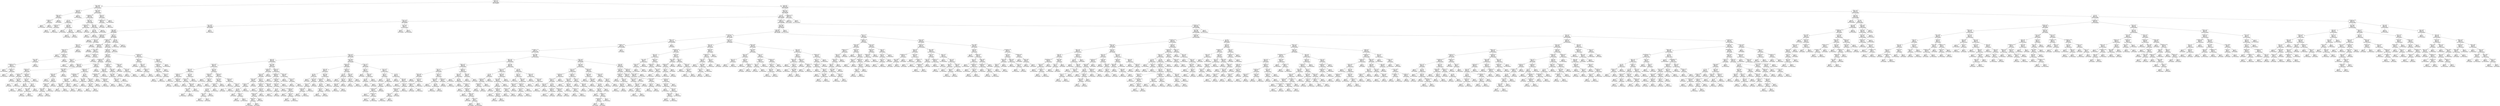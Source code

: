 digraph Tree {
node [shape=box] ;
0 [label="Threads <= 6.5\ngini = 0.447\nsamples = 5000\nvalue = [3313, 1687]\nclass = Acceptable"] ;
1 [label="keyint <= 244.5\ngini = 0.188\nsamples = 750\nvalue = [79, 671]\nclass = Non-acceptable"] ;
0 -> 1 [labeldistance=2.5, labelangle=45, headlabel="True"] ;
2 [label="no_asm <= 0.5\ngini = 0.365\nsamples = 79\nvalue = [60, 19]\nclass = Acceptable"] ;
1 -> 2 ;
3 [label="crfRatio <= 16.5\ngini = 0.032\nsamples = 61\nvalue = [60, 1]\nclass = Acceptable"] ;
2 -> 3 ;
4 [label="no_mbtree <= 0.5\ngini = 0.5\nsamples = 2\nvalue = [1, 1]\nclass = Acceptable"] ;
3 -> 4 ;
5 [label="gini = 0.0\nsamples = 1\nvalue = [0, 1]\nclass = Non-acceptable"] ;
4 -> 5 ;
6 [label="gini = 0.0\nsamples = 1\nvalue = [1, 0]\nclass = Acceptable"] ;
4 -> 6 ;
7 [label="gini = 0.0\nsamples = 59\nvalue = [59, 0]\nclass = Acceptable"] ;
3 -> 7 ;
8 [label="gini = 0.0\nsamples = 18\nvalue = [0, 18]\nclass = Non-acceptable"] ;
2 -> 8 ;
9 [label="crfRatio <= 33.85\ngini = 0.055\nsamples = 671\nvalue = [19, 652]\nclass = Non-acceptable"] ;
1 -> 9 ;
10 [label="rc_lookahead <= 15.5\ngini = 0.021\nsamples = 654\nvalue = [7, 647]\nclass = Non-acceptable"] ;
9 -> 10 ;
11 [label="ref <= 1.5\ngini = 0.133\nsamples = 70\nvalue = [5, 65]\nclass = Non-acceptable"] ;
10 -> 11 ;
12 [label="no_mbtree <= 0.5\ngini = 0.444\nsamples = 3\nvalue = [2, 1]\nclass = Acceptable"] ;
11 -> 12 ;
13 [label="gini = 0.0\nsamples = 2\nvalue = [2, 0]\nclass = Acceptable"] ;
12 -> 13 ;
14 [label="gini = 0.0\nsamples = 1\nvalue = [0, 1]\nclass = Non-acceptable"] ;
12 -> 14 ;
15 [label="no_asm <= 0.5\ngini = 0.086\nsamples = 67\nvalue = [3, 64]\nclass = Non-acceptable"] ;
11 -> 15 ;
16 [label="gini = 0.0\nsamples = 54\nvalue = [0, 54]\nclass = Non-acceptable"] ;
15 -> 16 ;
17 [label="crf <= 0.5\ngini = 0.355\nsamples = 13\nvalue = [3, 10]\nclass = Non-acceptable"] ;
15 -> 17 ;
18 [label="gini = 0.0\nsamples = 10\nvalue = [0, 10]\nclass = Non-acceptable"] ;
17 -> 18 ;
19 [label="gini = 0.0\nsamples = 3\nvalue = [3, 0]\nclass = Acceptable"] ;
17 -> 19 ;
20 [label="crfRatio <= 10.75\ngini = 0.007\nsamples = 584\nvalue = [2, 582]\nclass = Non-acceptable"] ;
10 -> 20 ;
21 [label="rc_lookahead <= 145.0\ngini = 0.087\nsamples = 22\nvalue = [1, 21]\nclass = Non-acceptable"] ;
20 -> 21 ;
22 [label="gini = 0.0\nsamples = 21\nvalue = [0, 21]\nclass = Non-acceptable"] ;
21 -> 22 ;
23 [label="gini = 0.0\nsamples = 1\nvalue = [1, 0]\nclass = Acceptable"] ;
21 -> 23 ;
24 [label="qcomp <= 0.25\ngini = 0.004\nsamples = 562\nvalue = [1, 561]\nclass = Non-acceptable"] ;
20 -> 24 ;
25 [label="ref <= 1.5\ngini = 0.049\nsamples = 40\nvalue = [1, 39]\nclass = Non-acceptable"] ;
24 -> 25 ;
26 [label="gini = 0.0\nsamples = 1\nvalue = [1, 0]\nclass = Acceptable"] ;
25 -> 26 ;
27 [label="gini = 0.0\nsamples = 39\nvalue = [0, 39]\nclass = Non-acceptable"] ;
25 -> 27 ;
28 [label="gini = 0.0\nsamples = 522\nvalue = [0, 522]\nclass = Non-acceptable"] ;
24 -> 28 ;
29 [label="no_asm <= 0.5\ngini = 0.415\nsamples = 17\nvalue = [12, 5]\nclass = Acceptable"] ;
9 -> 29 ;
30 [label="rc_lookahead <= 145.0\ngini = 0.245\nsamples = 14\nvalue = [12, 2]\nclass = Acceptable"] ;
29 -> 30 ;
31 [label="gini = 0.0\nsamples = 12\nvalue = [12, 0]\nclass = Acceptable"] ;
30 -> 31 ;
32 [label="gini = 0.0\nsamples = 2\nvalue = [0, 2]\nclass = Non-acceptable"] ;
30 -> 32 ;
33 [label="gini = 0.0\nsamples = 3\nvalue = [0, 3]\nclass = Non-acceptable"] ;
29 -> 33 ;
34 [label="no_asm <= 0.5\ngini = 0.364\nsamples = 4250\nvalue = [3234, 1016]\nclass = Acceptable"] ;
0 -> 34 [labeldistance=2.5, labelangle=-45, headlabel="False"] ;
35 [label="crfRatio <= 27.75\ngini = 0.254\nsamples = 3634\nvalue = [3091, 543]\nclass = Acceptable"] ;
34 -> 35 ;
36 [label="ref <= 5.5\ngini = 0.414\nsamples = 1855\nvalue = [1313, 542]\nclass = Acceptable"] ;
35 -> 36 ;
37 [label="Threads <= 125.0\ngini = 0.126\nsamples = 915\nvalue = [853, 62]\nclass = Acceptable"] ;
36 -> 37 ;
38 [label="keyint <= 909.0\ngini = 0.101\nsamples = 898\nvalue = [850, 48]\nclass = Acceptable"] ;
37 -> 38 ;
39 [label="qcomp <= 0.65\ngini = 0.096\nsamples = 895\nvalue = [850, 45]\nclass = Acceptable"] ;
38 -> 39 ;
40 [label="no_mbtree <= 0.5\ngini = 0.009\nsamples = 464\nvalue = [462, 2]\nclass = Acceptable"] ;
39 -> 40 ;
41 [label="gini = 0.0\nsamples = 393\nvalue = [393, 0]\nclass = Acceptable"] ;
40 -> 41 ;
42 [label="b_bias <= 7.0\ngini = 0.055\nsamples = 71\nvalue = [69, 2]\nclass = Acceptable"] ;
40 -> 42 ;
43 [label="ipratio <= 1.05\ngini = 0.121\nsamples = 31\nvalue = [29, 2]\nclass = Acceptable"] ;
42 -> 43 ;
44 [label="scenecut <= 50.5\ngini = 0.231\nsamples = 15\nvalue = [13, 2]\nclass = Acceptable"] ;
43 -> 44 ;
45 [label="gini = 0.0\nsamples = 7\nvalue = [7, 0]\nclass = Acceptable"] ;
44 -> 45 ;
46 [label="aq_strength <= 1.05\ngini = 0.375\nsamples = 8\nvalue = [6, 2]\nclass = Acceptable"] ;
44 -> 46 ;
47 [label="keyint <= 500.5\ngini = 0.48\nsamples = 5\nvalue = [3, 2]\nclass = Acceptable"] ;
46 -> 47 ;
48 [label="rc_lookahead <= 125.5\ngini = 0.444\nsamples = 3\nvalue = [1, 2]\nclass = Non-acceptable"] ;
47 -> 48 ;
49 [label="gini = 0.0\nsamples = 1\nvalue = [0, 1]\nclass = Non-acceptable"] ;
48 -> 49 ;
50 [label="qpSetting <= 25.5\ngini = 0.5\nsamples = 2\nvalue = [1, 1]\nclass = Acceptable"] ;
48 -> 50 ;
51 [label="gini = 0.0\nsamples = 1\nvalue = [0, 1]\nclass = Non-acceptable"] ;
50 -> 51 ;
52 [label="gini = 0.0\nsamples = 1\nvalue = [1, 0]\nclass = Acceptable"] ;
50 -> 52 ;
53 [label="gini = 0.0\nsamples = 2\nvalue = [2, 0]\nclass = Acceptable"] ;
47 -> 53 ;
54 [label="gini = 0.0\nsamples = 3\nvalue = [3, 0]\nclass = Acceptable"] ;
46 -> 54 ;
55 [label="gini = 0.0\nsamples = 16\nvalue = [16, 0]\nclass = Acceptable"] ;
43 -> 55 ;
56 [label="gini = 0.0\nsamples = 40\nvalue = [40, 0]\nclass = Acceptable"] ;
42 -> 56 ;
57 [label="b_bias <= 17.0\ngini = 0.18\nsamples = 431\nvalue = [388, 43]\nclass = Acceptable"] ;
39 -> 57 ;
58 [label="rc_lookahead <= 127.5\ngini = 0.312\nsamples = 217\nvalue = [175, 42]\nclass = Acceptable"] ;
57 -> 58 ;
59 [label="ManualThreads <= 0.5\ngini = 0.019\nsamples = 104\nvalue = [103, 1]\nclass = Acceptable"] ;
58 -> 59 ;
60 [label="gini = 0.0\nsamples = 88\nvalue = [88, 0]\nclass = Acceptable"] ;
59 -> 60 ;
61 [label="keyint <= 500.5\ngini = 0.117\nsamples = 16\nvalue = [15, 1]\nclass = Acceptable"] ;
59 -> 61 ;
62 [label="gini = 0.0\nsamples = 10\nvalue = [10, 0]\nclass = Acceptable"] ;
61 -> 62 ;
63 [label="aq_strength <= 1.05\ngini = 0.278\nsamples = 6\nvalue = [5, 1]\nclass = Acceptable"] ;
61 -> 63 ;
64 [label="ipratio <= 1.05\ngini = 0.5\nsamples = 2\nvalue = [1, 1]\nclass = Acceptable"] ;
63 -> 64 ;
65 [label="gini = 0.0\nsamples = 1\nvalue = [0, 1]\nclass = Non-acceptable"] ;
64 -> 65 ;
66 [label="gini = 0.0\nsamples = 1\nvalue = [1, 0]\nclass = Acceptable"] ;
64 -> 66 ;
67 [label="gini = 0.0\nsamples = 4\nvalue = [4, 0]\nclass = Acceptable"] ;
63 -> 67 ;
68 [label="no_mbtree <= 0.5\ngini = 0.462\nsamples = 113\nvalue = [72, 41]\nclass = Acceptable"] ;
58 -> 68 ;
69 [label="no_cabac <= 0.5\ngini = 0.499\nsamples = 86\nvalue = [45, 41]\nclass = Acceptable"] ;
68 -> 69 ;
70 [label="ipratio <= 1.05\ngini = 0.493\nsamples = 70\nvalue = [39, 31]\nclass = Acceptable"] ;
69 -> 70 ;
71 [label="aq_strength <= 1.05\ngini = 0.482\nsamples = 42\nvalue = [25, 17]\nclass = Acceptable"] ;
70 -> 71 ;
72 [label="bframes <= 13.0\ngini = 0.444\nsamples = 24\nvalue = [16, 8]\nclass = Acceptable"] ;
71 -> 72 ;
73 [label="qpSetting <= 25.5\ngini = 0.497\nsamples = 13\nvalue = [7, 6]\nclass = Acceptable"] ;
72 -> 73 ;
74 [label="no_scenecut <= 0.5\ngini = 0.32\nsamples = 5\nvalue = [4, 1]\nclass = Acceptable"] ;
73 -> 74 ;
75 [label="gini = 0.0\nsamples = 3\nvalue = [3, 0]\nclass = Acceptable"] ;
74 -> 75 ;
76 [label="keyint <= 500.5\ngini = 0.5\nsamples = 2\nvalue = [1, 1]\nclass = Acceptable"] ;
74 -> 76 ;
77 [label="gini = 0.0\nsamples = 1\nvalue = [1, 0]\nclass = Acceptable"] ;
76 -> 77 ;
78 [label="gini = 0.0\nsamples = 1\nvalue = [0, 1]\nclass = Non-acceptable"] ;
76 -> 78 ;
79 [label="no_scenecut <= 0.5\ngini = 0.469\nsamples = 8\nvalue = [3, 5]\nclass = Non-acceptable"] ;
73 -> 79 ;
80 [label="scenecut <= 50.5\ngini = 0.49\nsamples = 7\nvalue = [3, 4]\nclass = Non-acceptable"] ;
79 -> 80 ;
81 [label="qp <= 0.5\ngini = 0.444\nsamples = 3\nvalue = [1, 2]\nclass = Non-acceptable"] ;
80 -> 81 ;
82 [label="gini = 0.0\nsamples = 1\nvalue = [0, 1]\nclass = Non-acceptable"] ;
81 -> 82 ;
83 [label="gini = 0.5\nsamples = 2\nvalue = [1, 1]\nclass = Acceptable"] ;
81 -> 83 ;
84 [label="crf <= 0.5\ngini = 0.5\nsamples = 4\nvalue = [2, 2]\nclass = Acceptable"] ;
80 -> 84 ;
85 [label="keyint <= 500.5\ngini = 0.444\nsamples = 3\nvalue = [1, 2]\nclass = Non-acceptable"] ;
84 -> 85 ;
86 [label="gini = 0.5\nsamples = 2\nvalue = [1, 1]\nclass = Acceptable"] ;
85 -> 86 ;
87 [label="gini = 0.0\nsamples = 1\nvalue = [0, 1]\nclass = Non-acceptable"] ;
85 -> 87 ;
88 [label="gini = 0.0\nsamples = 1\nvalue = [1, 0]\nclass = Acceptable"] ;
84 -> 88 ;
89 [label="gini = 0.0\nsamples = 1\nvalue = [0, 1]\nclass = Non-acceptable"] ;
79 -> 89 ;
90 [label="keyint <= 500.5\ngini = 0.298\nsamples = 11\nvalue = [9, 2]\nclass = Acceptable"] ;
72 -> 90 ;
91 [label="Threads <= 64.5\ngini = 0.444\nsamples = 6\nvalue = [4, 2]\nclass = Acceptable"] ;
90 -> 91 ;
92 [label="gini = 0.0\nsamples = 1\nvalue = [1, 0]\nclass = Acceptable"] ;
91 -> 92 ;
93 [label="crf <= 0.5\ngini = 0.48\nsamples = 5\nvalue = [3, 2]\nclass = Acceptable"] ;
91 -> 93 ;
94 [label="qpSetting <= 25.5\ngini = 0.5\nsamples = 4\nvalue = [2, 2]\nclass = Acceptable"] ;
93 -> 94 ;
95 [label="scenecut <= 50.5\ngini = 0.444\nsamples = 3\nvalue = [2, 1]\nclass = Acceptable"] ;
94 -> 95 ;
96 [label="gini = 0.5\nsamples = 2\nvalue = [1, 1]\nclass = Acceptable"] ;
95 -> 96 ;
97 [label="gini = 0.0\nsamples = 1\nvalue = [1, 0]\nclass = Acceptable"] ;
95 -> 97 ;
98 [label="gini = 0.0\nsamples = 1\nvalue = [0, 1]\nclass = Non-acceptable"] ;
94 -> 98 ;
99 [label="gini = 0.0\nsamples = 1\nvalue = [1, 0]\nclass = Acceptable"] ;
93 -> 99 ;
100 [label="gini = 0.0\nsamples = 5\nvalue = [5, 0]\nclass = Acceptable"] ;
90 -> 100 ;
101 [label="no_scenecut <= 0.5\ngini = 0.5\nsamples = 18\nvalue = [9, 9]\nclass = Acceptable"] ;
71 -> 101 ;
102 [label="qpSetting <= 25.5\ngini = 0.492\nsamples = 16\nvalue = [7, 9]\nclass = Non-acceptable"] ;
101 -> 102 ;
103 [label="ManualThreads <= 0.5\ngini = 0.444\nsamples = 9\nvalue = [3, 6]\nclass = Non-acceptable"] ;
102 -> 103 ;
104 [label="scenecut <= 50.5\ngini = 0.469\nsamples = 8\nvalue = [3, 5]\nclass = Non-acceptable"] ;
103 -> 104 ;
105 [label="keyint <= 500.5\ngini = 0.375\nsamples = 4\nvalue = [1, 3]\nclass = Non-acceptable"] ;
104 -> 105 ;
106 [label="gini = 0.5\nsamples = 2\nvalue = [1, 1]\nclass = Acceptable"] ;
105 -> 106 ;
107 [label="gini = 0.0\nsamples = 2\nvalue = [0, 2]\nclass = Non-acceptable"] ;
105 -> 107 ;
108 [label="Threads <= 64.5\ngini = 0.5\nsamples = 4\nvalue = [2, 2]\nclass = Acceptable"] ;
104 -> 108 ;
109 [label="gini = 0.5\nsamples = 2\nvalue = [1, 1]\nclass = Acceptable"] ;
108 -> 109 ;
110 [label="gini = 0.5\nsamples = 2\nvalue = [1, 1]\nclass = Acceptable"] ;
108 -> 110 ;
111 [label="gini = 0.0\nsamples = 1\nvalue = [0, 1]\nclass = Non-acceptable"] ;
103 -> 111 ;
112 [label="qp <= 0.5\ngini = 0.49\nsamples = 7\nvalue = [4, 3]\nclass = Acceptable"] ;
102 -> 112 ;
113 [label="keyint <= 500.5\ngini = 0.444\nsamples = 3\nvalue = [1, 2]\nclass = Non-acceptable"] ;
112 -> 113 ;
114 [label="gini = 0.5\nsamples = 2\nvalue = [1, 1]\nclass = Acceptable"] ;
113 -> 114 ;
115 [label="gini = 0.0\nsamples = 1\nvalue = [0, 1]\nclass = Non-acceptable"] ;
113 -> 115 ;
116 [label="scenecut <= 50.5\ngini = 0.375\nsamples = 4\nvalue = [3, 1]\nclass = Acceptable"] ;
112 -> 116 ;
117 [label="keyint <= 500.5\ngini = 0.5\nsamples = 2\nvalue = [1, 1]\nclass = Acceptable"] ;
116 -> 117 ;
118 [label="gini = 0.0\nsamples = 1\nvalue = [0, 1]\nclass = Non-acceptable"] ;
117 -> 118 ;
119 [label="gini = 0.0\nsamples = 1\nvalue = [1, 0]\nclass = Acceptable"] ;
117 -> 119 ;
120 [label="gini = 0.0\nsamples = 2\nvalue = [2, 0]\nclass = Acceptable"] ;
116 -> 120 ;
121 [label="gini = 0.0\nsamples = 2\nvalue = [2, 0]\nclass = Acceptable"] ;
101 -> 121 ;
122 [label="crf <= 0.5\ngini = 0.5\nsamples = 28\nvalue = [14, 14]\nclass = Acceptable"] ;
70 -> 122 ;
123 [label="aq_strength <= 1.05\ngini = 0.49\nsamples = 21\nvalue = [9, 12]\nclass = Non-acceptable"] ;
122 -> 123 ;
124 [label="Threads <= 64.5\ngini = 0.444\nsamples = 12\nvalue = [4, 8]\nclass = Non-acceptable"] ;
123 -> 124 ;
125 [label="ManualThreads <= 0.5\ngini = 0.444\nsamples = 6\nvalue = [4, 2]\nclass = Acceptable"] ;
124 -> 125 ;
126 [label="gini = 0.0\nsamples = 3\nvalue = [3, 0]\nclass = Acceptable"] ;
125 -> 126 ;
127 [label="qpSetting <= 25.5\ngini = 0.444\nsamples = 3\nvalue = [1, 2]\nclass = Non-acceptable"] ;
125 -> 127 ;
128 [label="gini = 0.0\nsamples = 2\nvalue = [0, 2]\nclass = Non-acceptable"] ;
127 -> 128 ;
129 [label="gini = 0.0\nsamples = 1\nvalue = [1, 0]\nclass = Acceptable"] ;
127 -> 129 ;
130 [label="gini = 0.0\nsamples = 6\nvalue = [0, 6]\nclass = Non-acceptable"] ;
124 -> 130 ;
131 [label="Threads <= 64.5\ngini = 0.494\nsamples = 9\nvalue = [5, 4]\nclass = Acceptable"] ;
123 -> 131 ;
132 [label="keyint <= 500.5\ngini = 0.444\nsamples = 6\nvalue = [2, 4]\nclass = Non-acceptable"] ;
131 -> 132 ;
133 [label="bframes <= 13.0\ngini = 0.444\nsamples = 3\nvalue = [2, 1]\nclass = Acceptable"] ;
132 -> 133 ;
134 [label="gini = 0.0\nsamples = 1\nvalue = [0, 1]\nclass = Non-acceptable"] ;
133 -> 134 ;
135 [label="gini = 0.0\nsamples = 2\nvalue = [2, 0]\nclass = Acceptable"] ;
133 -> 135 ;
136 [label="gini = 0.0\nsamples = 3\nvalue = [0, 3]\nclass = Non-acceptable"] ;
132 -> 136 ;
137 [label="gini = 0.0\nsamples = 3\nvalue = [3, 0]\nclass = Acceptable"] ;
131 -> 137 ;
138 [label="bframes <= 13.0\ngini = 0.408\nsamples = 7\nvalue = [5, 2]\nclass = Acceptable"] ;
122 -> 138 ;
139 [label="gini = 0.0\nsamples = 4\nvalue = [4, 0]\nclass = Acceptable"] ;
138 -> 139 ;
140 [label="Threads <= 64.5\ngini = 0.444\nsamples = 3\nvalue = [1, 2]\nclass = Non-acceptable"] ;
138 -> 140 ;
141 [label="gini = 0.0\nsamples = 1\nvalue = [1, 0]\nclass = Acceptable"] ;
140 -> 141 ;
142 [label="gini = 0.0\nsamples = 2\nvalue = [0, 2]\nclass = Non-acceptable"] ;
140 -> 142 ;
143 [label="aq_strength <= 1.05\ngini = 0.469\nsamples = 16\nvalue = [6, 10]\nclass = Non-acceptable"] ;
69 -> 143 ;
144 [label="bframes <= 13.0\ngini = 0.49\nsamples = 7\nvalue = [4, 3]\nclass = Acceptable"] ;
143 -> 144 ;
145 [label="gini = 0.0\nsamples = 3\nvalue = [3, 0]\nclass = Acceptable"] ;
144 -> 145 ;
146 [label="ipratio <= 1.05\ngini = 0.375\nsamples = 4\nvalue = [1, 3]\nclass = Non-acceptable"] ;
144 -> 146 ;
147 [label="gini = 0.0\nsamples = 2\nvalue = [0, 2]\nclass = Non-acceptable"] ;
146 -> 147 ;
148 [label="qpSetting <= 25.5\ngini = 0.5\nsamples = 2\nvalue = [1, 1]\nclass = Acceptable"] ;
146 -> 148 ;
149 [label="gini = 0.0\nsamples = 1\nvalue = [0, 1]\nclass = Non-acceptable"] ;
148 -> 149 ;
150 [label="gini = 0.0\nsamples = 1\nvalue = [1, 0]\nclass = Acceptable"] ;
148 -> 150 ;
151 [label="scenecut <= 50.5\ngini = 0.346\nsamples = 9\nvalue = [2, 7]\nclass = Non-acceptable"] ;
143 -> 151 ;
152 [label="qpSetting <= 25.5\ngini = 0.48\nsamples = 5\nvalue = [2, 3]\nclass = Non-acceptable"] ;
151 -> 152 ;
153 [label="keyint <= 500.5\ngini = 0.375\nsamples = 4\nvalue = [1, 3]\nclass = Non-acceptable"] ;
152 -> 153 ;
154 [label="gini = 0.0\nsamples = 2\nvalue = [0, 2]\nclass = Non-acceptable"] ;
153 -> 154 ;
155 [label="ipratio <= 1.05\ngini = 0.5\nsamples = 2\nvalue = [1, 1]\nclass = Acceptable"] ;
153 -> 155 ;
156 [label="gini = 0.0\nsamples = 1\nvalue = [1, 0]\nclass = Acceptable"] ;
155 -> 156 ;
157 [label="gini = 0.0\nsamples = 1\nvalue = [0, 1]\nclass = Non-acceptable"] ;
155 -> 157 ;
158 [label="gini = 0.0\nsamples = 1\nvalue = [1, 0]\nclass = Acceptable"] ;
152 -> 158 ;
159 [label="gini = 0.0\nsamples = 4\nvalue = [0, 4]\nclass = Non-acceptable"] ;
151 -> 159 ;
160 [label="gini = 0.0\nsamples = 27\nvalue = [27, 0]\nclass = Acceptable"] ;
68 -> 160 ;
161 [label="ref <= 2.5\ngini = 0.009\nsamples = 214\nvalue = [213, 1]\nclass = Acceptable"] ;
57 -> 161 ;
162 [label="gini = 0.0\nsamples = 1\nvalue = [0, 1]\nclass = Non-acceptable"] ;
161 -> 162 ;
163 [label="gini = 0.0\nsamples = 213\nvalue = [213, 0]\nclass = Acceptable"] ;
161 -> 163 ;
164 [label="gini = 0.0\nsamples = 3\nvalue = [0, 3]\nclass = Non-acceptable"] ;
38 -> 164 ;
165 [label="keyint <= 125.5\ngini = 0.291\nsamples = 17\nvalue = [3, 14]\nclass = Non-acceptable"] ;
37 -> 165 ;
166 [label="gini = 0.0\nsamples = 3\nvalue = [3, 0]\nclass = Acceptable"] ;
165 -> 166 ;
167 [label="gini = 0.0\nsamples = 14\nvalue = [0, 14]\nclass = Non-acceptable"] ;
165 -> 167 ;
168 [label="rc_lookahead <= 164.0\ngini = 0.5\nsamples = 940\nvalue = [460, 480]\nclass = Non-acceptable"] ;
36 -> 168 ;
169 [label="keyint <= 706.5\ngini = 0.498\nsamples = 472\nvalue = [251, 221]\nclass = Acceptable"] ;
168 -> 169 ;
170 [label="no_cabac <= 0.5\ngini = 0.498\nsamples = 469\nvalue = [251, 218]\nclass = Acceptable"] ;
169 -> 170 ;
171 [label="ManualThreads <= 0.5\ngini = 0.499\nsamples = 372\nvalue = [192, 180]\nclass = Acceptable"] ;
170 -> 171 ;
172 [label="crfRatio <= 24.8\ngini = 0.5\nsamples = 296\nvalue = [146, 150]\nclass = Non-acceptable"] ;
171 -> 172 ;
173 [label="rc_lookahead <= 90.0\ngini = 0.5\nsamples = 293\nvalue = [143, 150]\nclass = Non-acceptable"] ;
172 -> 173 ;
174 [label="aq_strength <= 1.05\ngini = 0.5\nsamples = 291\nvalue = [141, 150]\nclass = Non-acceptable"] ;
173 -> 174 ;
175 [label="bframes <= 13.0\ngini = 0.499\nsamples = 124\nvalue = [65, 59]\nclass = Acceptable"] ;
174 -> 175 ;
176 [label="qcomp <= 0.6\ngini = 0.492\nsamples = 64\nvalue = [28, 36]\nclass = Non-acceptable"] ;
175 -> 176 ;
177 [label="scenecut <= 50.5\ngini = 0.451\nsamples = 32\nvalue = [11, 21]\nclass = Non-acceptable"] ;
176 -> 177 ;
178 [label="ipratio <= 1.05\ngini = 0.291\nsamples = 17\nvalue = [3, 14]\nclass = Non-acceptable"] ;
177 -> 178 ;
179 [label="no_mbtree <= 0.5\ngini = 0.18\nsamples = 10\nvalue = [1, 9]\nclass = Non-acceptable"] ;
178 -> 179 ;
180 [label="gini = 0.0\nsamples = 7\nvalue = [0, 7]\nclass = Non-acceptable"] ;
179 -> 180 ;
181 [label="qpSetting <= 25.5\ngini = 0.444\nsamples = 3\nvalue = [1, 2]\nclass = Non-acceptable"] ;
179 -> 181 ;
182 [label="gini = 0.0\nsamples = 1\nvalue = [1, 0]\nclass = Acceptable"] ;
181 -> 182 ;
183 [label="gini = 0.0\nsamples = 2\nvalue = [0, 2]\nclass = Non-acceptable"] ;
181 -> 183 ;
184 [label="b_bias <= 17.0\ngini = 0.408\nsamples = 7\nvalue = [2, 5]\nclass = Non-acceptable"] ;
178 -> 184 ;
185 [label="qpSetting <= 25.5\ngini = 0.5\nsamples = 4\nvalue = [2, 2]\nclass = Acceptable"] ;
184 -> 185 ;
186 [label="gini = 0.0\nsamples = 1\nvalue = [1, 0]\nclass = Acceptable"] ;
185 -> 186 ;
187 [label="Threads <= 64.5\ngini = 0.444\nsamples = 3\nvalue = [1, 2]\nclass = Non-acceptable"] ;
185 -> 187 ;
188 [label="keyint <= 500.5\ngini = 0.5\nsamples = 2\nvalue = [1, 1]\nclass = Acceptable"] ;
187 -> 188 ;
189 [label="gini = 0.0\nsamples = 1\nvalue = [0, 1]\nclass = Non-acceptable"] ;
188 -> 189 ;
190 [label="gini = 0.0\nsamples = 1\nvalue = [1, 0]\nclass = Acceptable"] ;
188 -> 190 ;
191 [label="gini = 0.0\nsamples = 1\nvalue = [0, 1]\nclass = Non-acceptable"] ;
187 -> 191 ;
192 [label="gini = 0.0\nsamples = 3\nvalue = [0, 3]\nclass = Non-acceptable"] ;
184 -> 192 ;
193 [label="b_bias <= 17.0\ngini = 0.498\nsamples = 15\nvalue = [8, 7]\nclass = Acceptable"] ;
177 -> 193 ;
194 [label="qpSetting <= 25.5\ngini = 0.375\nsamples = 4\nvalue = [1, 3]\nclass = Non-acceptable"] ;
193 -> 194 ;
195 [label="gini = 0.0\nsamples = 2\nvalue = [0, 2]\nclass = Non-acceptable"] ;
194 -> 195 ;
196 [label="Threads <= 64.5\ngini = 0.5\nsamples = 2\nvalue = [1, 1]\nclass = Acceptable"] ;
194 -> 196 ;
197 [label="gini = 0.0\nsamples = 1\nvalue = [1, 0]\nclass = Acceptable"] ;
196 -> 197 ;
198 [label="gini = 0.0\nsamples = 1\nvalue = [0, 1]\nclass = Non-acceptable"] ;
196 -> 198 ;
199 [label="no_mbtree <= 0.5\ngini = 0.463\nsamples = 11\nvalue = [7, 4]\nclass = Acceptable"] ;
193 -> 199 ;
200 [label="keyint <= 500.5\ngini = 0.375\nsamples = 8\nvalue = [6, 2]\nclass = Acceptable"] ;
199 -> 200 ;
201 [label="no_scenecut <= 0.5\ngini = 0.5\nsamples = 4\nvalue = [2, 2]\nclass = Acceptable"] ;
200 -> 201 ;
202 [label="crf <= 0.5\ngini = 0.444\nsamples = 3\nvalue = [2, 1]\nclass = Acceptable"] ;
201 -> 202 ;
203 [label="ipratio <= 1.05\ngini = 0.5\nsamples = 2\nvalue = [1, 1]\nclass = Acceptable"] ;
202 -> 203 ;
204 [label="gini = 0.0\nsamples = 1\nvalue = [0, 1]\nclass = Non-acceptable"] ;
203 -> 204 ;
205 [label="gini = 0.0\nsamples = 1\nvalue = [1, 0]\nclass = Acceptable"] ;
203 -> 205 ;
206 [label="gini = 0.0\nsamples = 1\nvalue = [1, 0]\nclass = Acceptable"] ;
202 -> 206 ;
207 [label="gini = 0.0\nsamples = 1\nvalue = [0, 1]\nclass = Non-acceptable"] ;
201 -> 207 ;
208 [label="gini = 0.0\nsamples = 4\nvalue = [4, 0]\nclass = Acceptable"] ;
200 -> 208 ;
209 [label="qpSetting <= 25.5\ngini = 0.444\nsamples = 3\nvalue = [1, 2]\nclass = Non-acceptable"] ;
199 -> 209 ;
210 [label="gini = 0.0\nsamples = 1\nvalue = [0, 1]\nclass = Non-acceptable"] ;
209 -> 210 ;
211 [label="ipratio <= 1.05\ngini = 0.5\nsamples = 2\nvalue = [1, 1]\nclass = Acceptable"] ;
209 -> 211 ;
212 [label="gini = 0.0\nsamples = 1\nvalue = [1, 0]\nclass = Acceptable"] ;
211 -> 212 ;
213 [label="gini = 0.0\nsamples = 1\nvalue = [0, 1]\nclass = Non-acceptable"] ;
211 -> 213 ;
214 [label="keyint <= 423.0\ngini = 0.498\nsamples = 32\nvalue = [17, 15]\nclass = Acceptable"] ;
176 -> 214 ;
215 [label="no_mbtree <= 0.5\ngini = 0.457\nsamples = 17\nvalue = [11, 6]\nclass = Acceptable"] ;
214 -> 215 ;
216 [label="scenecut <= 50.5\ngini = 0.48\nsamples = 15\nvalue = [9, 6]\nclass = Acceptable"] ;
215 -> 216 ;
217 [label="Threads <= 64.5\ngini = 0.408\nsamples = 7\nvalue = [5, 2]\nclass = Acceptable"] ;
216 -> 217 ;
218 [label="no_scenecut <= 0.5\ngini = 0.5\nsamples = 4\nvalue = [2, 2]\nclass = Acceptable"] ;
217 -> 218 ;
219 [label="crf <= 0.5\ngini = 0.444\nsamples = 3\nvalue = [2, 1]\nclass = Acceptable"] ;
218 -> 219 ;
220 [label="gini = 0.0\nsamples = 1\nvalue = [1, 0]\nclass = Acceptable"] ;
219 -> 220 ;
221 [label="b_bias <= 17.0\ngini = 0.5\nsamples = 2\nvalue = [1, 1]\nclass = Acceptable"] ;
219 -> 221 ;
222 [label="gini = 0.0\nsamples = 1\nvalue = [1, 0]\nclass = Acceptable"] ;
221 -> 222 ;
223 [label="gini = 0.0\nsamples = 1\nvalue = [0, 1]\nclass = Non-acceptable"] ;
221 -> 223 ;
224 [label="gini = 0.0\nsamples = 1\nvalue = [0, 1]\nclass = Non-acceptable"] ;
218 -> 224 ;
225 [label="gini = 0.0\nsamples = 3\nvalue = [3, 0]\nclass = Acceptable"] ;
217 -> 225 ;
226 [label="ipratio <= 1.05\ngini = 0.5\nsamples = 8\nvalue = [4, 4]\nclass = Acceptable"] ;
216 -> 226 ;
227 [label="no_scenecut <= 0.5\ngini = 0.48\nsamples = 5\nvalue = [3, 2]\nclass = Acceptable"] ;
226 -> 227 ;
228 [label="gini = 0.0\nsamples = 1\nvalue = [0, 1]\nclass = Non-acceptable"] ;
227 -> 228 ;
229 [label="b_bias <= 17.0\ngini = 0.375\nsamples = 4\nvalue = [3, 1]\nclass = Acceptable"] ;
227 -> 229 ;
230 [label="qpSetting <= 25.5\ngini = 0.444\nsamples = 3\nvalue = [2, 1]\nclass = Acceptable"] ;
229 -> 230 ;
231 [label="Threads <= 64.5\ngini = 0.5\nsamples = 2\nvalue = [1, 1]\nclass = Acceptable"] ;
230 -> 231 ;
232 [label="gini = 0.0\nsamples = 1\nvalue = [0, 1]\nclass = Non-acceptable"] ;
231 -> 232 ;
233 [label="gini = 0.0\nsamples = 1\nvalue = [1, 0]\nclass = Acceptable"] ;
231 -> 233 ;
234 [label="gini = 0.0\nsamples = 1\nvalue = [1, 0]\nclass = Acceptable"] ;
230 -> 234 ;
235 [label="gini = 0.0\nsamples = 1\nvalue = [1, 0]\nclass = Acceptable"] ;
229 -> 235 ;
236 [label="Threads <= 64.5\ngini = 0.444\nsamples = 3\nvalue = [1, 2]\nclass = Non-acceptable"] ;
226 -> 236 ;
237 [label="gini = 0.0\nsamples = 1\nvalue = [0, 1]\nclass = Non-acceptable"] ;
236 -> 237 ;
238 [label="crf <= 0.5\ngini = 0.5\nsamples = 2\nvalue = [1, 1]\nclass = Acceptable"] ;
236 -> 238 ;
239 [label="gini = 0.0\nsamples = 1\nvalue = [0, 1]\nclass = Non-acceptable"] ;
238 -> 239 ;
240 [label="gini = 0.0\nsamples = 1\nvalue = [1, 0]\nclass = Acceptable"] ;
238 -> 240 ;
241 [label="gini = 0.0\nsamples = 2\nvalue = [2, 0]\nclass = Acceptable"] ;
215 -> 241 ;
242 [label="qpSetting <= 25.5\ngini = 0.48\nsamples = 15\nvalue = [6, 9]\nclass = Non-acceptable"] ;
214 -> 242 ;
243 [label="rc_lookahead <= 73.5\ngini = 0.469\nsamples = 8\nvalue = [5, 3]\nclass = Acceptable"] ;
242 -> 243 ;
244 [label="gini = 0.0\nsamples = 1\nvalue = [0, 1]\nclass = Non-acceptable"] ;
243 -> 244 ;
245 [label="no_scenecut <= 0.5\ngini = 0.408\nsamples = 7\nvalue = [5, 2]\nclass = Acceptable"] ;
243 -> 245 ;
246 [label="scenecut <= 50.5\ngini = 0.278\nsamples = 6\nvalue = [5, 1]\nclass = Acceptable"] ;
245 -> 246 ;
247 [label="gini = 0.0\nsamples = 3\nvalue = [3, 0]\nclass = Acceptable"] ;
246 -> 247 ;
248 [label="no_mbtree <= 0.5\ngini = 0.444\nsamples = 3\nvalue = [2, 1]\nclass = Acceptable"] ;
246 -> 248 ;
249 [label="gini = 0.0\nsamples = 1\nvalue = [1, 0]\nclass = Acceptable"] ;
248 -> 249 ;
250 [label="ipratio <= 1.05\ngini = 0.5\nsamples = 2\nvalue = [1, 1]\nclass = Acceptable"] ;
248 -> 250 ;
251 [label="gini = 0.0\nsamples = 1\nvalue = [1, 0]\nclass = Acceptable"] ;
250 -> 251 ;
252 [label="gini = 0.0\nsamples = 1\nvalue = [0, 1]\nclass = Non-acceptable"] ;
250 -> 252 ;
253 [label="gini = 0.0\nsamples = 1\nvalue = [0, 1]\nclass = Non-acceptable"] ;
245 -> 253 ;
254 [label="Threads <= 64.5\ngini = 0.245\nsamples = 7\nvalue = [1, 6]\nclass = Non-acceptable"] ;
242 -> 254 ;
255 [label="gini = 0.0\nsamples = 5\nvalue = [0, 5]\nclass = Non-acceptable"] ;
254 -> 255 ;
256 [label="scenecut <= 50.5\ngini = 0.5\nsamples = 2\nvalue = [1, 1]\nclass = Acceptable"] ;
254 -> 256 ;
257 [label="gini = 0.0\nsamples = 1\nvalue = [1, 0]\nclass = Acceptable"] ;
256 -> 257 ;
258 [label="gini = 0.0\nsamples = 1\nvalue = [0, 1]\nclass = Non-acceptable"] ;
256 -> 258 ;
259 [label="keyint <= 500.5\ngini = 0.473\nsamples = 60\nvalue = [37, 23]\nclass = Acceptable"] ;
175 -> 259 ;
260 [label="qpSetting <= 25.5\ngini = 0.404\nsamples = 32\nvalue = [23, 9]\nclass = Acceptable"] ;
259 -> 260 ;
261 [label="qcomp <= 0.6\ngini = 0.484\nsamples = 17\nvalue = [10, 7]\nclass = Acceptable"] ;
260 -> 261 ;
262 [label="qp <= 0.5\ngini = 0.346\nsamples = 9\nvalue = [7, 2]\nclass = Acceptable"] ;
261 -> 262 ;
263 [label="gini = 0.0\nsamples = 3\nvalue = [3, 0]\nclass = Acceptable"] ;
262 -> 263 ;
264 [label="scenecut <= 50.5\ngini = 0.444\nsamples = 6\nvalue = [4, 2]\nclass = Acceptable"] ;
262 -> 264 ;
265 [label="b_bias <= 17.0\ngini = 0.5\nsamples = 4\nvalue = [2, 2]\nclass = Acceptable"] ;
264 -> 265 ;
266 [label="no_mbtree <= 0.5\ngini = 0.444\nsamples = 3\nvalue = [2, 1]\nclass = Acceptable"] ;
265 -> 266 ;
267 [label="gini = 0.0\nsamples = 2\nvalue = [2, 0]\nclass = Acceptable"] ;
266 -> 267 ;
268 [label="gini = 0.0\nsamples = 1\nvalue = [0, 1]\nclass = Non-acceptable"] ;
266 -> 268 ;
269 [label="gini = 0.0\nsamples = 1\nvalue = [0, 1]\nclass = Non-acceptable"] ;
265 -> 269 ;
270 [label="gini = 0.0\nsamples = 2\nvalue = [2, 0]\nclass = Acceptable"] ;
264 -> 270 ;
271 [label="ipratio <= 1.05\ngini = 0.469\nsamples = 8\nvalue = [3, 5]\nclass = Non-acceptable"] ;
261 -> 271 ;
272 [label="no_scenecut <= 0.5\ngini = 0.48\nsamples = 5\nvalue = [3, 2]\nclass = Acceptable"] ;
271 -> 272 ;
273 [label="qp <= 0.5\ngini = 0.375\nsamples = 4\nvalue = [3, 1]\nclass = Acceptable"] ;
272 -> 273 ;
274 [label="b_bias <= 17.0\ngini = 0.5\nsamples = 2\nvalue = [1, 1]\nclass = Acceptable"] ;
273 -> 274 ;
275 [label="gini = 0.0\nsamples = 1\nvalue = [0, 1]\nclass = Non-acceptable"] ;
274 -> 275 ;
276 [label="gini = 0.0\nsamples = 1\nvalue = [1, 0]\nclass = Acceptable"] ;
274 -> 276 ;
277 [label="gini = 0.0\nsamples = 2\nvalue = [2, 0]\nclass = Acceptable"] ;
273 -> 277 ;
278 [label="gini = 0.0\nsamples = 1\nvalue = [0, 1]\nclass = Non-acceptable"] ;
272 -> 278 ;
279 [label="gini = 0.0\nsamples = 3\nvalue = [0, 3]\nclass = Non-acceptable"] ;
271 -> 279 ;
280 [label="no_mbtree <= 0.5\ngini = 0.231\nsamples = 15\nvalue = [13, 2]\nclass = Acceptable"] ;
260 -> 280 ;
281 [label="crf <= 0.5\ngini = 0.153\nsamples = 12\nvalue = [11, 1]\nclass = Acceptable"] ;
280 -> 281 ;
282 [label="gini = 0.0\nsamples = 7\nvalue = [7, 0]\nclass = Acceptable"] ;
281 -> 282 ;
283 [label="b_bias <= 17.0\ngini = 0.32\nsamples = 5\nvalue = [4, 1]\nclass = Acceptable"] ;
281 -> 283 ;
284 [label="qcomp <= 0.6\ngini = 0.444\nsamples = 3\nvalue = [2, 1]\nclass = Acceptable"] ;
283 -> 284 ;
285 [label="gini = 0.0\nsamples = 1\nvalue = [0, 1]\nclass = Non-acceptable"] ;
284 -> 285 ;
286 [label="gini = 0.0\nsamples = 2\nvalue = [2, 0]\nclass = Acceptable"] ;
284 -> 286 ;
287 [label="gini = 0.0\nsamples = 2\nvalue = [2, 0]\nclass = Acceptable"] ;
283 -> 287 ;
288 [label="ipratio <= 1.05\ngini = 0.444\nsamples = 3\nvalue = [2, 1]\nclass = Acceptable"] ;
280 -> 288 ;
289 [label="qcomp <= 0.6\ngini = 0.5\nsamples = 2\nvalue = [1, 1]\nclass = Acceptable"] ;
288 -> 289 ;
290 [label="gini = 0.0\nsamples = 1\nvalue = [1, 0]\nclass = Acceptable"] ;
289 -> 290 ;
291 [label="gini = 0.0\nsamples = 1\nvalue = [0, 1]\nclass = Non-acceptable"] ;
289 -> 291 ;
292 [label="gini = 0.0\nsamples = 1\nvalue = [1, 0]\nclass = Acceptable"] ;
288 -> 292 ;
293 [label="Threads <= 64.5\ngini = 0.5\nsamples = 28\nvalue = [14, 14]\nclass = Acceptable"] ;
259 -> 293 ;
294 [label="b_bias <= 17.0\ngini = 0.42\nsamples = 10\nvalue = [7, 3]\nclass = Acceptable"] ;
293 -> 294 ;
295 [label="gini = 0.0\nsamples = 5\nvalue = [5, 0]\nclass = Acceptable"] ;
294 -> 295 ;
296 [label="scenecut <= 50.5\ngini = 0.48\nsamples = 5\nvalue = [2, 3]\nclass = Non-acceptable"] ;
294 -> 296 ;
297 [label="qp <= 0.5\ngini = 0.444\nsamples = 3\nvalue = [2, 1]\nclass = Acceptable"] ;
296 -> 297 ;
298 [label="gini = 0.0\nsamples = 1\nvalue = [0, 1]\nclass = Non-acceptable"] ;
297 -> 298 ;
299 [label="gini = 0.0\nsamples = 2\nvalue = [2, 0]\nclass = Acceptable"] ;
297 -> 299 ;
300 [label="gini = 0.0\nsamples = 2\nvalue = [0, 2]\nclass = Non-acceptable"] ;
296 -> 300 ;
301 [label="scenecut <= 50.5\ngini = 0.475\nsamples = 18\nvalue = [7, 11]\nclass = Non-acceptable"] ;
293 -> 301 ;
302 [label="qcomp <= 0.6\ngini = 0.5\nsamples = 8\nvalue = [4, 4]\nclass = Acceptable"] ;
301 -> 302 ;
303 [label="gini = 0.0\nsamples = 1\nvalue = [1, 0]\nclass = Acceptable"] ;
302 -> 303 ;
304 [label="crf <= 0.5\ngini = 0.49\nsamples = 7\nvalue = [3, 4]\nclass = Non-acceptable"] ;
302 -> 304 ;
305 [label="b_bias <= 17.0\ngini = 0.48\nsamples = 5\nvalue = [3, 2]\nclass = Acceptable"] ;
304 -> 305 ;
306 [label="no_scenecut <= 0.5\ngini = 0.444\nsamples = 3\nvalue = [1, 2]\nclass = Non-acceptable"] ;
305 -> 306 ;
307 [label="gini = 0.0\nsamples = 1\nvalue = [0, 1]\nclass = Non-acceptable"] ;
306 -> 307 ;
308 [label="qpSetting <= 25.5\ngini = 0.5\nsamples = 2\nvalue = [1, 1]\nclass = Acceptable"] ;
306 -> 308 ;
309 [label="gini = 0.0\nsamples = 1\nvalue = [1, 0]\nclass = Acceptable"] ;
308 -> 309 ;
310 [label="gini = 0.0\nsamples = 1\nvalue = [0, 1]\nclass = Non-acceptable"] ;
308 -> 310 ;
311 [label="gini = 0.0\nsamples = 2\nvalue = [2, 0]\nclass = Acceptable"] ;
305 -> 311 ;
312 [label="gini = 0.0\nsamples = 2\nvalue = [0, 2]\nclass = Non-acceptable"] ;
304 -> 312 ;
313 [label="qp <= 0.5\ngini = 0.42\nsamples = 10\nvalue = [3, 7]\nclass = Non-acceptable"] ;
301 -> 313 ;
314 [label="gini = 0.0\nsamples = 1\nvalue = [1, 0]\nclass = Acceptable"] ;
313 -> 314 ;
315 [label="qcomp <= 0.6\ngini = 0.346\nsamples = 9\nvalue = [2, 7]\nclass = Non-acceptable"] ;
313 -> 315 ;
316 [label="gini = 0.0\nsamples = 5\nvalue = [0, 5]\nclass = Non-acceptable"] ;
315 -> 316 ;
317 [label="ipratio <= 1.05\ngini = 0.5\nsamples = 4\nvalue = [2, 2]\nclass = Acceptable"] ;
315 -> 317 ;
318 [label="qpSetting <= 25.5\ngini = 0.444\nsamples = 3\nvalue = [2, 1]\nclass = Acceptable"] ;
317 -> 318 ;
319 [label="b_bias <= 17.0\ngini = 0.5\nsamples = 2\nvalue = [1, 1]\nclass = Acceptable"] ;
318 -> 319 ;
320 [label="gini = 0.0\nsamples = 1\nvalue = [0, 1]\nclass = Non-acceptable"] ;
319 -> 320 ;
321 [label="gini = 0.0\nsamples = 1\nvalue = [1, 0]\nclass = Acceptable"] ;
319 -> 321 ;
322 [label="gini = 0.0\nsamples = 1\nvalue = [1, 0]\nclass = Acceptable"] ;
318 -> 322 ;
323 [label="gini = 0.0\nsamples = 1\nvalue = [0, 1]\nclass = Non-acceptable"] ;
317 -> 323 ;
324 [label="keyint <= 500.5\ngini = 0.496\nsamples = 167\nvalue = [76, 91]\nclass = Non-acceptable"] ;
174 -> 324 ;
325 [label="ipratio <= 1.05\ngini = 0.469\nsamples = 88\nvalue = [33, 55]\nclass = Non-acceptable"] ;
324 -> 325 ;
326 [label="bframes <= 13.0\ngini = 0.497\nsamples = 48\nvalue = [22, 26]\nclass = Non-acceptable"] ;
325 -> 326 ;
327 [label="b_bias <= 17.0\ngini = 0.477\nsamples = 28\nvalue = [17, 11]\nclass = Acceptable"] ;
326 -> 327 ;
328 [label="Threads <= 64.5\ngini = 0.408\nsamples = 14\nvalue = [10, 4]\nclass = Acceptable"] ;
327 -> 328 ;
329 [label="gini = 0.0\nsamples = 9\nvalue = [9, 0]\nclass = Acceptable"] ;
328 -> 329 ;
330 [label="scenecut <= 50.5\ngini = 0.32\nsamples = 5\nvalue = [1, 4]\nclass = Non-acceptable"] ;
328 -> 330 ;
331 [label="no_mbtree <= 0.5\ngini = 0.5\nsamples = 2\nvalue = [1, 1]\nclass = Acceptable"] ;
330 -> 331 ;
332 [label="gini = 0.0\nsamples = 1\nvalue = [1, 0]\nclass = Acceptable"] ;
331 -> 332 ;
333 [label="gini = 0.0\nsamples = 1\nvalue = [0, 1]\nclass = Non-acceptable"] ;
331 -> 333 ;
334 [label="gini = 0.0\nsamples = 3\nvalue = [0, 3]\nclass = Non-acceptable"] ;
330 -> 334 ;
335 [label="Threads <= 64.5\ngini = 0.5\nsamples = 14\nvalue = [7, 7]\nclass = Acceptable"] ;
327 -> 335 ;
336 [label="scenecut <= 50.5\ngini = 0.245\nsamples = 7\nvalue = [1, 6]\nclass = Non-acceptable"] ;
335 -> 336 ;
337 [label="gini = 0.0\nsamples = 4\nvalue = [0, 4]\nclass = Non-acceptable"] ;
336 -> 337 ;
338 [label="qp <= 0.5\ngini = 0.444\nsamples = 3\nvalue = [1, 2]\nclass = Non-acceptable"] ;
336 -> 338 ;
339 [label="gini = 0.0\nsamples = 2\nvalue = [0, 2]\nclass = Non-acceptable"] ;
338 -> 339 ;
340 [label="gini = 0.0\nsamples = 1\nvalue = [1, 0]\nclass = Acceptable"] ;
338 -> 340 ;
341 [label="no_scenecut <= 0.5\ngini = 0.245\nsamples = 7\nvalue = [6, 1]\nclass = Acceptable"] ;
335 -> 341 ;
342 [label="gini = 0.0\nsamples = 6\nvalue = [6, 0]\nclass = Acceptable"] ;
341 -> 342 ;
343 [label="gini = 0.0\nsamples = 1\nvalue = [0, 1]\nclass = Non-acceptable"] ;
341 -> 343 ;
344 [label="no_mbtree <= 0.5\ngini = 0.375\nsamples = 20\nvalue = [5, 15]\nclass = Non-acceptable"] ;
326 -> 344 ;
345 [label="b_bias <= 17.0\ngini = 0.291\nsamples = 17\nvalue = [3, 14]\nclass = Non-acceptable"] ;
344 -> 345 ;
346 [label="gini = 0.0\nsamples = 8\nvalue = [0, 8]\nclass = Non-acceptable"] ;
345 -> 346 ;
347 [label="qp <= 0.5\ngini = 0.444\nsamples = 9\nvalue = [3, 6]\nclass = Non-acceptable"] ;
345 -> 347 ;
348 [label="gini = 0.0\nsamples = 3\nvalue = [0, 3]\nclass = Non-acceptable"] ;
347 -> 348 ;
349 [label="no_scenecut <= 0.5\ngini = 0.5\nsamples = 6\nvalue = [3, 3]\nclass = Acceptable"] ;
347 -> 349 ;
350 [label="gini = 0.0\nsamples = 1\nvalue = [1, 0]\nclass = Acceptable"] ;
349 -> 350 ;
351 [label="qpSetting <= 25.5\ngini = 0.48\nsamples = 5\nvalue = [2, 3]\nclass = Non-acceptable"] ;
349 -> 351 ;
352 [label="gini = 0.0\nsamples = 2\nvalue = [0, 2]\nclass = Non-acceptable"] ;
351 -> 352 ;
353 [label="Threads <= 64.5\ngini = 0.444\nsamples = 3\nvalue = [2, 1]\nclass = Acceptable"] ;
351 -> 353 ;
354 [label="gini = 0.0\nsamples = 1\nvalue = [1, 0]\nclass = Acceptable"] ;
353 -> 354 ;
355 [label="scenecut <= 50.5\ngini = 0.5\nsamples = 2\nvalue = [1, 1]\nclass = Acceptable"] ;
353 -> 355 ;
356 [label="gini = 0.0\nsamples = 1\nvalue = [1, 0]\nclass = Acceptable"] ;
355 -> 356 ;
357 [label="gini = 0.0\nsamples = 1\nvalue = [0, 1]\nclass = Non-acceptable"] ;
355 -> 357 ;
358 [label="qcomp <= 0.6\ngini = 0.444\nsamples = 3\nvalue = [2, 1]\nclass = Acceptable"] ;
344 -> 358 ;
359 [label="gini = 0.0\nsamples = 1\nvalue = [0, 1]\nclass = Non-acceptable"] ;
358 -> 359 ;
360 [label="gini = 0.0\nsamples = 2\nvalue = [2, 0]\nclass = Acceptable"] ;
358 -> 360 ;
361 [label="qcomp <= 0.6\ngini = 0.399\nsamples = 40\nvalue = [11, 29]\nclass = Non-acceptable"] ;
325 -> 361 ;
362 [label="bframes <= 13.0\ngini = 0.475\nsamples = 18\nvalue = [7, 11]\nclass = Non-acceptable"] ;
361 -> 362 ;
363 [label="crf <= 0.5\ngini = 0.49\nsamples = 7\nvalue = [4, 3]\nclass = Acceptable"] ;
362 -> 363 ;
364 [label="no_mbtree <= 0.5\ngini = 0.444\nsamples = 6\nvalue = [4, 2]\nclass = Acceptable"] ;
363 -> 364 ;
365 [label="qpSetting <= 25.5\ngini = 0.32\nsamples = 5\nvalue = [4, 1]\nclass = Acceptable"] ;
364 -> 365 ;
366 [label="gini = 0.0\nsamples = 3\nvalue = [3, 0]\nclass = Acceptable"] ;
365 -> 366 ;
367 [label="gini = 0.5\nsamples = 2\nvalue = [1, 1]\nclass = Acceptable"] ;
365 -> 367 ;
368 [label="gini = 0.0\nsamples = 1\nvalue = [0, 1]\nclass = Non-acceptable"] ;
364 -> 368 ;
369 [label="gini = 0.0\nsamples = 1\nvalue = [0, 1]\nclass = Non-acceptable"] ;
363 -> 369 ;
370 [label="Threads <= 64.5\ngini = 0.397\nsamples = 11\nvalue = [3, 8]\nclass = Non-acceptable"] ;
362 -> 370 ;
371 [label="scenecut <= 50.5\ngini = 0.469\nsamples = 8\nvalue = [3, 5]\nclass = Non-acceptable"] ;
370 -> 371 ;
372 [label="qp <= 0.5\ngini = 0.5\nsamples = 6\nvalue = [3, 3]\nclass = Acceptable"] ;
371 -> 372 ;
373 [label="gini = 0.0\nsamples = 1\nvalue = [1, 0]\nclass = Acceptable"] ;
372 -> 373 ;
374 [label="qpSetting <= 25.5\ngini = 0.48\nsamples = 5\nvalue = [2, 3]\nclass = Non-acceptable"] ;
372 -> 374 ;
375 [label="gini = 0.0\nsamples = 2\nvalue = [0, 2]\nclass = Non-acceptable"] ;
374 -> 375 ;
376 [label="b_bias <= 17.0\ngini = 0.444\nsamples = 3\nvalue = [2, 1]\nclass = Acceptable"] ;
374 -> 376 ;
377 [label="gini = 0.5\nsamples = 2\nvalue = [1, 1]\nclass = Acceptable"] ;
376 -> 377 ;
378 [label="gini = 0.0\nsamples = 1\nvalue = [1, 0]\nclass = Acceptable"] ;
376 -> 378 ;
379 [label="gini = 0.0\nsamples = 2\nvalue = [0, 2]\nclass = Non-acceptable"] ;
371 -> 379 ;
380 [label="gini = 0.0\nsamples = 3\nvalue = [0, 3]\nclass = Non-acceptable"] ;
370 -> 380 ;
381 [label="qp <= 0.5\ngini = 0.298\nsamples = 22\nvalue = [4, 18]\nclass = Non-acceptable"] ;
361 -> 381 ;
382 [label="b_bias <= 17.0\ngini = 0.42\nsamples = 10\nvalue = [3, 7]\nclass = Non-acceptable"] ;
381 -> 382 ;
383 [label="gini = 0.0\nsamples = 3\nvalue = [0, 3]\nclass = Non-acceptable"] ;
382 -> 383 ;
384 [label="Threads <= 64.5\ngini = 0.49\nsamples = 7\nvalue = [3, 4]\nclass = Non-acceptable"] ;
382 -> 384 ;
385 [label="bframes <= 13.0\ngini = 0.444\nsamples = 3\nvalue = [2, 1]\nclass = Acceptable"] ;
384 -> 385 ;
386 [label="qpSetting <= 25.5\ngini = 0.5\nsamples = 2\nvalue = [1, 1]\nclass = Acceptable"] ;
385 -> 386 ;
387 [label="gini = 0.0\nsamples = 1\nvalue = [0, 1]\nclass = Non-acceptable"] ;
386 -> 387 ;
388 [label="gini = 0.0\nsamples = 1\nvalue = [1, 0]\nclass = Acceptable"] ;
386 -> 388 ;
389 [label="gini = 0.0\nsamples = 1\nvalue = [1, 0]\nclass = Acceptable"] ;
385 -> 389 ;
390 [label="qpSetting <= 25.5\ngini = 0.375\nsamples = 4\nvalue = [1, 3]\nclass = Non-acceptable"] ;
384 -> 390 ;
391 [label="scenecut <= 50.5\ngini = 0.5\nsamples = 2\nvalue = [1, 1]\nclass = Acceptable"] ;
390 -> 391 ;
392 [label="gini = 0.0\nsamples = 1\nvalue = [1, 0]\nclass = Acceptable"] ;
391 -> 392 ;
393 [label="gini = 0.0\nsamples = 1\nvalue = [0, 1]\nclass = Non-acceptable"] ;
391 -> 393 ;
394 [label="gini = 0.0\nsamples = 2\nvalue = [0, 2]\nclass = Non-acceptable"] ;
390 -> 394 ;
395 [label="bframes <= 13.0\ngini = 0.153\nsamples = 12\nvalue = [1, 11]\nclass = Non-acceptable"] ;
381 -> 395 ;
396 [label="gini = 0.0\nsamples = 9\nvalue = [0, 9]\nclass = Non-acceptable"] ;
395 -> 396 ;
397 [label="scenecut <= 50.5\ngini = 0.444\nsamples = 3\nvalue = [1, 2]\nclass = Non-acceptable"] ;
395 -> 397 ;
398 [label="gini = 0.0\nsamples = 2\nvalue = [0, 2]\nclass = Non-acceptable"] ;
397 -> 398 ;
399 [label="gini = 0.0\nsamples = 1\nvalue = [1, 0]\nclass = Acceptable"] ;
397 -> 399 ;
400 [label="ipratio <= 1.05\ngini = 0.496\nsamples = 79\nvalue = [43, 36]\nclass = Acceptable"] ;
324 -> 400 ;
401 [label="Threads <= 64.5\ngini = 0.497\nsamples = 41\nvalue = [19, 22]\nclass = Non-acceptable"] ;
400 -> 401 ;
402 [label="scenecut <= 50.5\ngini = 0.472\nsamples = 21\nvalue = [8, 13]\nclass = Non-acceptable"] ;
401 -> 402 ;
403 [label="no_scenecut <= 0.5\ngini = 0.496\nsamples = 11\nvalue = [5, 6]\nclass = Non-acceptable"] ;
402 -> 403 ;
404 [label="bframes <= 13.0\ngini = 0.5\nsamples = 10\nvalue = [5, 5]\nclass = Acceptable"] ;
403 -> 404 ;
405 [label="b_bias <= 17.0\ngini = 0.444\nsamples = 3\nvalue = [2, 1]\nclass = Acceptable"] ;
404 -> 405 ;
406 [label="gini = 0.0\nsamples = 1\nvalue = [0, 1]\nclass = Non-acceptable"] ;
405 -> 406 ;
407 [label="gini = 0.0\nsamples = 2\nvalue = [2, 0]\nclass = Acceptable"] ;
405 -> 407 ;
408 [label="crf <= 0.5\ngini = 0.49\nsamples = 7\nvalue = [3, 4]\nclass = Non-acceptable"] ;
404 -> 408 ;
409 [label="no_mbtree <= 0.5\ngini = 0.375\nsamples = 4\nvalue = [1, 3]\nclass = Non-acceptable"] ;
408 -> 409 ;
410 [label="gini = 0.0\nsamples = 2\nvalue = [0, 2]\nclass = Non-acceptable"] ;
409 -> 410 ;
411 [label="gini = 0.5\nsamples = 2\nvalue = [1, 1]\nclass = Acceptable"] ;
409 -> 411 ;
412 [label="qpSetting <= 25.5\ngini = 0.444\nsamples = 3\nvalue = [2, 1]\nclass = Acceptable"] ;
408 -> 412 ;
413 [label="gini = 0.0\nsamples = 1\nvalue = [1, 0]\nclass = Acceptable"] ;
412 -> 413 ;
414 [label="gini = 0.5\nsamples = 2\nvalue = [1, 1]\nclass = Acceptable"] ;
412 -> 414 ;
415 [label="gini = 0.0\nsamples = 1\nvalue = [0, 1]\nclass = Non-acceptable"] ;
403 -> 415 ;
416 [label="no_scenecut <= 0.5\ngini = 0.42\nsamples = 10\nvalue = [3, 7]\nclass = Non-acceptable"] ;
402 -> 416 ;
417 [label="bframes <= 13.0\ngini = 0.278\nsamples = 6\nvalue = [1, 5]\nclass = Non-acceptable"] ;
416 -> 417 ;
418 [label="gini = 0.0\nsamples = 3\nvalue = [0, 3]\nclass = Non-acceptable"] ;
417 -> 418 ;
419 [label="b_bias <= 17.0\ngini = 0.444\nsamples = 3\nvalue = [1, 2]\nclass = Non-acceptable"] ;
417 -> 419 ;
420 [label="gini = 0.0\nsamples = 1\nvalue = [0, 1]\nclass = Non-acceptable"] ;
419 -> 420 ;
421 [label="no_mbtree <= 0.5\ngini = 0.5\nsamples = 2\nvalue = [1, 1]\nclass = Acceptable"] ;
419 -> 421 ;
422 [label="gini = 0.0\nsamples = 1\nvalue = [1, 0]\nclass = Acceptable"] ;
421 -> 422 ;
423 [label="gini = 0.0\nsamples = 1\nvalue = [0, 1]\nclass = Non-acceptable"] ;
421 -> 423 ;
424 [label="bframes <= 13.0\ngini = 0.5\nsamples = 4\nvalue = [2, 2]\nclass = Acceptable"] ;
416 -> 424 ;
425 [label="gini = 0.0\nsamples = 1\nvalue = [1, 0]\nclass = Acceptable"] ;
424 -> 425 ;
426 [label="qcomp <= 0.6\ngini = 0.444\nsamples = 3\nvalue = [1, 2]\nclass = Non-acceptable"] ;
424 -> 426 ;
427 [label="gini = 0.5\nsamples = 2\nvalue = [1, 1]\nclass = Acceptable"] ;
426 -> 427 ;
428 [label="gini = 0.0\nsamples = 1\nvalue = [0, 1]\nclass = Non-acceptable"] ;
426 -> 428 ;
429 [label="qpSetting <= 25.5\ngini = 0.495\nsamples = 20\nvalue = [11, 9]\nclass = Acceptable"] ;
401 -> 429 ;
430 [label="bframes <= 13.0\ngini = 0.486\nsamples = 12\nvalue = [5, 7]\nclass = Non-acceptable"] ;
429 -> 430 ;
431 [label="gini = 0.0\nsamples = 3\nvalue = [0, 3]\nclass = Non-acceptable"] ;
430 -> 431 ;
432 [label="scenecut <= 50.5\ngini = 0.494\nsamples = 9\nvalue = [5, 4]\nclass = Acceptable"] ;
430 -> 432 ;
433 [label="gini = 0.0\nsamples = 2\nvalue = [0, 2]\nclass = Non-acceptable"] ;
432 -> 433 ;
434 [label="crf <= 0.5\ngini = 0.408\nsamples = 7\nvalue = [5, 2]\nclass = Acceptable"] ;
432 -> 434 ;
435 [label="b_bias <= 17.0\ngini = 0.48\nsamples = 5\nvalue = [3, 2]\nclass = Acceptable"] ;
434 -> 435 ;
436 [label="gini = 0.0\nsamples = 1\nvalue = [1, 0]\nclass = Acceptable"] ;
435 -> 436 ;
437 [label="no_mbtree <= 0.5\ngini = 0.5\nsamples = 4\nvalue = [2, 2]\nclass = Acceptable"] ;
435 -> 437 ;
438 [label="no_scenecut <= 0.5\ngini = 0.444\nsamples = 3\nvalue = [2, 1]\nclass = Acceptable"] ;
437 -> 438 ;
439 [label="gini = 0.0\nsamples = 1\nvalue = [1, 0]\nclass = Acceptable"] ;
438 -> 439 ;
440 [label="gini = 0.5\nsamples = 2\nvalue = [1, 1]\nclass = Acceptable"] ;
438 -> 440 ;
441 [label="gini = 0.0\nsamples = 1\nvalue = [0, 1]\nclass = Non-acceptable"] ;
437 -> 441 ;
442 [label="gini = 0.0\nsamples = 2\nvalue = [2, 0]\nclass = Acceptable"] ;
434 -> 442 ;
443 [label="scenecut <= 50.5\ngini = 0.375\nsamples = 8\nvalue = [6, 2]\nclass = Acceptable"] ;
429 -> 443 ;
444 [label="gini = 0.0\nsamples = 4\nvalue = [4, 0]\nclass = Acceptable"] ;
443 -> 444 ;
445 [label="qcomp <= 0.6\ngini = 0.5\nsamples = 4\nvalue = [2, 2]\nclass = Acceptable"] ;
443 -> 445 ;
446 [label="gini = 0.0\nsamples = 2\nvalue = [0, 2]\nclass = Non-acceptable"] ;
445 -> 446 ;
447 [label="gini = 0.0\nsamples = 2\nvalue = [2, 0]\nclass = Acceptable"] ;
445 -> 447 ;
448 [label="qcomp <= 0.6\ngini = 0.465\nsamples = 38\nvalue = [24, 14]\nclass = Acceptable"] ;
400 -> 448 ;
449 [label="Threads <= 64.5\ngini = 0.32\nsamples = 20\nvalue = [16, 4]\nclass = Acceptable"] ;
448 -> 449 ;
450 [label="qpSetting <= 25.5\ngini = 0.49\nsamples = 7\nvalue = [4, 3]\nclass = Acceptable"] ;
449 -> 450 ;
451 [label="gini = 0.0\nsamples = 2\nvalue = [2, 0]\nclass = Acceptable"] ;
450 -> 451 ;
452 [label="bframes <= 13.0\ngini = 0.48\nsamples = 5\nvalue = [2, 3]\nclass = Non-acceptable"] ;
450 -> 452 ;
453 [label="b_bias <= 17.0\ngini = 0.444\nsamples = 3\nvalue = [2, 1]\nclass = Acceptable"] ;
452 -> 453 ;
454 [label="gini = 0.0\nsamples = 1\nvalue = [0, 1]\nclass = Non-acceptable"] ;
453 -> 454 ;
455 [label="gini = 0.0\nsamples = 2\nvalue = [2, 0]\nclass = Acceptable"] ;
453 -> 455 ;
456 [label="gini = 0.0\nsamples = 2\nvalue = [0, 2]\nclass = Non-acceptable"] ;
452 -> 456 ;
457 [label="bframes <= 13.0\ngini = 0.142\nsamples = 13\nvalue = [12, 1]\nclass = Acceptable"] ;
449 -> 457 ;
458 [label="scenecut <= 50.5\ngini = 0.278\nsamples = 6\nvalue = [5, 1]\nclass = Acceptable"] ;
457 -> 458 ;
459 [label="b_bias <= 17.0\ngini = 0.444\nsamples = 3\nvalue = [2, 1]\nclass = Acceptable"] ;
458 -> 459 ;
460 [label="gini = 0.0\nsamples = 1\nvalue = [1, 0]\nclass = Acceptable"] ;
459 -> 460 ;
461 [label="qpSetting <= 25.5\ngini = 0.5\nsamples = 2\nvalue = [1, 1]\nclass = Acceptable"] ;
459 -> 461 ;
462 [label="gini = 0.0\nsamples = 1\nvalue = [0, 1]\nclass = Non-acceptable"] ;
461 -> 462 ;
463 [label="gini = 0.0\nsamples = 1\nvalue = [1, 0]\nclass = Acceptable"] ;
461 -> 463 ;
464 [label="gini = 0.0\nsamples = 3\nvalue = [3, 0]\nclass = Acceptable"] ;
458 -> 464 ;
465 [label="gini = 0.0\nsamples = 7\nvalue = [7, 0]\nclass = Acceptable"] ;
457 -> 465 ;
466 [label="no_mbtree <= 0.5\ngini = 0.494\nsamples = 18\nvalue = [8, 10]\nclass = Non-acceptable"] ;
448 -> 466 ;
467 [label="Threads <= 64.5\ngini = 0.498\nsamples = 15\nvalue = [8, 7]\nclass = Acceptable"] ;
466 -> 467 ;
468 [label="scenecut <= 50.5\ngini = 0.278\nsamples = 6\nvalue = [5, 1]\nclass = Acceptable"] ;
467 -> 468 ;
469 [label="b_bias <= 17.0\ngini = 0.5\nsamples = 2\nvalue = [1, 1]\nclass = Acceptable"] ;
468 -> 469 ;
470 [label="gini = 0.0\nsamples = 1\nvalue = [0, 1]\nclass = Non-acceptable"] ;
469 -> 470 ;
471 [label="gini = 0.0\nsamples = 1\nvalue = [1, 0]\nclass = Acceptable"] ;
469 -> 471 ;
472 [label="gini = 0.0\nsamples = 4\nvalue = [4, 0]\nclass = Acceptable"] ;
468 -> 472 ;
473 [label="no_scenecut <= 0.5\ngini = 0.444\nsamples = 9\nvalue = [3, 6]\nclass = Non-acceptable"] ;
467 -> 473 ;
474 [label="scenecut <= 50.5\ngini = 0.375\nsamples = 8\nvalue = [2, 6]\nclass = Non-acceptable"] ;
473 -> 474 ;
475 [label="gini = 0.0\nsamples = 3\nvalue = [0, 3]\nclass = Non-acceptable"] ;
474 -> 475 ;
476 [label="b_bias <= 17.0\ngini = 0.48\nsamples = 5\nvalue = [2, 3]\nclass = Non-acceptable"] ;
474 -> 476 ;
477 [label="bframes <= 13.0\ngini = 0.444\nsamples = 3\nvalue = [2, 1]\nclass = Acceptable"] ;
476 -> 477 ;
478 [label="gini = 0.0\nsamples = 2\nvalue = [2, 0]\nclass = Acceptable"] ;
477 -> 478 ;
479 [label="gini = 0.0\nsamples = 1\nvalue = [0, 1]\nclass = Non-acceptable"] ;
477 -> 479 ;
480 [label="gini = 0.0\nsamples = 2\nvalue = [0, 2]\nclass = Non-acceptable"] ;
476 -> 480 ;
481 [label="gini = 0.0\nsamples = 1\nvalue = [1, 0]\nclass = Acceptable"] ;
473 -> 481 ;
482 [label="gini = 0.0\nsamples = 3\nvalue = [0, 3]\nclass = Non-acceptable"] ;
466 -> 482 ;
483 [label="gini = 0.0\nsamples = 2\nvalue = [2, 0]\nclass = Acceptable"] ;
173 -> 483 ;
484 [label="gini = 0.0\nsamples = 3\nvalue = [3, 0]\nclass = Acceptable"] ;
172 -> 484 ;
485 [label="scenecut <= 50.5\ngini = 0.478\nsamples = 76\nvalue = [46, 30]\nclass = Acceptable"] ;
171 -> 485 ;
486 [label="ipratio <= 1.05\ngini = 0.424\nsamples = 36\nvalue = [25, 11]\nclass = Acceptable"] ;
485 -> 486 ;
487 [label="aq_strength <= 1.05\ngini = 0.488\nsamples = 19\nvalue = [11, 8]\nclass = Acceptable"] ;
486 -> 487 ;
488 [label="b_bias <= 17.0\ngini = 0.494\nsamples = 9\nvalue = [4, 5]\nclass = Non-acceptable"] ;
487 -> 488 ;
489 [label="keyint <= 500.5\ngini = 0.32\nsamples = 5\nvalue = [1, 4]\nclass = Non-acceptable"] ;
488 -> 489 ;
490 [label="Threads <= 64.5\ngini = 0.5\nsamples = 2\nvalue = [1, 1]\nclass = Acceptable"] ;
489 -> 490 ;
491 [label="gini = 0.0\nsamples = 1\nvalue = [0, 1]\nclass = Non-acceptable"] ;
490 -> 491 ;
492 [label="gini = 0.0\nsamples = 1\nvalue = [1, 0]\nclass = Acceptable"] ;
490 -> 492 ;
493 [label="gini = 0.0\nsamples = 3\nvalue = [0, 3]\nclass = Non-acceptable"] ;
489 -> 493 ;
494 [label="bframes <= 13.0\ngini = 0.375\nsamples = 4\nvalue = [3, 1]\nclass = Acceptable"] ;
488 -> 494 ;
495 [label="qpSetting <= 25.5\ngini = 0.444\nsamples = 3\nvalue = [2, 1]\nclass = Acceptable"] ;
494 -> 495 ;
496 [label="gini = 0.0\nsamples = 1\nvalue = [1, 0]\nclass = Acceptable"] ;
495 -> 496 ;
497 [label="keyint <= 500.5\ngini = 0.5\nsamples = 2\nvalue = [1, 1]\nclass = Acceptable"] ;
495 -> 497 ;
498 [label="gini = 0.0\nsamples = 1\nvalue = [0, 1]\nclass = Non-acceptable"] ;
497 -> 498 ;
499 [label="gini = 0.0\nsamples = 1\nvalue = [1, 0]\nclass = Acceptable"] ;
497 -> 499 ;
500 [label="gini = 0.0\nsamples = 1\nvalue = [1, 0]\nclass = Acceptable"] ;
494 -> 500 ;
501 [label="Threads <= 64.5\ngini = 0.42\nsamples = 10\nvalue = [7, 3]\nclass = Acceptable"] ;
487 -> 501 ;
502 [label="keyint <= 500.5\ngini = 0.278\nsamples = 6\nvalue = [5, 1]\nclass = Acceptable"] ;
501 -> 502 ;
503 [label="qpSetting <= 25.5\ngini = 0.444\nsamples = 3\nvalue = [2, 1]\nclass = Acceptable"] ;
502 -> 503 ;
504 [label="b_bias <= 17.0\ngini = 0.5\nsamples = 2\nvalue = [1, 1]\nclass = Acceptable"] ;
503 -> 504 ;
505 [label="gini = 0.0\nsamples = 1\nvalue = [0, 1]\nclass = Non-acceptable"] ;
504 -> 505 ;
506 [label="gini = 0.0\nsamples = 1\nvalue = [1, 0]\nclass = Acceptable"] ;
504 -> 506 ;
507 [label="gini = 0.0\nsamples = 1\nvalue = [1, 0]\nclass = Acceptable"] ;
503 -> 507 ;
508 [label="gini = 0.0\nsamples = 3\nvalue = [3, 0]\nclass = Acceptable"] ;
502 -> 508 ;
509 [label="b_bias <= 17.0\ngini = 0.5\nsamples = 4\nvalue = [2, 2]\nclass = Acceptable"] ;
501 -> 509 ;
510 [label="gini = 0.0\nsamples = 1\nvalue = [1, 0]\nclass = Acceptable"] ;
509 -> 510 ;
511 [label="bframes <= 13.0\ngini = 0.444\nsamples = 3\nvalue = [1, 2]\nclass = Non-acceptable"] ;
509 -> 511 ;
512 [label="gini = 0.0\nsamples = 1\nvalue = [0, 1]\nclass = Non-acceptable"] ;
511 -> 512 ;
513 [label="keyint <= 500.5\ngini = 0.5\nsamples = 2\nvalue = [1, 1]\nclass = Acceptable"] ;
511 -> 513 ;
514 [label="gini = 0.0\nsamples = 1\nvalue = [0, 1]\nclass = Non-acceptable"] ;
513 -> 514 ;
515 [label="gini = 0.0\nsamples = 1\nvalue = [1, 0]\nclass = Acceptable"] ;
513 -> 515 ;
516 [label="Threads <= 64.5\ngini = 0.291\nsamples = 17\nvalue = [14, 3]\nclass = Acceptable"] ;
486 -> 516 ;
517 [label="aq_strength <= 1.05\ngini = 0.42\nsamples = 10\nvalue = [7, 3]\nclass = Acceptable"] ;
516 -> 517 ;
518 [label="b_bias <= 17.0\ngini = 0.48\nsamples = 5\nvalue = [3, 2]\nclass = Acceptable"] ;
517 -> 518 ;
519 [label="gini = 0.0\nsamples = 2\nvalue = [2, 0]\nclass = Acceptable"] ;
518 -> 519 ;
520 [label="keyint <= 500.5\ngini = 0.444\nsamples = 3\nvalue = [1, 2]\nclass = Non-acceptable"] ;
518 -> 520 ;
521 [label="bframes <= 13.0\ngini = 0.5\nsamples = 2\nvalue = [1, 1]\nclass = Acceptable"] ;
520 -> 521 ;
522 [label="gini = 0.0\nsamples = 1\nvalue = [1, 0]\nclass = Acceptable"] ;
521 -> 522 ;
523 [label="gini = 0.0\nsamples = 1\nvalue = [0, 1]\nclass = Non-acceptable"] ;
521 -> 523 ;
524 [label="gini = 0.0\nsamples = 1\nvalue = [0, 1]\nclass = Non-acceptable"] ;
520 -> 524 ;
525 [label="b_bias <= 17.0\ngini = 0.32\nsamples = 5\nvalue = [4, 1]\nclass = Acceptable"] ;
517 -> 525 ;
526 [label="gini = 0.0\nsamples = 1\nvalue = [0, 1]\nclass = Non-acceptable"] ;
525 -> 526 ;
527 [label="gini = 0.0\nsamples = 4\nvalue = [4, 0]\nclass = Acceptable"] ;
525 -> 527 ;
528 [label="gini = 0.0\nsamples = 7\nvalue = [7, 0]\nclass = Acceptable"] ;
516 -> 528 ;
529 [label="Threads <= 64.5\ngini = 0.499\nsamples = 40\nvalue = [21, 19]\nclass = Acceptable"] ;
485 -> 529 ;
530 [label="keyint <= 500.5\ngini = 0.472\nsamples = 21\nvalue = [13, 8]\nclass = Acceptable"] ;
529 -> 530 ;
531 [label="ipratio <= 1.05\ngini = 0.426\nsamples = 13\nvalue = [9, 4]\nclass = Acceptable"] ;
530 -> 531 ;
532 [label="b_bias <= 17.0\ngini = 0.278\nsamples = 6\nvalue = [5, 1]\nclass = Acceptable"] ;
531 -> 532 ;
533 [label="gini = 0.0\nsamples = 5\nvalue = [5, 0]\nclass = Acceptable"] ;
532 -> 533 ;
534 [label="gini = 0.0\nsamples = 1\nvalue = [0, 1]\nclass = Non-acceptable"] ;
532 -> 534 ;
535 [label="qcomp <= 0.6\ngini = 0.49\nsamples = 7\nvalue = [4, 3]\nclass = Acceptable"] ;
531 -> 535 ;
536 [label="gini = 0.0\nsamples = 2\nvalue = [0, 2]\nclass = Non-acceptable"] ;
535 -> 536 ;
537 [label="aq_strength <= 1.05\ngini = 0.32\nsamples = 5\nvalue = [4, 1]\nclass = Acceptable"] ;
535 -> 537 ;
538 [label="gini = 0.0\nsamples = 3\nvalue = [3, 0]\nclass = Acceptable"] ;
537 -> 538 ;
539 [label="gini = 0.5\nsamples = 2\nvalue = [1, 1]\nclass = Acceptable"] ;
537 -> 539 ;
540 [label="ipratio <= 1.05\ngini = 0.5\nsamples = 8\nvalue = [4, 4]\nclass = Acceptable"] ;
530 -> 540 ;
541 [label="qpSetting <= 25.5\ngini = 0.444\nsamples = 3\nvalue = [1, 2]\nclass = Non-acceptable"] ;
540 -> 541 ;
542 [label="b_bias <= 17.0\ngini = 0.5\nsamples = 2\nvalue = [1, 1]\nclass = Acceptable"] ;
541 -> 542 ;
543 [label="gini = 0.0\nsamples = 1\nvalue = [1, 0]\nclass = Acceptable"] ;
542 -> 543 ;
544 [label="gini = 0.0\nsamples = 1\nvalue = [0, 1]\nclass = Non-acceptable"] ;
542 -> 544 ;
545 [label="gini = 0.0\nsamples = 1\nvalue = [0, 1]\nclass = Non-acceptable"] ;
541 -> 545 ;
546 [label="qpSetting <= 25.5\ngini = 0.48\nsamples = 5\nvalue = [3, 2]\nclass = Acceptable"] ;
540 -> 546 ;
547 [label="bframes <= 13.0\ngini = 0.5\nsamples = 4\nvalue = [2, 2]\nclass = Acceptable"] ;
546 -> 547 ;
548 [label="b_bias <= 17.0\ngini = 0.444\nsamples = 3\nvalue = [1, 2]\nclass = Non-acceptable"] ;
547 -> 548 ;
549 [label="gini = 0.0\nsamples = 1\nvalue = [0, 1]\nclass = Non-acceptable"] ;
548 -> 549 ;
550 [label="gini = 0.5\nsamples = 2\nvalue = [1, 1]\nclass = Acceptable"] ;
548 -> 550 ;
551 [label="gini = 0.0\nsamples = 1\nvalue = [1, 0]\nclass = Acceptable"] ;
547 -> 551 ;
552 [label="gini = 0.0\nsamples = 1\nvalue = [1, 0]\nclass = Acceptable"] ;
546 -> 552 ;
553 [label="b_bias <= 17.0\ngini = 0.488\nsamples = 19\nvalue = [8, 11]\nclass = Non-acceptable"] ;
529 -> 553 ;
554 [label="qcomp <= 0.6\ngini = 0.5\nsamples = 10\nvalue = [5, 5]\nclass = Acceptable"] ;
553 -> 554 ;
555 [label="bframes <= 13.0\ngini = 0.444\nsamples = 6\nvalue = [2, 4]\nclass = Non-acceptable"] ;
554 -> 555 ;
556 [label="gini = 0.0\nsamples = 2\nvalue = [0, 2]\nclass = Non-acceptable"] ;
555 -> 556 ;
557 [label="ipratio <= 1.05\ngini = 0.5\nsamples = 4\nvalue = [2, 2]\nclass = Acceptable"] ;
555 -> 557 ;
558 [label="gini = 0.0\nsamples = 1\nvalue = [0, 1]\nclass = Non-acceptable"] ;
557 -> 558 ;
559 [label="keyint <= 500.5\ngini = 0.444\nsamples = 3\nvalue = [2, 1]\nclass = Acceptable"] ;
557 -> 559 ;
560 [label="gini = 0.5\nsamples = 2\nvalue = [1, 1]\nclass = Acceptable"] ;
559 -> 560 ;
561 [label="gini = 0.0\nsamples = 1\nvalue = [1, 0]\nclass = Acceptable"] ;
559 -> 561 ;
562 [label="bframes <= 13.0\ngini = 0.375\nsamples = 4\nvalue = [3, 1]\nclass = Acceptable"] ;
554 -> 562 ;
563 [label="gini = 0.0\nsamples = 2\nvalue = [2, 0]\nclass = Acceptable"] ;
562 -> 563 ;
564 [label="aq_strength <= 1.05\ngini = 0.5\nsamples = 2\nvalue = [1, 1]\nclass = Acceptable"] ;
562 -> 564 ;
565 [label="gini = 0.0\nsamples = 1\nvalue = [1, 0]\nclass = Acceptable"] ;
564 -> 565 ;
566 [label="gini = 0.0\nsamples = 1\nvalue = [0, 1]\nclass = Non-acceptable"] ;
564 -> 566 ;
567 [label="qpSetting <= 25.5\ngini = 0.444\nsamples = 9\nvalue = [3, 6]\nclass = Non-acceptable"] ;
553 -> 567 ;
568 [label="ipratio <= 1.05\ngini = 0.5\nsamples = 6\nvalue = [3, 3]\nclass = Acceptable"] ;
567 -> 568 ;
569 [label="aq_strength <= 1.05\ngini = 0.48\nsamples = 5\nvalue = [2, 3]\nclass = Non-acceptable"] ;
568 -> 569 ;
570 [label="gini = 0.0\nsamples = 1\nvalue = [0, 1]\nclass = Non-acceptable"] ;
569 -> 570 ;
571 [label="qcomp <= 0.6\ngini = 0.5\nsamples = 4\nvalue = [2, 2]\nclass = Acceptable"] ;
569 -> 571 ;
572 [label="gini = 0.0\nsamples = 1\nvalue = [1, 0]\nclass = Acceptable"] ;
571 -> 572 ;
573 [label="keyint <= 500.5\ngini = 0.444\nsamples = 3\nvalue = [1, 2]\nclass = Non-acceptable"] ;
571 -> 573 ;
574 [label="gini = 0.5\nsamples = 2\nvalue = [1, 1]\nclass = Acceptable"] ;
573 -> 574 ;
575 [label="gini = 0.0\nsamples = 1\nvalue = [0, 1]\nclass = Non-acceptable"] ;
573 -> 575 ;
576 [label="gini = 0.0\nsamples = 1\nvalue = [1, 0]\nclass = Acceptable"] ;
568 -> 576 ;
577 [label="gini = 0.0\nsamples = 3\nvalue = [0, 3]\nclass = Non-acceptable"] ;
567 -> 577 ;
578 [label="bframes <= 13.0\ngini = 0.477\nsamples = 97\nvalue = [59, 38]\nclass = Acceptable"] ;
170 -> 578 ;
579 [label="aq_strength <= 1.05\ngini = 0.414\nsamples = 41\nvalue = [29, 12]\nclass = Acceptable"] ;
578 -> 579 ;
580 [label="Threads <= 64.5\ngini = 0.365\nsamples = 25\nvalue = [19, 6]\nclass = Acceptable"] ;
579 -> 580 ;
581 [label="qpSetting <= 25.5\ngini = 0.26\nsamples = 13\nvalue = [11, 2]\nclass = Acceptable"] ;
580 -> 581 ;
582 [label="b_bias <= 17.0\ngini = 0.375\nsamples = 8\nvalue = [6, 2]\nclass = Acceptable"] ;
581 -> 582 ;
583 [label="scenecut <= 50.5\ngini = 0.48\nsamples = 5\nvalue = [3, 2]\nclass = Acceptable"] ;
582 -> 583 ;
584 [label="qcomp <= 0.6\ngini = 0.5\nsamples = 4\nvalue = [2, 2]\nclass = Acceptable"] ;
583 -> 584 ;
585 [label="keyint <= 500.5\ngini = 0.444\nsamples = 3\nvalue = [1, 2]\nclass = Non-acceptable"] ;
584 -> 585 ;
586 [label="gini = 0.0\nsamples = 1\nvalue = [0, 1]\nclass = Non-acceptable"] ;
585 -> 586 ;
587 [label="ipratio <= 1.05\ngini = 0.5\nsamples = 2\nvalue = [1, 1]\nclass = Acceptable"] ;
585 -> 587 ;
588 [label="gini = 0.0\nsamples = 1\nvalue = [0, 1]\nclass = Non-acceptable"] ;
587 -> 588 ;
589 [label="gini = 0.0\nsamples = 1\nvalue = [1, 0]\nclass = Acceptable"] ;
587 -> 589 ;
590 [label="gini = 0.0\nsamples = 1\nvalue = [1, 0]\nclass = Acceptable"] ;
584 -> 590 ;
591 [label="gini = 0.0\nsamples = 1\nvalue = [1, 0]\nclass = Acceptable"] ;
583 -> 591 ;
592 [label="gini = 0.0\nsamples = 3\nvalue = [3, 0]\nclass = Acceptable"] ;
582 -> 592 ;
593 [label="gini = 0.0\nsamples = 5\nvalue = [5, 0]\nclass = Acceptable"] ;
581 -> 593 ;
594 [label="scenecut <= 50.5\ngini = 0.444\nsamples = 12\nvalue = [8, 4]\nclass = Acceptable"] ;
580 -> 594 ;
595 [label="gini = 0.0\nsamples = 2\nvalue = [0, 2]\nclass = Non-acceptable"] ;
594 -> 595 ;
596 [label="qcomp <= 0.6\ngini = 0.32\nsamples = 10\nvalue = [8, 2]\nclass = Acceptable"] ;
594 -> 596 ;
597 [label="ipratio <= 1.05\ngini = 0.5\nsamples = 2\nvalue = [1, 1]\nclass = Acceptable"] ;
596 -> 597 ;
598 [label="gini = 0.0\nsamples = 1\nvalue = [0, 1]\nclass = Non-acceptable"] ;
597 -> 598 ;
599 [label="gini = 0.0\nsamples = 1\nvalue = [1, 0]\nclass = Acceptable"] ;
597 -> 599 ;
600 [label="qpSetting <= 25.5\ngini = 0.219\nsamples = 8\nvalue = [7, 1]\nclass = Acceptable"] ;
596 -> 600 ;
601 [label="b_bias <= 17.0\ngini = 0.444\nsamples = 3\nvalue = [2, 1]\nclass = Acceptable"] ;
600 -> 601 ;
602 [label="ipratio <= 1.05\ngini = 0.5\nsamples = 2\nvalue = [1, 1]\nclass = Acceptable"] ;
601 -> 602 ;
603 [label="gini = 0.0\nsamples = 1\nvalue = [1, 0]\nclass = Acceptable"] ;
602 -> 603 ;
604 [label="gini = 0.0\nsamples = 1\nvalue = [0, 1]\nclass = Non-acceptable"] ;
602 -> 604 ;
605 [label="gini = 0.0\nsamples = 1\nvalue = [1, 0]\nclass = Acceptable"] ;
601 -> 605 ;
606 [label="gini = 0.0\nsamples = 5\nvalue = [5, 0]\nclass = Acceptable"] ;
600 -> 606 ;
607 [label="scenecut <= 50.5\ngini = 0.469\nsamples = 16\nvalue = [10, 6]\nclass = Acceptable"] ;
579 -> 607 ;
608 [label="Threads <= 64.5\ngini = 0.375\nsamples = 8\nvalue = [6, 2]\nclass = Acceptable"] ;
607 -> 608 ;
609 [label="qpSetting <= 25.5\ngini = 0.444\nsamples = 3\nvalue = [1, 2]\nclass = Non-acceptable"] ;
608 -> 609 ;
610 [label="gini = 0.0\nsamples = 1\nvalue = [1, 0]\nclass = Acceptable"] ;
609 -> 610 ;
611 [label="gini = 0.0\nsamples = 2\nvalue = [0, 2]\nclass = Non-acceptable"] ;
609 -> 611 ;
612 [label="gini = 0.0\nsamples = 5\nvalue = [5, 0]\nclass = Acceptable"] ;
608 -> 612 ;
613 [label="qcomp <= 0.6\ngini = 0.5\nsamples = 8\nvalue = [4, 4]\nclass = Acceptable"] ;
607 -> 613 ;
614 [label="b_bias <= 17.0\ngini = 0.32\nsamples = 5\nvalue = [4, 1]\nclass = Acceptable"] ;
613 -> 614 ;
615 [label="ipratio <= 1.05\ngini = 0.5\nsamples = 2\nvalue = [1, 1]\nclass = Acceptable"] ;
614 -> 615 ;
616 [label="gini = 0.0\nsamples = 1\nvalue = [1, 0]\nclass = Acceptable"] ;
615 -> 616 ;
617 [label="gini = 0.0\nsamples = 1\nvalue = [0, 1]\nclass = Non-acceptable"] ;
615 -> 617 ;
618 [label="gini = 0.0\nsamples = 3\nvalue = [3, 0]\nclass = Acceptable"] ;
614 -> 618 ;
619 [label="gini = 0.0\nsamples = 3\nvalue = [0, 3]\nclass = Non-acceptable"] ;
613 -> 619 ;
620 [label="scenecut <= 50.5\ngini = 0.497\nsamples = 56\nvalue = [30, 26]\nclass = Acceptable"] ;
578 -> 620 ;
621 [label="qpSetting <= 25.5\ngini = 0.49\nsamples = 28\nvalue = [12, 16]\nclass = Non-acceptable"] ;
620 -> 621 ;
622 [label="qcomp <= 0.6\ngini = 0.48\nsamples = 10\nvalue = [6, 4]\nclass = Acceptable"] ;
621 -> 622 ;
623 [label="aq_strength <= 1.05\ngini = 0.278\nsamples = 6\nvalue = [5, 1]\nclass = Acceptable"] ;
622 -> 623 ;
624 [label="keyint <= 500.5\ngini = 0.375\nsamples = 4\nvalue = [3, 1]\nclass = Acceptable"] ;
623 -> 624 ;
625 [label="gini = 0.0\nsamples = 2\nvalue = [2, 0]\nclass = Acceptable"] ;
624 -> 625 ;
626 [label="gini = 0.5\nsamples = 2\nvalue = [1, 1]\nclass = Acceptable"] ;
624 -> 626 ;
627 [label="gini = 0.0\nsamples = 2\nvalue = [2, 0]\nclass = Acceptable"] ;
623 -> 627 ;
628 [label="Threads <= 64.5\ngini = 0.375\nsamples = 4\nvalue = [1, 3]\nclass = Non-acceptable"] ;
622 -> 628 ;
629 [label="gini = 0.0\nsamples = 2\nvalue = [0, 2]\nclass = Non-acceptable"] ;
628 -> 629 ;
630 [label="aq_strength <= 1.05\ngini = 0.5\nsamples = 2\nvalue = [1, 1]\nclass = Acceptable"] ;
628 -> 630 ;
631 [label="gini = 0.0\nsamples = 1\nvalue = [1, 0]\nclass = Acceptable"] ;
630 -> 631 ;
632 [label="gini = 0.0\nsamples = 1\nvalue = [0, 1]\nclass = Non-acceptable"] ;
630 -> 632 ;
633 [label="keyint <= 500.5\ngini = 0.444\nsamples = 18\nvalue = [6, 12]\nclass = Non-acceptable"] ;
621 -> 633 ;
634 [label="Threads <= 64.5\ngini = 0.5\nsamples = 8\nvalue = [4, 4]\nclass = Acceptable"] ;
633 -> 634 ;
635 [label="b_bias <= 17.0\ngini = 0.48\nsamples = 5\nvalue = [3, 2]\nclass = Acceptable"] ;
634 -> 635 ;
636 [label="aq_strength <= 1.05\ngini = 0.444\nsamples = 3\nvalue = [1, 2]\nclass = Non-acceptable"] ;
635 -> 636 ;
637 [label="gini = 0.0\nsamples = 1\nvalue = [0, 1]\nclass = Non-acceptable"] ;
636 -> 637 ;
638 [label="gini = 0.5\nsamples = 2\nvalue = [1, 1]\nclass = Acceptable"] ;
636 -> 638 ;
639 [label="gini = 0.0\nsamples = 2\nvalue = [2, 0]\nclass = Acceptable"] ;
635 -> 639 ;
640 [label="aq_strength <= 1.05\ngini = 0.444\nsamples = 3\nvalue = [1, 2]\nclass = Non-acceptable"] ;
634 -> 640 ;
641 [label="gini = 0.0\nsamples = 1\nvalue = [0, 1]\nclass = Non-acceptable"] ;
640 -> 641 ;
642 [label="gini = 0.5\nsamples = 2\nvalue = [1, 1]\nclass = Acceptable"] ;
640 -> 642 ;
643 [label="ipratio <= 1.05\ngini = 0.32\nsamples = 10\nvalue = [2, 8]\nclass = Non-acceptable"] ;
633 -> 643 ;
644 [label="gini = 0.0\nsamples = 3\nvalue = [0, 3]\nclass = Non-acceptable"] ;
643 -> 644 ;
645 [label="b_bias <= 17.0\ngini = 0.408\nsamples = 7\nvalue = [2, 5]\nclass = Non-acceptable"] ;
643 -> 645 ;
646 [label="qcomp <= 0.6\ngini = 0.5\nsamples = 2\nvalue = [1, 1]\nclass = Acceptable"] ;
645 -> 646 ;
647 [label="gini = 0.0\nsamples = 1\nvalue = [1, 0]\nclass = Acceptable"] ;
646 -> 647 ;
648 [label="gini = 0.0\nsamples = 1\nvalue = [0, 1]\nclass = Non-acceptable"] ;
646 -> 648 ;
649 [label="Threads <= 64.5\ngini = 0.32\nsamples = 5\nvalue = [1, 4]\nclass = Non-acceptable"] ;
645 -> 649 ;
650 [label="qcomp <= 0.6\ngini = 0.5\nsamples = 2\nvalue = [1, 1]\nclass = Acceptable"] ;
649 -> 650 ;
651 [label="gini = 0.0\nsamples = 1\nvalue = [0, 1]\nclass = Non-acceptable"] ;
650 -> 651 ;
652 [label="gini = 0.0\nsamples = 1\nvalue = [1, 0]\nclass = Acceptable"] ;
650 -> 652 ;
653 [label="gini = 0.0\nsamples = 3\nvalue = [0, 3]\nclass = Non-acceptable"] ;
649 -> 653 ;
654 [label="keyint <= 500.5\ngini = 0.459\nsamples = 28\nvalue = [18, 10]\nclass = Acceptable"] ;
620 -> 654 ;
655 [label="qcomp <= 0.6\ngini = 0.497\nsamples = 13\nvalue = [7, 6]\nclass = Acceptable"] ;
654 -> 655 ;
656 [label="gini = 0.0\nsamples = 3\nvalue = [3, 0]\nclass = Acceptable"] ;
655 -> 656 ;
657 [label="qpSetting <= 25.5\ngini = 0.48\nsamples = 10\nvalue = [4, 6]\nclass = Non-acceptable"] ;
655 -> 657 ;
658 [label="b_bias <= 17.0\ngini = 0.32\nsamples = 5\nvalue = [1, 4]\nclass = Non-acceptable"] ;
657 -> 658 ;
659 [label="gini = 0.0\nsamples = 2\nvalue = [0, 2]\nclass = Non-acceptable"] ;
658 -> 659 ;
660 [label="aq_strength <= 1.05\ngini = 0.444\nsamples = 3\nvalue = [1, 2]\nclass = Non-acceptable"] ;
658 -> 660 ;
661 [label="gini = 0.0\nsamples = 1\nvalue = [0, 1]\nclass = Non-acceptable"] ;
660 -> 661 ;
662 [label="Threads <= 64.5\ngini = 0.5\nsamples = 2\nvalue = [1, 1]\nclass = Acceptable"] ;
660 -> 662 ;
663 [label="gini = 0.0\nsamples = 1\nvalue = [1, 0]\nclass = Acceptable"] ;
662 -> 663 ;
664 [label="gini = 0.0\nsamples = 1\nvalue = [0, 1]\nclass = Non-acceptable"] ;
662 -> 664 ;
665 [label="Threads <= 64.5\ngini = 0.48\nsamples = 5\nvalue = [3, 2]\nclass = Acceptable"] ;
657 -> 665 ;
666 [label="aq_strength <= 1.05\ngini = 0.444\nsamples = 3\nvalue = [1, 2]\nclass = Non-acceptable"] ;
665 -> 666 ;
667 [label="gini = 0.0\nsamples = 1\nvalue = [0, 1]\nclass = Non-acceptable"] ;
666 -> 667 ;
668 [label="b_bias <= 17.0\ngini = 0.5\nsamples = 2\nvalue = [1, 1]\nclass = Acceptable"] ;
666 -> 668 ;
669 [label="gini = 0.0\nsamples = 1\nvalue = [1, 0]\nclass = Acceptable"] ;
668 -> 669 ;
670 [label="gini = 0.0\nsamples = 1\nvalue = [0, 1]\nclass = Non-acceptable"] ;
668 -> 670 ;
671 [label="gini = 0.0\nsamples = 2\nvalue = [2, 0]\nclass = Acceptable"] ;
665 -> 671 ;
672 [label="aq_strength <= 1.05\ngini = 0.391\nsamples = 15\nvalue = [11, 4]\nclass = Acceptable"] ;
654 -> 672 ;
673 [label="b_bias <= 17.0\ngini = 0.469\nsamples = 8\nvalue = [5, 3]\nclass = Acceptable"] ;
672 -> 673 ;
674 [label="Threads <= 64.5\ngini = 0.32\nsamples = 5\nvalue = [4, 1]\nclass = Acceptable"] ;
673 -> 674 ;
675 [label="qcomp <= 0.6\ngini = 0.5\nsamples = 2\nvalue = [1, 1]\nclass = Acceptable"] ;
674 -> 675 ;
676 [label="gini = 0.0\nsamples = 1\nvalue = [0, 1]\nclass = Non-acceptable"] ;
675 -> 676 ;
677 [label="gini = 0.0\nsamples = 1\nvalue = [1, 0]\nclass = Acceptable"] ;
675 -> 677 ;
678 [label="gini = 0.0\nsamples = 3\nvalue = [3, 0]\nclass = Acceptable"] ;
674 -> 678 ;
679 [label="Threads <= 64.5\ngini = 0.444\nsamples = 3\nvalue = [1, 2]\nclass = Non-acceptable"] ;
673 -> 679 ;
680 [label="gini = 0.0\nsamples = 1\nvalue = [0, 1]\nclass = Non-acceptable"] ;
679 -> 680 ;
681 [label="ipratio <= 1.05\ngini = 0.5\nsamples = 2\nvalue = [1, 1]\nclass = Acceptable"] ;
679 -> 681 ;
682 [label="gini = 0.0\nsamples = 1\nvalue = [0, 1]\nclass = Non-acceptable"] ;
681 -> 682 ;
683 [label="gini = 0.0\nsamples = 1\nvalue = [1, 0]\nclass = Acceptable"] ;
681 -> 683 ;
684 [label="qpSetting <= 25.5\ngini = 0.245\nsamples = 7\nvalue = [6, 1]\nclass = Acceptable"] ;
672 -> 684 ;
685 [label="gini = 0.0\nsamples = 4\nvalue = [4, 0]\nclass = Acceptable"] ;
684 -> 685 ;
686 [label="Threads <= 64.5\ngini = 0.444\nsamples = 3\nvalue = [2, 1]\nclass = Acceptable"] ;
684 -> 686 ;
687 [label="gini = 0.0\nsamples = 1\nvalue = [1, 0]\nclass = Acceptable"] ;
686 -> 687 ;
688 [label="gini = 0.5\nsamples = 2\nvalue = [1, 1]\nclass = Acceptable"] ;
686 -> 688 ;
689 [label="gini = 0.0\nsamples = 3\nvalue = [0, 3]\nclass = Non-acceptable"] ;
169 -> 689 ;
690 [label="rc_lookahead <= 179.0\ngini = 0.494\nsamples = 468\nvalue = [209, 259]\nclass = Non-acceptable"] ;
168 -> 690 ;
691 [label="keyint <= 362.5\ngini = 0.495\nsamples = 465\nvalue = [209, 256]\nclass = Non-acceptable"] ;
690 -> 691 ;
692 [label="qpSetting <= 25.5\ngini = 0.499\nsamples = 231\nvalue = [111, 120]\nclass = Non-acceptable"] ;
691 -> 692 ;
693 [label="aq_strength <= 1.05\ngini = 0.492\nsamples = 110\nvalue = [48, 62]\nclass = Non-acceptable"] ;
692 -> 693 ;
694 [label="bframes <= 13.0\ngini = 0.498\nsamples = 64\nvalue = [34, 30]\nclass = Acceptable"] ;
693 -> 694 ;
695 [label="ipratio <= 1.05\ngini = 0.485\nsamples = 29\nvalue = [12, 17]\nclass = Non-acceptable"] ;
694 -> 695 ;
696 [label="qcomp <= 0.6\ngini = 0.48\nsamples = 15\nvalue = [9, 6]\nclass = Acceptable"] ;
695 -> 696 ;
697 [label="ManualThreads <= 0.5\ngini = 0.444\nsamples = 6\nvalue = [2, 4]\nclass = Non-acceptable"] ;
696 -> 697 ;
698 [label="scenecut <= 50.5\ngini = 0.32\nsamples = 5\nvalue = [1, 4]\nclass = Non-acceptable"] ;
697 -> 698 ;
699 [label="gini = 0.0\nsamples = 3\nvalue = [0, 3]\nclass = Non-acceptable"] ;
698 -> 699 ;
700 [label="no_scenecut <= 0.5\ngini = 0.5\nsamples = 2\nvalue = [1, 1]\nclass = Acceptable"] ;
698 -> 700 ;
701 [label="gini = 0.0\nsamples = 1\nvalue = [1, 0]\nclass = Acceptable"] ;
700 -> 701 ;
702 [label="gini = 0.0\nsamples = 1\nvalue = [0, 1]\nclass = Non-acceptable"] ;
700 -> 702 ;
703 [label="gini = 0.0\nsamples = 1\nvalue = [1, 0]\nclass = Acceptable"] ;
697 -> 703 ;
704 [label="Threads <= 64.5\ngini = 0.346\nsamples = 9\nvalue = [7, 2]\nclass = Acceptable"] ;
696 -> 704 ;
705 [label="b_bias <= 17.0\ngini = 0.5\nsamples = 4\nvalue = [2, 2]\nclass = Acceptable"] ;
704 -> 705 ;
706 [label="gini = 0.0\nsamples = 2\nvalue = [0, 2]\nclass = Non-acceptable"] ;
705 -> 706 ;
707 [label="gini = 0.0\nsamples = 2\nvalue = [2, 0]\nclass = Acceptable"] ;
705 -> 707 ;
708 [label="gini = 0.0\nsamples = 5\nvalue = [5, 0]\nclass = Acceptable"] ;
704 -> 708 ;
709 [label="no_mbtree <= 0.5\ngini = 0.337\nsamples = 14\nvalue = [3, 11]\nclass = Non-acceptable"] ;
695 -> 709 ;
710 [label="crf <= 0.5\ngini = 0.26\nsamples = 13\nvalue = [2, 11]\nclass = Non-acceptable"] ;
709 -> 710 ;
711 [label="gini = 0.0\nsamples = 8\nvalue = [0, 8]\nclass = Non-acceptable"] ;
710 -> 711 ;
712 [label="qcomp <= 0.6\ngini = 0.48\nsamples = 5\nvalue = [2, 3]\nclass = Non-acceptable"] ;
710 -> 712 ;
713 [label="gini = 0.0\nsamples = 1\nvalue = [1, 0]\nclass = Acceptable"] ;
712 -> 713 ;
714 [label="Threads <= 64.5\ngini = 0.375\nsamples = 4\nvalue = [1, 3]\nclass = Non-acceptable"] ;
712 -> 714 ;
715 [label="b_bias <= 17.0\ngini = 0.5\nsamples = 2\nvalue = [1, 1]\nclass = Acceptable"] ;
714 -> 715 ;
716 [label="gini = 0.0\nsamples = 1\nvalue = [1, 0]\nclass = Acceptable"] ;
715 -> 716 ;
717 [label="gini = 0.0\nsamples = 1\nvalue = [0, 1]\nclass = Non-acceptable"] ;
715 -> 717 ;
718 [label="gini = 0.0\nsamples = 2\nvalue = [0, 2]\nclass = Non-acceptable"] ;
714 -> 718 ;
719 [label="gini = 0.0\nsamples = 1\nvalue = [1, 0]\nclass = Acceptable"] ;
709 -> 719 ;
720 [label="b_bias <= 17.0\ngini = 0.467\nsamples = 35\nvalue = [22, 13]\nclass = Acceptable"] ;
694 -> 720 ;
721 [label="ipratio <= 1.05\ngini = 0.375\nsamples = 20\nvalue = [15, 5]\nclass = Acceptable"] ;
720 -> 721 ;
722 [label="no_scenecut <= 0.5\ngini = 0.463\nsamples = 11\nvalue = [7, 4]\nclass = Acceptable"] ;
721 -> 722 ;
723 [label="scenecut <= 50.5\ngini = 0.494\nsamples = 9\nvalue = [5, 4]\nclass = Acceptable"] ;
722 -> 723 ;
724 [label="qp <= 0.5\ngini = 0.444\nsamples = 6\nvalue = [4, 2]\nclass = Acceptable"] ;
723 -> 724 ;
725 [label="gini = 0.0\nsamples = 1\nvalue = [1, 0]\nclass = Acceptable"] ;
724 -> 725 ;
726 [label="no_mbtree <= 0.5\ngini = 0.48\nsamples = 5\nvalue = [3, 2]\nclass = Acceptable"] ;
724 -> 726 ;
727 [label="Threads <= 64.5\ngini = 0.444\nsamples = 3\nvalue = [2, 1]\nclass = Acceptable"] ;
726 -> 727 ;
728 [label="gini = 0.5\nsamples = 2\nvalue = [1, 1]\nclass = Acceptable"] ;
727 -> 728 ;
729 [label="gini = 0.0\nsamples = 1\nvalue = [1, 0]\nclass = Acceptable"] ;
727 -> 729 ;
730 [label="gini = 0.5\nsamples = 2\nvalue = [1, 1]\nclass = Acceptable"] ;
726 -> 730 ;
731 [label="no_mbtree <= 0.5\ngini = 0.444\nsamples = 3\nvalue = [1, 2]\nclass = Non-acceptable"] ;
723 -> 731 ;
732 [label="gini = 0.0\nsamples = 2\nvalue = [0, 2]\nclass = Non-acceptable"] ;
731 -> 732 ;
733 [label="gini = 0.0\nsamples = 1\nvalue = [1, 0]\nclass = Acceptable"] ;
731 -> 733 ;
734 [label="gini = 0.0\nsamples = 2\nvalue = [2, 0]\nclass = Acceptable"] ;
722 -> 734 ;
735 [label="no_cabac <= 0.5\ngini = 0.198\nsamples = 9\nvalue = [8, 1]\nclass = Acceptable"] ;
721 -> 735 ;
736 [label="gini = 0.0\nsamples = 6\nvalue = [6, 0]\nclass = Acceptable"] ;
735 -> 736 ;
737 [label="scenecut <= 50.5\ngini = 0.444\nsamples = 3\nvalue = [2, 1]\nclass = Acceptable"] ;
735 -> 737 ;
738 [label="gini = 0.0\nsamples = 1\nvalue = [1, 0]\nclass = Acceptable"] ;
737 -> 738 ;
739 [label="qcomp <= 0.6\ngini = 0.5\nsamples = 2\nvalue = [1, 1]\nclass = Acceptable"] ;
737 -> 739 ;
740 [label="gini = 0.0\nsamples = 1\nvalue = [0, 1]\nclass = Non-acceptable"] ;
739 -> 740 ;
741 [label="gini = 0.0\nsamples = 1\nvalue = [1, 0]\nclass = Acceptable"] ;
739 -> 741 ;
742 [label="ipratio <= 1.05\ngini = 0.498\nsamples = 15\nvalue = [7, 8]\nclass = Non-acceptable"] ;
720 -> 742 ;
743 [label="no_cabac <= 0.5\ngini = 0.469\nsamples = 8\nvalue = [5, 3]\nclass = Acceptable"] ;
742 -> 743 ;
744 [label="Threads <= 64.5\ngini = 0.408\nsamples = 7\nvalue = [5, 2]\nclass = Acceptable"] ;
743 -> 744 ;
745 [label="gini = 0.0\nsamples = 4\nvalue = [4, 0]\nclass = Acceptable"] ;
744 -> 745 ;
746 [label="qcomp <= 0.6\ngini = 0.444\nsamples = 3\nvalue = [1, 2]\nclass = Non-acceptable"] ;
744 -> 746 ;
747 [label="gini = 0.0\nsamples = 1\nvalue = [0, 1]\nclass = Non-acceptable"] ;
746 -> 747 ;
748 [label="gini = 0.5\nsamples = 2\nvalue = [1, 1]\nclass = Acceptable"] ;
746 -> 748 ;
749 [label="gini = 0.0\nsamples = 1\nvalue = [0, 1]\nclass = Non-acceptable"] ;
743 -> 749 ;
750 [label="qcomp <= 0.6\ngini = 0.408\nsamples = 7\nvalue = [2, 5]\nclass = Non-acceptable"] ;
742 -> 750 ;
751 [label="gini = 0.0\nsamples = 4\nvalue = [0, 4]\nclass = Non-acceptable"] ;
750 -> 751 ;
752 [label="no_cabac <= 0.5\ngini = 0.444\nsamples = 3\nvalue = [2, 1]\nclass = Acceptable"] ;
750 -> 752 ;
753 [label="gini = 0.5\nsamples = 2\nvalue = [1, 1]\nclass = Acceptable"] ;
752 -> 753 ;
754 [label="gini = 0.0\nsamples = 1\nvalue = [1, 0]\nclass = Acceptable"] ;
752 -> 754 ;
755 [label="no_cabac <= 0.5\ngini = 0.423\nsamples = 46\nvalue = [14, 32]\nclass = Non-acceptable"] ;
693 -> 755 ;
756 [label="no_scenecut <= 0.5\ngini = 0.375\nsamples = 36\nvalue = [9, 27]\nclass = Non-acceptable"] ;
755 -> 756 ;
757 [label="bframes <= 13.0\ngini = 0.32\nsamples = 30\nvalue = [6, 24]\nclass = Non-acceptable"] ;
756 -> 757 ;
758 [label="crf <= 0.5\ngini = 0.165\nsamples = 11\nvalue = [1, 10]\nclass = Non-acceptable"] ;
757 -> 758 ;
759 [label="gini = 0.0\nsamples = 9\nvalue = [0, 9]\nclass = Non-acceptable"] ;
758 -> 759 ;
760 [label="scenecut <= 50.5\ngini = 0.5\nsamples = 2\nvalue = [1, 1]\nclass = Acceptable"] ;
758 -> 760 ;
761 [label="gini = 0.0\nsamples = 1\nvalue = [1, 0]\nclass = Acceptable"] ;
760 -> 761 ;
762 [label="gini = 0.0\nsamples = 1\nvalue = [0, 1]\nclass = Non-acceptable"] ;
760 -> 762 ;
763 [label="crf <= 0.5\ngini = 0.388\nsamples = 19\nvalue = [5, 14]\nclass = Non-acceptable"] ;
757 -> 763 ;
764 [label="no_mbtree <= 0.5\ngini = 0.459\nsamples = 14\nvalue = [5, 9]\nclass = Non-acceptable"] ;
763 -> 764 ;
765 [label="b_bias <= 17.0\ngini = 0.48\nsamples = 10\nvalue = [4, 6]\nclass = Non-acceptable"] ;
764 -> 765 ;
766 [label="scenecut <= 50.5\ngini = 0.5\nsamples = 4\nvalue = [2, 2]\nclass = Acceptable"] ;
765 -> 766 ;
767 [label="gini = 0.0\nsamples = 1\nvalue = [0, 1]\nclass = Non-acceptable"] ;
766 -> 767 ;
768 [label="ManualThreads <= 0.5\ngini = 0.444\nsamples = 3\nvalue = [2, 1]\nclass = Acceptable"] ;
766 -> 768 ;
769 [label="gini = 0.0\nsamples = 1\nvalue = [1, 0]\nclass = Acceptable"] ;
768 -> 769 ;
770 [label="Threads <= 64.5\ngini = 0.5\nsamples = 2\nvalue = [1, 1]\nclass = Acceptable"] ;
768 -> 770 ;
771 [label="gini = 0.0\nsamples = 1\nvalue = [0, 1]\nclass = Non-acceptable"] ;
770 -> 771 ;
772 [label="gini = 0.0\nsamples = 1\nvalue = [1, 0]\nclass = Acceptable"] ;
770 -> 772 ;
773 [label="ManualThreads <= 0.5\ngini = 0.444\nsamples = 6\nvalue = [2, 4]\nclass = Non-acceptable"] ;
765 -> 773 ;
774 [label="scenecut <= 50.5\ngini = 0.375\nsamples = 4\nvalue = [1, 3]\nclass = Non-acceptable"] ;
773 -> 774 ;
775 [label="gini = 0.5\nsamples = 2\nvalue = [1, 1]\nclass = Acceptable"] ;
774 -> 775 ;
776 [label="gini = 0.0\nsamples = 2\nvalue = [0, 2]\nclass = Non-acceptable"] ;
774 -> 776 ;
777 [label="ipratio <= 1.05\ngini = 0.5\nsamples = 2\nvalue = [1, 1]\nclass = Acceptable"] ;
773 -> 777 ;
778 [label="gini = 0.0\nsamples = 1\nvalue = [0, 1]\nclass = Non-acceptable"] ;
777 -> 778 ;
779 [label="gini = 0.0\nsamples = 1\nvalue = [1, 0]\nclass = Acceptable"] ;
777 -> 779 ;
780 [label="qcomp <= 0.6\ngini = 0.375\nsamples = 4\nvalue = [1, 3]\nclass = Non-acceptable"] ;
764 -> 780 ;
781 [label="gini = 0.0\nsamples = 1\nvalue = [0, 1]\nclass = Non-acceptable"] ;
780 -> 781 ;
782 [label="ipratio <= 1.05\ngini = 0.444\nsamples = 3\nvalue = [1, 2]\nclass = Non-acceptable"] ;
780 -> 782 ;
783 [label="b_bias <= 17.0\ngini = 0.5\nsamples = 2\nvalue = [1, 1]\nclass = Acceptable"] ;
782 -> 783 ;
784 [label="gini = 0.0\nsamples = 1\nvalue = [0, 1]\nclass = Non-acceptable"] ;
783 -> 784 ;
785 [label="gini = 0.0\nsamples = 1\nvalue = [1, 0]\nclass = Acceptable"] ;
783 -> 785 ;
786 [label="gini = 0.0\nsamples = 1\nvalue = [0, 1]\nclass = Non-acceptable"] ;
782 -> 786 ;
787 [label="gini = 0.0\nsamples = 5\nvalue = [0, 5]\nclass = Non-acceptable"] ;
763 -> 787 ;
788 [label="Threads <= 64.5\ngini = 0.5\nsamples = 6\nvalue = [3, 3]\nclass = Acceptable"] ;
756 -> 788 ;
789 [label="gini = 0.0\nsamples = 2\nvalue = [0, 2]\nclass = Non-acceptable"] ;
788 -> 789 ;
790 [label="scenecut <= 50.5\ngini = 0.375\nsamples = 4\nvalue = [3, 1]\nclass = Acceptable"] ;
788 -> 790 ;
791 [label="gini = 0.0\nsamples = 2\nvalue = [2, 0]\nclass = Acceptable"] ;
790 -> 791 ;
792 [label="gini = 0.5\nsamples = 2\nvalue = [1, 1]\nclass = Acceptable"] ;
790 -> 792 ;
793 [label="bframes <= 13.0\ngini = 0.5\nsamples = 10\nvalue = [5, 5]\nclass = Acceptable"] ;
755 -> 793 ;
794 [label="gini = 0.0\nsamples = 3\nvalue = [3, 0]\nclass = Acceptable"] ;
793 -> 794 ;
795 [label="b_bias <= 17.0\ngini = 0.408\nsamples = 7\nvalue = [2, 5]\nclass = Non-acceptable"] ;
793 -> 795 ;
796 [label="gini = 0.0\nsamples = 2\nvalue = [0, 2]\nclass = Non-acceptable"] ;
795 -> 796 ;
797 [label="ipratio <= 1.05\ngini = 0.48\nsamples = 5\nvalue = [2, 3]\nclass = Non-acceptable"] ;
795 -> 797 ;
798 [label="Threads <= 64.5\ngini = 0.375\nsamples = 4\nvalue = [1, 3]\nclass = Non-acceptable"] ;
797 -> 798 ;
799 [label="gini = 0.0\nsamples = 2\nvalue = [0, 2]\nclass = Non-acceptable"] ;
798 -> 799 ;
800 [label="qcomp <= 0.6\ngini = 0.5\nsamples = 2\nvalue = [1, 1]\nclass = Acceptable"] ;
798 -> 800 ;
801 [label="gini = 0.0\nsamples = 1\nvalue = [0, 1]\nclass = Non-acceptable"] ;
800 -> 801 ;
802 [label="gini = 0.0\nsamples = 1\nvalue = [1, 0]\nclass = Acceptable"] ;
800 -> 802 ;
803 [label="gini = 0.0\nsamples = 1\nvalue = [1, 0]\nclass = Acceptable"] ;
797 -> 803 ;
804 [label="qp <= 0.5\ngini = 0.499\nsamples = 121\nvalue = [63, 58]\nclass = Acceptable"] ;
692 -> 804 ;
805 [label="qcomp <= 0.6\ngini = 0.435\nsamples = 25\nvalue = [17, 8]\nclass = Acceptable"] ;
804 -> 805 ;
806 [label="aq_strength <= 1.05\ngini = 0.475\nsamples = 18\nvalue = [11, 7]\nclass = Acceptable"] ;
805 -> 806 ;
807 [label="ipratio <= 1.05\ngini = 0.375\nsamples = 4\nvalue = [1, 3]\nclass = Non-acceptable"] ;
806 -> 807 ;
808 [label="gini = 0.0\nsamples = 1\nvalue = [1, 0]\nclass = Acceptable"] ;
807 -> 808 ;
809 [label="gini = 0.0\nsamples = 3\nvalue = [0, 3]\nclass = Non-acceptable"] ;
807 -> 809 ;
810 [label="ipratio <= 1.05\ngini = 0.408\nsamples = 14\nvalue = [10, 4]\nclass = Acceptable"] ;
806 -> 810 ;
811 [label="b_bias <= 17.0\ngini = 0.48\nsamples = 5\nvalue = [2, 3]\nclass = Non-acceptable"] ;
810 -> 811 ;
812 [label="bframes <= 13.0\ngini = 0.444\nsamples = 3\nvalue = [2, 1]\nclass = Acceptable"] ;
811 -> 812 ;
813 [label="Threads <= 64.5\ngini = 0.5\nsamples = 2\nvalue = [1, 1]\nclass = Acceptable"] ;
812 -> 813 ;
814 [label="gini = 0.0\nsamples = 1\nvalue = [0, 1]\nclass = Non-acceptable"] ;
813 -> 814 ;
815 [label="gini = 0.0\nsamples = 1\nvalue = [1, 0]\nclass = Acceptable"] ;
813 -> 815 ;
816 [label="gini = 0.0\nsamples = 1\nvalue = [1, 0]\nclass = Acceptable"] ;
812 -> 816 ;
817 [label="gini = 0.0\nsamples = 2\nvalue = [0, 2]\nclass = Non-acceptable"] ;
811 -> 817 ;
818 [label="Threads <= 64.5\ngini = 0.198\nsamples = 9\nvalue = [8, 1]\nclass = Acceptable"] ;
810 -> 818 ;
819 [label="gini = 0.0\nsamples = 5\nvalue = [5, 0]\nclass = Acceptable"] ;
818 -> 819 ;
820 [label="bframes <= 13.0\ngini = 0.375\nsamples = 4\nvalue = [3, 1]\nclass = Acceptable"] ;
818 -> 820 ;
821 [label="gini = 0.0\nsamples = 1\nvalue = [1, 0]\nclass = Acceptable"] ;
820 -> 821 ;
822 [label="b_bias <= 17.0\ngini = 0.444\nsamples = 3\nvalue = [2, 1]\nclass = Acceptable"] ;
820 -> 822 ;
823 [label="scenecut <= 50.5\ngini = 0.5\nsamples = 2\nvalue = [1, 1]\nclass = Acceptable"] ;
822 -> 823 ;
824 [label="gini = 0.0\nsamples = 1\nvalue = [0, 1]\nclass = Non-acceptable"] ;
823 -> 824 ;
825 [label="gini = 0.0\nsamples = 1\nvalue = [1, 0]\nclass = Acceptable"] ;
823 -> 825 ;
826 [label="gini = 0.0\nsamples = 1\nvalue = [1, 0]\nclass = Acceptable"] ;
822 -> 826 ;
827 [label="b_bias <= 17.0\ngini = 0.245\nsamples = 7\nvalue = [6, 1]\nclass = Acceptable"] ;
805 -> 827 ;
828 [label="aq_strength <= 1.05\ngini = 0.444\nsamples = 3\nvalue = [2, 1]\nclass = Acceptable"] ;
827 -> 828 ;
829 [label="gini = 0.0\nsamples = 2\nvalue = [2, 0]\nclass = Acceptable"] ;
828 -> 829 ;
830 [label="gini = 0.0\nsamples = 1\nvalue = [0, 1]\nclass = Non-acceptable"] ;
828 -> 830 ;
831 [label="gini = 0.0\nsamples = 4\nvalue = [4, 0]\nclass = Acceptable"] ;
827 -> 831 ;
832 [label="bframes <= 13.0\ngini = 0.499\nsamples = 96\nvalue = [46, 50]\nclass = Non-acceptable"] ;
804 -> 832 ;
833 [label="ipratio <= 1.05\ngini = 0.497\nsamples = 52\nvalue = [28, 24]\nclass = Acceptable"] ;
832 -> 833 ;
834 [label="ManualThreads <= 0.5\ngini = 0.435\nsamples = 25\nvalue = [17, 8]\nclass = Acceptable"] ;
833 -> 834 ;
835 [label="qcomp <= 0.6\ngini = 0.363\nsamples = 21\nvalue = [16, 5]\nclass = Acceptable"] ;
834 -> 835 ;
836 [label="no_cabac <= 0.5\ngini = 0.165\nsamples = 11\nvalue = [10, 1]\nclass = Acceptable"] ;
835 -> 836 ;
837 [label="gini = 0.0\nsamples = 7\nvalue = [7, 0]\nclass = Acceptable"] ;
836 -> 837 ;
838 [label="scenecut <= 50.5\ngini = 0.375\nsamples = 4\nvalue = [3, 1]\nclass = Acceptable"] ;
836 -> 838 ;
839 [label="Threads <= 64.5\ngini = 0.5\nsamples = 2\nvalue = [1, 1]\nclass = Acceptable"] ;
838 -> 839 ;
840 [label="gini = 0.0\nsamples = 1\nvalue = [1, 0]\nclass = Acceptable"] ;
839 -> 840 ;
841 [label="gini = 0.0\nsamples = 1\nvalue = [0, 1]\nclass = Non-acceptable"] ;
839 -> 841 ;
842 [label="gini = 0.0\nsamples = 2\nvalue = [2, 0]\nclass = Acceptable"] ;
838 -> 842 ;
843 [label="no_mbtree <= 0.5\ngini = 0.48\nsamples = 10\nvalue = [6, 4]\nclass = Acceptable"] ;
835 -> 843 ;
844 [label="no_scenecut <= 0.5\ngini = 0.408\nsamples = 7\nvalue = [5, 2]\nclass = Acceptable"] ;
843 -> 844 ;
845 [label="scenecut <= 50.5\ngini = 0.375\nsamples = 4\nvalue = [3, 1]\nclass = Acceptable"] ;
844 -> 845 ;
846 [label="gini = 0.0\nsamples = 1\nvalue = [0, 1]\nclass = Non-acceptable"] ;
845 -> 846 ;
847 [label="gini = 0.0\nsamples = 3\nvalue = [3, 0]\nclass = Acceptable"] ;
845 -> 847 ;
848 [label="scenecut <= 50.5\ngini = 0.444\nsamples = 3\nvalue = [2, 1]\nclass = Acceptable"] ;
844 -> 848 ;
849 [label="gini = 0.0\nsamples = 2\nvalue = [2, 0]\nclass = Acceptable"] ;
848 -> 849 ;
850 [label="gini = 0.0\nsamples = 1\nvalue = [0, 1]\nclass = Non-acceptable"] ;
848 -> 850 ;
851 [label="scenecut <= 50.5\ngini = 0.444\nsamples = 3\nvalue = [1, 2]\nclass = Non-acceptable"] ;
843 -> 851 ;
852 [label="Threads <= 64.5\ngini = 0.5\nsamples = 2\nvalue = [1, 1]\nclass = Acceptable"] ;
851 -> 852 ;
853 [label="gini = 0.0\nsamples = 1\nvalue = [1, 0]\nclass = Acceptable"] ;
852 -> 853 ;
854 [label="gini = 0.0\nsamples = 1\nvalue = [0, 1]\nclass = Non-acceptable"] ;
852 -> 854 ;
855 [label="gini = 0.0\nsamples = 1\nvalue = [0, 1]\nclass = Non-acceptable"] ;
851 -> 855 ;
856 [label="Threads <= 64.5\ngini = 0.375\nsamples = 4\nvalue = [1, 3]\nclass = Non-acceptable"] ;
834 -> 856 ;
857 [label="gini = 0.0\nsamples = 2\nvalue = [0, 2]\nclass = Non-acceptable"] ;
856 -> 857 ;
858 [label="aq_strength <= 1.05\ngini = 0.5\nsamples = 2\nvalue = [1, 1]\nclass = Acceptable"] ;
856 -> 858 ;
859 [label="gini = 0.0\nsamples = 1\nvalue = [1, 0]\nclass = Acceptable"] ;
858 -> 859 ;
860 [label="gini = 0.0\nsamples = 1\nvalue = [0, 1]\nclass = Non-acceptable"] ;
858 -> 860 ;
861 [label="qcomp <= 0.6\ngini = 0.483\nsamples = 27\nvalue = [11, 16]\nclass = Non-acceptable"] ;
833 -> 861 ;
862 [label="no_cabac <= 0.5\ngini = 0.444\nsamples = 18\nvalue = [6, 12]\nclass = Non-acceptable"] ;
861 -> 862 ;
863 [label="no_scenecut <= 0.5\ngini = 0.48\nsamples = 15\nvalue = [6, 9]\nclass = Non-acceptable"] ;
862 -> 863 ;
864 [label="Threads <= 64.5\ngini = 0.444\nsamples = 9\nvalue = [3, 6]\nclass = Non-acceptable"] ;
863 -> 864 ;
865 [label="scenecut <= 50.5\ngini = 0.49\nsamples = 7\nvalue = [3, 4]\nclass = Non-acceptable"] ;
864 -> 865 ;
866 [label="no_mbtree <= 0.5\ngini = 0.444\nsamples = 3\nvalue = [1, 2]\nclass = Non-acceptable"] ;
865 -> 866 ;
867 [label="gini = 0.0\nsamples = 1\nvalue = [0, 1]\nclass = Non-acceptable"] ;
866 -> 867 ;
868 [label="aq_strength <= 1.05\ngini = 0.5\nsamples = 2\nvalue = [1, 1]\nclass = Acceptable"] ;
866 -> 868 ;
869 [label="gini = 0.0\nsamples = 1\nvalue = [0, 1]\nclass = Non-acceptable"] ;
868 -> 869 ;
870 [label="gini = 0.0\nsamples = 1\nvalue = [1, 0]\nclass = Acceptable"] ;
868 -> 870 ;
871 [label="ManualThreads <= 0.5\ngini = 0.5\nsamples = 4\nvalue = [2, 2]\nclass = Acceptable"] ;
865 -> 871 ;
872 [label="aq_strength <= 1.05\ngini = 0.444\nsamples = 3\nvalue = [1, 2]\nclass = Non-acceptable"] ;
871 -> 872 ;
873 [label="gini = 0.0\nsamples = 1\nvalue = [0, 1]\nclass = Non-acceptable"] ;
872 -> 873 ;
874 [label="gini = 0.5\nsamples = 2\nvalue = [1, 1]\nclass = Acceptable"] ;
872 -> 874 ;
875 [label="gini = 0.0\nsamples = 1\nvalue = [1, 0]\nclass = Acceptable"] ;
871 -> 875 ;
876 [label="gini = 0.0\nsamples = 2\nvalue = [0, 2]\nclass = Non-acceptable"] ;
864 -> 876 ;
877 [label="b_bias <= 17.0\ngini = 0.5\nsamples = 6\nvalue = [3, 3]\nclass = Acceptable"] ;
863 -> 877 ;
878 [label="Threads <= 64.5\ngini = 0.444\nsamples = 3\nvalue = [1, 2]\nclass = Non-acceptable"] ;
877 -> 878 ;
879 [label="gini = 0.0\nsamples = 1\nvalue = [0, 1]\nclass = Non-acceptable"] ;
878 -> 879 ;
880 [label="scenecut <= 50.5\ngini = 0.5\nsamples = 2\nvalue = [1, 1]\nclass = Acceptable"] ;
878 -> 880 ;
881 [label="gini = 0.0\nsamples = 1\nvalue = [1, 0]\nclass = Acceptable"] ;
880 -> 881 ;
882 [label="gini = 0.0\nsamples = 1\nvalue = [0, 1]\nclass = Non-acceptable"] ;
880 -> 882 ;
883 [label="scenecut <= 50.5\ngini = 0.444\nsamples = 3\nvalue = [2, 1]\nclass = Acceptable"] ;
877 -> 883 ;
884 [label="aq_strength <= 1.05\ngini = 0.5\nsamples = 2\nvalue = [1, 1]\nclass = Acceptable"] ;
883 -> 884 ;
885 [label="gini = 0.0\nsamples = 1\nvalue = [0, 1]\nclass = Non-acceptable"] ;
884 -> 885 ;
886 [label="gini = 0.0\nsamples = 1\nvalue = [1, 0]\nclass = Acceptable"] ;
884 -> 886 ;
887 [label="gini = 0.0\nsamples = 1\nvalue = [1, 0]\nclass = Acceptable"] ;
883 -> 887 ;
888 [label="gini = 0.0\nsamples = 3\nvalue = [0, 3]\nclass = Non-acceptable"] ;
862 -> 888 ;
889 [label="b_bias <= 17.0\ngini = 0.494\nsamples = 9\nvalue = [5, 4]\nclass = Acceptable"] ;
861 -> 889 ;
890 [label="aq_strength <= 1.05\ngini = 0.444\nsamples = 6\nvalue = [2, 4]\nclass = Non-acceptable"] ;
889 -> 890 ;
891 [label="no_scenecut <= 0.5\ngini = 0.444\nsamples = 3\nvalue = [2, 1]\nclass = Acceptable"] ;
890 -> 891 ;
892 [label="gini = 0.0\nsamples = 2\nvalue = [2, 0]\nclass = Acceptable"] ;
891 -> 892 ;
893 [label="gini = 0.0\nsamples = 1\nvalue = [0, 1]\nclass = Non-acceptable"] ;
891 -> 893 ;
894 [label="gini = 0.0\nsamples = 3\nvalue = [0, 3]\nclass = Non-acceptable"] ;
890 -> 894 ;
895 [label="gini = 0.0\nsamples = 3\nvalue = [3, 0]\nclass = Acceptable"] ;
889 -> 895 ;
896 [label="no_cabac <= 0.5\ngini = 0.483\nsamples = 44\nvalue = [18, 26]\nclass = Non-acceptable"] ;
832 -> 896 ;
897 [label="aq_strength <= 1.05\ngini = 0.497\nsamples = 37\nvalue = [17, 20]\nclass = Non-acceptable"] ;
896 -> 897 ;
898 [label="no_mbtree <= 0.5\ngini = 0.43\nsamples = 16\nvalue = [5, 11]\nclass = Non-acceptable"] ;
897 -> 898 ;
899 [label="scenecut <= 50.5\ngini = 0.337\nsamples = 14\nvalue = [3, 11]\nclass = Non-acceptable"] ;
898 -> 899 ;
900 [label="gini = 0.0\nsamples = 5\nvalue = [0, 5]\nclass = Non-acceptable"] ;
899 -> 900 ;
901 [label="qcomp <= 0.6\ngini = 0.444\nsamples = 9\nvalue = [3, 6]\nclass = Non-acceptable"] ;
899 -> 901 ;
902 [label="no_scenecut <= 0.5\ngini = 0.444\nsamples = 3\nvalue = [2, 1]\nclass = Acceptable"] ;
901 -> 902 ;
903 [label="gini = 0.0\nsamples = 1\nvalue = [0, 1]\nclass = Non-acceptable"] ;
902 -> 903 ;
904 [label="gini = 0.0\nsamples = 2\nvalue = [2, 0]\nclass = Acceptable"] ;
902 -> 904 ;
905 [label="Threads <= 64.5\ngini = 0.278\nsamples = 6\nvalue = [1, 5]\nclass = Non-acceptable"] ;
901 -> 905 ;
906 [label="gini = 0.0\nsamples = 4\nvalue = [0, 4]\nclass = Non-acceptable"] ;
905 -> 906 ;
907 [label="no_scenecut <= 0.5\ngini = 0.5\nsamples = 2\nvalue = [1, 1]\nclass = Acceptable"] ;
905 -> 907 ;
908 [label="gini = 0.0\nsamples = 1\nvalue = [1, 0]\nclass = Acceptable"] ;
907 -> 908 ;
909 [label="gini = 0.0\nsamples = 1\nvalue = [0, 1]\nclass = Non-acceptable"] ;
907 -> 909 ;
910 [label="gini = 0.0\nsamples = 2\nvalue = [2, 0]\nclass = Acceptable"] ;
898 -> 910 ;
911 [label="Threads <= 64.5\ngini = 0.49\nsamples = 21\nvalue = [12, 9]\nclass = Acceptable"] ;
897 -> 911 ;
912 [label="qcomp <= 0.6\ngini = 0.486\nsamples = 12\nvalue = [5, 7]\nclass = Non-acceptable"] ;
911 -> 912 ;
913 [label="b_bias <= 17.0\ngini = 0.278\nsamples = 6\nvalue = [1, 5]\nclass = Non-acceptable"] ;
912 -> 913 ;
914 [label="no_mbtree <= 0.5\ngini = 0.5\nsamples = 2\nvalue = [1, 1]\nclass = Acceptable"] ;
913 -> 914 ;
915 [label="gini = 0.0\nsamples = 1\nvalue = [0, 1]\nclass = Non-acceptable"] ;
914 -> 915 ;
916 [label="gini = 0.0\nsamples = 1\nvalue = [1, 0]\nclass = Acceptable"] ;
914 -> 916 ;
917 [label="gini = 0.0\nsamples = 4\nvalue = [0, 4]\nclass = Non-acceptable"] ;
913 -> 917 ;
918 [label="scenecut <= 50.5\ngini = 0.444\nsamples = 6\nvalue = [4, 2]\nclass = Acceptable"] ;
912 -> 918 ;
919 [label="gini = 0.0\nsamples = 3\nvalue = [3, 0]\nclass = Acceptable"] ;
918 -> 919 ;
920 [label="ipratio <= 1.05\ngini = 0.444\nsamples = 3\nvalue = [1, 2]\nclass = Non-acceptable"] ;
918 -> 920 ;
921 [label="gini = 0.0\nsamples = 2\nvalue = [0, 2]\nclass = Non-acceptable"] ;
920 -> 921 ;
922 [label="gini = 0.0\nsamples = 1\nvalue = [1, 0]\nclass = Acceptable"] ;
920 -> 922 ;
923 [label="qcomp <= 0.6\ngini = 0.346\nsamples = 9\nvalue = [7, 2]\nclass = Acceptable"] ;
911 -> 923 ;
924 [label="gini = 0.0\nsamples = 2\nvalue = [2, 0]\nclass = Acceptable"] ;
923 -> 924 ;
925 [label="scenecut <= 50.5\ngini = 0.408\nsamples = 7\nvalue = [5, 2]\nclass = Acceptable"] ;
923 -> 925 ;
926 [label="ManualThreads <= 0.5\ngini = 0.5\nsamples = 2\nvalue = [1, 1]\nclass = Acceptable"] ;
925 -> 926 ;
927 [label="gini = 0.0\nsamples = 1\nvalue = [1, 0]\nclass = Acceptable"] ;
926 -> 927 ;
928 [label="gini = 0.0\nsamples = 1\nvalue = [0, 1]\nclass = Non-acceptable"] ;
926 -> 928 ;
929 [label="no_mbtree <= 0.5\ngini = 0.32\nsamples = 5\nvalue = [4, 1]\nclass = Acceptable"] ;
925 -> 929 ;
930 [label="gini = 0.0\nsamples = 3\nvalue = [3, 0]\nclass = Acceptable"] ;
929 -> 930 ;
931 [label="gini = 0.5\nsamples = 2\nvalue = [1, 1]\nclass = Acceptable"] ;
929 -> 931 ;
932 [label="b_bias <= 17.0\ngini = 0.245\nsamples = 7\nvalue = [1, 6]\nclass = Non-acceptable"] ;
896 -> 932 ;
933 [label="gini = 0.0\nsamples = 5\nvalue = [0, 5]\nclass = Non-acceptable"] ;
932 -> 933 ;
934 [label="Threads <= 64.5\ngini = 0.5\nsamples = 2\nvalue = [1, 1]\nclass = Acceptable"] ;
932 -> 934 ;
935 [label="gini = 0.0\nsamples = 1\nvalue = [0, 1]\nclass = Non-acceptable"] ;
934 -> 935 ;
936 [label="gini = 0.0\nsamples = 1\nvalue = [1, 0]\nclass = Acceptable"] ;
934 -> 936 ;
937 [label="b_bias <= 27.0\ngini = 0.487\nsamples = 234\nvalue = [98, 136]\nclass = Non-acceptable"] ;
691 -> 937 ;
938 [label="no_mbtree <= 0.5\ngini = 0.461\nsamples = 122\nvalue = [44, 78]\nclass = Non-acceptable"] ;
937 -> 938 ;
939 [label="scenecut <= 40.5\ngini = 0.469\nsamples = 109\nvalue = [41, 68]\nclass = Non-acceptable"] ;
938 -> 939 ;
940 [label="bframes <= 13.0\ngini = 0.49\nsamples = 56\nvalue = [24, 32]\nclass = Non-acceptable"] ;
939 -> 940 ;
941 [label="no_scenecut <= 0.5\ngini = 0.497\nsamples = 28\nvalue = [15, 13]\nclass = Acceptable"] ;
940 -> 941 ;
942 [label="aq_strength <= 1.05\ngini = 0.499\nsamples = 23\nvalue = [11, 12]\nclass = Non-acceptable"] ;
941 -> 942 ;
943 [label="ipratio <= 1.05\ngini = 0.48\nsamples = 10\nvalue = [6, 4]\nclass = Acceptable"] ;
942 -> 943 ;
944 [label="gini = 0.0\nsamples = 4\nvalue = [4, 0]\nclass = Acceptable"] ;
943 -> 944 ;
945 [label="qp <= 0.5\ngini = 0.444\nsamples = 6\nvalue = [2, 4]\nclass = Non-acceptable"] ;
943 -> 945 ;
946 [label="gini = 0.0\nsamples = 1\nvalue = [0, 1]\nclass = Non-acceptable"] ;
945 -> 946 ;
947 [label="qcomp <= 0.6\ngini = 0.48\nsamples = 5\nvalue = [2, 3]\nclass = Non-acceptable"] ;
945 -> 947 ;
948 [label="gini = 0.0\nsamples = 1\nvalue = [1, 0]\nclass = Acceptable"] ;
947 -> 948 ;
949 [label="ManualThreads <= 0.5\ngini = 0.375\nsamples = 4\nvalue = [1, 3]\nclass = Non-acceptable"] ;
947 -> 949 ;
950 [label="gini = 0.0\nsamples = 2\nvalue = [0, 2]\nclass = Non-acceptable"] ;
949 -> 950 ;
951 [label="gini = 0.5\nsamples = 2\nvalue = [1, 1]\nclass = Acceptable"] ;
949 -> 951 ;
952 [label="ipratio <= 1.05\ngini = 0.473\nsamples = 13\nvalue = [5, 8]\nclass = Non-acceptable"] ;
942 -> 952 ;
953 [label="qpSetting <= 25.5\ngini = 0.408\nsamples = 7\nvalue = [2, 5]\nclass = Non-acceptable"] ;
952 -> 953 ;
954 [label="gini = 0.0\nsamples = 3\nvalue = [0, 3]\nclass = Non-acceptable"] ;
953 -> 954 ;
955 [label="qcomp <= 0.6\ngini = 0.5\nsamples = 4\nvalue = [2, 2]\nclass = Acceptable"] ;
953 -> 955 ;
956 [label="gini = 0.0\nsamples = 2\nvalue = [2, 0]\nclass = Acceptable"] ;
955 -> 956 ;
957 [label="gini = 0.0\nsamples = 2\nvalue = [0, 2]\nclass = Non-acceptable"] ;
955 -> 957 ;
958 [label="qpSetting <= 25.5\ngini = 0.5\nsamples = 6\nvalue = [3, 3]\nclass = Acceptable"] ;
952 -> 958 ;
959 [label="gini = 0.0\nsamples = 2\nvalue = [2, 0]\nclass = Acceptable"] ;
958 -> 959 ;
960 [label="qp <= 0.5\ngini = 0.375\nsamples = 4\nvalue = [1, 3]\nclass = Non-acceptable"] ;
958 -> 960 ;
961 [label="gini = 0.5\nsamples = 2\nvalue = [1, 1]\nclass = Acceptable"] ;
960 -> 961 ;
962 [label="gini = 0.0\nsamples = 2\nvalue = [0, 2]\nclass = Non-acceptable"] ;
960 -> 962 ;
963 [label="qpSetting <= 25.5\ngini = 0.32\nsamples = 5\nvalue = [4, 1]\nclass = Acceptable"] ;
941 -> 963 ;
964 [label="gini = 0.0\nsamples = 3\nvalue = [3, 0]\nclass = Acceptable"] ;
963 -> 964 ;
965 [label="qcomp <= 0.6\ngini = 0.5\nsamples = 2\nvalue = [1, 1]\nclass = Acceptable"] ;
963 -> 965 ;
966 [label="gini = 0.0\nsamples = 1\nvalue = [1, 0]\nclass = Acceptable"] ;
965 -> 966 ;
967 [label="gini = 0.0\nsamples = 1\nvalue = [0, 1]\nclass = Non-acceptable"] ;
965 -> 967 ;
968 [label="no_scenecut <= 0.5\ngini = 0.436\nsamples = 28\nvalue = [9, 19]\nclass = Non-acceptable"] ;
940 -> 968 ;
969 [label="Threads <= 64.5\ngini = 0.488\nsamples = 19\nvalue = [8, 11]\nclass = Non-acceptable"] ;
968 -> 969 ;
970 [label="no_cabac <= 0.5\ngini = 0.496\nsamples = 11\nvalue = [6, 5]\nclass = Acceptable"] ;
969 -> 970 ;
971 [label="qcomp <= 0.6\ngini = 0.48\nsamples = 10\nvalue = [6, 4]\nclass = Acceptable"] ;
970 -> 971 ;
972 [label="crf <= 0.5\ngini = 0.48\nsamples = 5\nvalue = [2, 3]\nclass = Non-acceptable"] ;
971 -> 972 ;
973 [label="qpSetting <= 25.5\ngini = 0.375\nsamples = 4\nvalue = [1, 3]\nclass = Non-acceptable"] ;
972 -> 973 ;
974 [label="gini = 0.5\nsamples = 2\nvalue = [1, 1]\nclass = Acceptable"] ;
973 -> 974 ;
975 [label="gini = 0.0\nsamples = 2\nvalue = [0, 2]\nclass = Non-acceptable"] ;
973 -> 975 ;
976 [label="gini = 0.0\nsamples = 1\nvalue = [1, 0]\nclass = Acceptable"] ;
972 -> 976 ;
977 [label="ManualThreads <= 0.5\ngini = 0.32\nsamples = 5\nvalue = [4, 1]\nclass = Acceptable"] ;
971 -> 977 ;
978 [label="ipratio <= 1.05\ngini = 0.5\nsamples = 2\nvalue = [1, 1]\nclass = Acceptable"] ;
977 -> 978 ;
979 [label="gini = 0.0\nsamples = 1\nvalue = [1, 0]\nclass = Acceptable"] ;
978 -> 979 ;
980 [label="gini = 0.0\nsamples = 1\nvalue = [0, 1]\nclass = Non-acceptable"] ;
978 -> 980 ;
981 [label="gini = 0.0\nsamples = 3\nvalue = [3, 0]\nclass = Acceptable"] ;
977 -> 981 ;
982 [label="gini = 0.0\nsamples = 1\nvalue = [0, 1]\nclass = Non-acceptable"] ;
970 -> 982 ;
983 [label="no_cabac <= 0.5\ngini = 0.375\nsamples = 8\nvalue = [2, 6]\nclass = Non-acceptable"] ;
969 -> 983 ;
984 [label="gini = 0.0\nsamples = 5\nvalue = [0, 5]\nclass = Non-acceptable"] ;
983 -> 984 ;
985 [label="aq_strength <= 1.05\ngini = 0.444\nsamples = 3\nvalue = [2, 1]\nclass = Acceptable"] ;
983 -> 985 ;
986 [label="gini = 0.0\nsamples = 1\nvalue = [0, 1]\nclass = Non-acceptable"] ;
985 -> 986 ;
987 [label="gini = 0.0\nsamples = 2\nvalue = [2, 0]\nclass = Acceptable"] ;
985 -> 987 ;
988 [label="ipratio <= 1.05\ngini = 0.198\nsamples = 9\nvalue = [1, 8]\nclass = Non-acceptable"] ;
968 -> 988 ;
989 [label="qpSetting <= 25.5\ngini = 0.444\nsamples = 3\nvalue = [1, 2]\nclass = Non-acceptable"] ;
988 -> 989 ;
990 [label="gini = 0.0\nsamples = 2\nvalue = [0, 2]\nclass = Non-acceptable"] ;
989 -> 990 ;
991 [label="gini = 0.0\nsamples = 1\nvalue = [1, 0]\nclass = Acceptable"] ;
989 -> 991 ;
992 [label="gini = 0.0\nsamples = 6\nvalue = [0, 6]\nclass = Non-acceptable"] ;
988 -> 992 ;
993 [label="no_cabac <= 0.5\ngini = 0.436\nsamples = 53\nvalue = [17, 36]\nclass = Non-acceptable"] ;
939 -> 993 ;
994 [label="qpSetting <= 25.5\ngini = 0.46\nsamples = 39\nvalue = [14, 25]\nclass = Non-acceptable"] ;
993 -> 994 ;
995 [label="qcomp <= 0.45\ngini = 0.5\nsamples = 20\nvalue = [10, 10]\nclass = Acceptable"] ;
994 -> 995 ;
996 [label="no_scenecut <= 0.5\ngini = 0.444\nsamples = 9\nvalue = [6, 3]\nclass = Acceptable"] ;
995 -> 996 ;
997 [label="aq_strength <= 1.05\ngini = 0.5\nsamples = 6\nvalue = [3, 3]\nclass = Acceptable"] ;
996 -> 997 ;
998 [label="crf <= 0.5\ngini = 0.48\nsamples = 5\nvalue = [2, 3]\nclass = Non-acceptable"] ;
997 -> 998 ;
999 [label="Threads <= 64.5\ngini = 0.5\nsamples = 4\nvalue = [2, 2]\nclass = Acceptable"] ;
998 -> 999 ;
1000 [label="ipratio <= 1.05\ngini = 0.444\nsamples = 3\nvalue = [1, 2]\nclass = Non-acceptable"] ;
999 -> 1000 ;
1001 [label="gini = 0.5\nsamples = 2\nvalue = [1, 1]\nclass = Acceptable"] ;
1000 -> 1001 ;
1002 [label="gini = 0.0\nsamples = 1\nvalue = [0, 1]\nclass = Non-acceptable"] ;
1000 -> 1002 ;
1003 [label="gini = 0.0\nsamples = 1\nvalue = [1, 0]\nclass = Acceptable"] ;
999 -> 1003 ;
1004 [label="gini = 0.0\nsamples = 1\nvalue = [0, 1]\nclass = Non-acceptable"] ;
998 -> 1004 ;
1005 [label="gini = 0.0\nsamples = 1\nvalue = [1, 0]\nclass = Acceptable"] ;
997 -> 1005 ;
1006 [label="gini = 0.0\nsamples = 3\nvalue = [3, 0]\nclass = Acceptable"] ;
996 -> 1006 ;
1007 [label="no_scenecut <= 0.5\ngini = 0.463\nsamples = 11\nvalue = [4, 7]\nclass = Non-acceptable"] ;
995 -> 1007 ;
1008 [label="qp <= 0.5\ngini = 0.5\nsamples = 8\nvalue = [4, 4]\nclass = Acceptable"] ;
1007 -> 1008 ;
1009 [label="gini = 0.0\nsamples = 2\nvalue = [0, 2]\nclass = Non-acceptable"] ;
1008 -> 1009 ;
1010 [label="ManualThreads <= 0.5\ngini = 0.444\nsamples = 6\nvalue = [4, 2]\nclass = Acceptable"] ;
1008 -> 1010 ;
1011 [label="gini = 0.0\nsamples = 3\nvalue = [3, 0]\nclass = Acceptable"] ;
1010 -> 1011 ;
1012 [label="aq_strength <= 0.95\ngini = 0.444\nsamples = 3\nvalue = [1, 2]\nclass = Non-acceptable"] ;
1010 -> 1012 ;
1013 [label="gini = 0.0\nsamples = 1\nvalue = [1, 0]\nclass = Acceptable"] ;
1012 -> 1013 ;
1014 [label="gini = 0.0\nsamples = 2\nvalue = [0, 2]\nclass = Non-acceptable"] ;
1012 -> 1014 ;
1015 [label="gini = 0.0\nsamples = 3\nvalue = [0, 3]\nclass = Non-acceptable"] ;
1007 -> 1015 ;
1016 [label="qcomp <= 0.6\ngini = 0.332\nsamples = 19\nvalue = [4, 15]\nclass = Non-acceptable"] ;
994 -> 1016 ;
1017 [label="bframes <= 13.0\ngini = 0.165\nsamples = 11\nvalue = [1, 10]\nclass = Non-acceptable"] ;
1016 -> 1017 ;
1018 [label="crf <= 0.5\ngini = 0.32\nsamples = 5\nvalue = [1, 4]\nclass = Non-acceptable"] ;
1017 -> 1018 ;
1019 [label="ManualThreads <= 0.5\ngini = 0.444\nsamples = 3\nvalue = [1, 2]\nclass = Non-acceptable"] ;
1018 -> 1019 ;
1020 [label="gini = 0.5\nsamples = 2\nvalue = [1, 1]\nclass = Acceptable"] ;
1019 -> 1020 ;
1021 [label="gini = 0.0\nsamples = 1\nvalue = [0, 1]\nclass = Non-acceptable"] ;
1019 -> 1021 ;
1022 [label="gini = 0.0\nsamples = 2\nvalue = [0, 2]\nclass = Non-acceptable"] ;
1018 -> 1022 ;
1023 [label="gini = 0.0\nsamples = 6\nvalue = [0, 6]\nclass = Non-acceptable"] ;
1017 -> 1023 ;
1024 [label="no_scenecut <= 0.5\ngini = 0.469\nsamples = 8\nvalue = [3, 5]\nclass = Non-acceptable"] ;
1016 -> 1024 ;
1025 [label="Threads <= 64.5\ngini = 0.408\nsamples = 7\nvalue = [2, 5]\nclass = Non-acceptable"] ;
1024 -> 1025 ;
1026 [label="ManualThreads <= 0.5\ngini = 0.5\nsamples = 4\nvalue = [2, 2]\nclass = Acceptable"] ;
1025 -> 1026 ;
1027 [label="gini = 0.0\nsamples = 2\nvalue = [2, 0]\nclass = Acceptable"] ;
1026 -> 1027 ;
1028 [label="gini = 0.0\nsamples = 2\nvalue = [0, 2]\nclass = Non-acceptable"] ;
1026 -> 1028 ;
1029 [label="gini = 0.0\nsamples = 3\nvalue = [0, 3]\nclass = Non-acceptable"] ;
1025 -> 1029 ;
1030 [label="gini = 0.0\nsamples = 1\nvalue = [1, 0]\nclass = Acceptable"] ;
1024 -> 1030 ;
1031 [label="qpSetting <= 25.5\ngini = 0.337\nsamples = 14\nvalue = [3, 11]\nclass = Non-acceptable"] ;
993 -> 1031 ;
1032 [label="gini = 0.0\nsamples = 6\nvalue = [0, 6]\nclass = Non-acceptable"] ;
1031 -> 1032 ;
1033 [label="qcomp <= 0.6\ngini = 0.469\nsamples = 8\nvalue = [3, 5]\nclass = Non-acceptable"] ;
1031 -> 1033 ;
1034 [label="Threads <= 64.5\ngini = 0.375\nsamples = 4\nvalue = [1, 3]\nclass = Non-acceptable"] ;
1033 -> 1034 ;
1035 [label="gini = 0.0\nsamples = 2\nvalue = [0, 2]\nclass = Non-acceptable"] ;
1034 -> 1035 ;
1036 [label="ipratio <= 1.05\ngini = 0.5\nsamples = 2\nvalue = [1, 1]\nclass = Acceptable"] ;
1034 -> 1036 ;
1037 [label="gini = 0.0\nsamples = 1\nvalue = [1, 0]\nclass = Acceptable"] ;
1036 -> 1037 ;
1038 [label="gini = 0.0\nsamples = 1\nvalue = [0, 1]\nclass = Non-acceptable"] ;
1036 -> 1038 ;
1039 [label="Threads <= 64.5\ngini = 0.5\nsamples = 4\nvalue = [2, 2]\nclass = Acceptable"] ;
1033 -> 1039 ;
1040 [label="gini = 0.0\nsamples = 1\nvalue = [1, 0]\nclass = Acceptable"] ;
1039 -> 1040 ;
1041 [label="aq_strength <= 1.05\ngini = 0.444\nsamples = 3\nvalue = [1, 2]\nclass = Non-acceptable"] ;
1039 -> 1041 ;
1042 [label="ipratio <= 1.05\ngini = 0.5\nsamples = 2\nvalue = [1, 1]\nclass = Acceptable"] ;
1041 -> 1042 ;
1043 [label="gini = 0.0\nsamples = 1\nvalue = [1, 0]\nclass = Acceptable"] ;
1042 -> 1043 ;
1044 [label="gini = 0.0\nsamples = 1\nvalue = [0, 1]\nclass = Non-acceptable"] ;
1042 -> 1044 ;
1045 [label="gini = 0.0\nsamples = 1\nvalue = [0, 1]\nclass = Non-acceptable"] ;
1041 -> 1045 ;
1046 [label="qcomp <= 0.6\ngini = 0.355\nsamples = 13\nvalue = [3, 10]\nclass = Non-acceptable"] ;
938 -> 1046 ;
1047 [label="qpSetting <= 25.5\ngini = 0.198\nsamples = 9\nvalue = [1, 8]\nclass = Non-acceptable"] ;
1046 -> 1047 ;
1048 [label="gini = 0.0\nsamples = 6\nvalue = [0, 6]\nclass = Non-acceptable"] ;
1047 -> 1048 ;
1049 [label="ipratio <= 1.05\ngini = 0.444\nsamples = 3\nvalue = [1, 2]\nclass = Non-acceptable"] ;
1047 -> 1049 ;
1050 [label="gini = 0.0\nsamples = 1\nvalue = [1, 0]\nclass = Acceptable"] ;
1049 -> 1050 ;
1051 [label="gini = 0.0\nsamples = 2\nvalue = [0, 2]\nclass = Non-acceptable"] ;
1049 -> 1051 ;
1052 [label="ipratio <= 1.05\ngini = 0.5\nsamples = 4\nvalue = [2, 2]\nclass = Acceptable"] ;
1046 -> 1052 ;
1053 [label="gini = 0.0\nsamples = 2\nvalue = [0, 2]\nclass = Non-acceptable"] ;
1052 -> 1053 ;
1054 [label="gini = 0.0\nsamples = 2\nvalue = [2, 0]\nclass = Acceptable"] ;
1052 -> 1054 ;
1055 [label="no_scenecut <= 0.5\ngini = 0.499\nsamples = 112\nvalue = [54, 58]\nclass = Non-acceptable"] ;
937 -> 1055 ;
1056 [label="aq_strength <= 1.05\ngini = 0.495\nsamples = 98\nvalue = [44, 54]\nclass = Non-acceptable"] ;
1055 -> 1056 ;
1057 [label="Threads <= 64.5\ngini = 0.469\nsamples = 48\nvalue = [18, 30]\nclass = Non-acceptable"] ;
1056 -> 1057 ;
1058 [label="ManualThreads <= 0.5\ngini = 0.499\nsamples = 23\nvalue = [11, 12]\nclass = Non-acceptable"] ;
1057 -> 1058 ;
1059 [label="ipratio <= 1.05\ngini = 0.475\nsamples = 18\nvalue = [7, 11]\nclass = Non-acceptable"] ;
1058 -> 1059 ;
1060 [label="qp <= 0.5\ngini = 0.278\nsamples = 6\nvalue = [1, 5]\nclass = Non-acceptable"] ;
1059 -> 1060 ;
1061 [label="qpSetting <= 25.5\ngini = 0.5\nsamples = 2\nvalue = [1, 1]\nclass = Acceptable"] ;
1060 -> 1061 ;
1062 [label="gini = 0.0\nsamples = 1\nvalue = [0, 1]\nclass = Non-acceptable"] ;
1061 -> 1062 ;
1063 [label="gini = 0.0\nsamples = 1\nvalue = [1, 0]\nclass = Acceptable"] ;
1061 -> 1063 ;
1064 [label="gini = 0.0\nsamples = 4\nvalue = [0, 4]\nclass = Non-acceptable"] ;
1060 -> 1064 ;
1065 [label="no_mbtree <= 0.5\ngini = 0.5\nsamples = 12\nvalue = [6, 6]\nclass = Acceptable"] ;
1059 -> 1065 ;
1066 [label="crf <= 0.5\ngini = 0.494\nsamples = 9\nvalue = [5, 4]\nclass = Acceptable"] ;
1065 -> 1066 ;
1067 [label="no_cabac <= 0.5\ngini = 0.375\nsamples = 4\nvalue = [3, 1]\nclass = Acceptable"] ;
1066 -> 1067 ;
1068 [label="gini = 0.0\nsamples = 2\nvalue = [2, 0]\nclass = Acceptable"] ;
1067 -> 1068 ;
1069 [label="qcomp <= 0.6\ngini = 0.5\nsamples = 2\nvalue = [1, 1]\nclass = Acceptable"] ;
1067 -> 1069 ;
1070 [label="gini = 0.0\nsamples = 1\nvalue = [1, 0]\nclass = Acceptable"] ;
1069 -> 1070 ;
1071 [label="gini = 0.0\nsamples = 1\nvalue = [0, 1]\nclass = Non-acceptable"] ;
1069 -> 1071 ;
1072 [label="bframes <= 13.0\ngini = 0.48\nsamples = 5\nvalue = [2, 3]\nclass = Non-acceptable"] ;
1066 -> 1072 ;
1073 [label="gini = 0.0\nsamples = 2\nvalue = [0, 2]\nclass = Non-acceptable"] ;
1072 -> 1073 ;
1074 [label="qpSetting <= 25.5\ngini = 0.444\nsamples = 3\nvalue = [2, 1]\nclass = Acceptable"] ;
1072 -> 1074 ;
1075 [label="gini = 0.0\nsamples = 1\nvalue = [1, 0]\nclass = Acceptable"] ;
1074 -> 1075 ;
1076 [label="gini = 0.5\nsamples = 2\nvalue = [1, 1]\nclass = Acceptable"] ;
1074 -> 1076 ;
1077 [label="bframes <= 13.0\ngini = 0.444\nsamples = 3\nvalue = [1, 2]\nclass = Non-acceptable"] ;
1065 -> 1077 ;
1078 [label="gini = 0.0\nsamples = 1\nvalue = [1, 0]\nclass = Acceptable"] ;
1077 -> 1078 ;
1079 [label="gini = 0.0\nsamples = 2\nvalue = [0, 2]\nclass = Non-acceptable"] ;
1077 -> 1079 ;
1080 [label="ipratio <= 1.05\ngini = 0.32\nsamples = 5\nvalue = [4, 1]\nclass = Acceptable"] ;
1058 -> 1080 ;
1081 [label="gini = 0.0\nsamples = 3\nvalue = [3, 0]\nclass = Acceptable"] ;
1080 -> 1081 ;
1082 [label="qcomp <= 0.6\ngini = 0.5\nsamples = 2\nvalue = [1, 1]\nclass = Acceptable"] ;
1080 -> 1082 ;
1083 [label="gini = 0.0\nsamples = 1\nvalue = [0, 1]\nclass = Non-acceptable"] ;
1082 -> 1083 ;
1084 [label="gini = 0.0\nsamples = 1\nvalue = [1, 0]\nclass = Acceptable"] ;
1082 -> 1084 ;
1085 [label="qp <= 0.5\ngini = 0.403\nsamples = 25\nvalue = [7, 18]\nclass = Non-acceptable"] ;
1057 -> 1085 ;
1086 [label="gini = 0.0\nsamples = 6\nvalue = [0, 6]\nclass = Non-acceptable"] ;
1085 -> 1086 ;
1087 [label="ManualThreads <= 0.5\ngini = 0.465\nsamples = 19\nvalue = [7, 12]\nclass = Non-acceptable"] ;
1085 -> 1087 ;
1088 [label="no_mbtree <= 0.5\ngini = 0.497\nsamples = 13\nvalue = [6, 7]\nclass = Non-acceptable"] ;
1087 -> 1088 ;
1089 [label="bframes <= 13.0\ngini = 0.494\nsamples = 9\nvalue = [5, 4]\nclass = Acceptable"] ;
1088 -> 1089 ;
1090 [label="scenecut <= 50.5\ngini = 0.48\nsamples = 5\nvalue = [2, 3]\nclass = Non-acceptable"] ;
1089 -> 1090 ;
1091 [label="gini = 0.0\nsamples = 2\nvalue = [0, 2]\nclass = Non-acceptable"] ;
1090 -> 1091 ;
1092 [label="no_cabac <= 0.5\ngini = 0.444\nsamples = 3\nvalue = [2, 1]\nclass = Acceptable"] ;
1090 -> 1092 ;
1093 [label="gini = 0.0\nsamples = 2\nvalue = [2, 0]\nclass = Acceptable"] ;
1092 -> 1093 ;
1094 [label="gini = 0.0\nsamples = 1\nvalue = [0, 1]\nclass = Non-acceptable"] ;
1092 -> 1094 ;
1095 [label="qpSetting <= 25.5\ngini = 0.375\nsamples = 4\nvalue = [3, 1]\nclass = Acceptable"] ;
1089 -> 1095 ;
1096 [label="no_cabac <= 0.5\ngini = 0.5\nsamples = 2\nvalue = [1, 1]\nclass = Acceptable"] ;
1095 -> 1096 ;
1097 [label="gini = 0.0\nsamples = 1\nvalue = [1, 0]\nclass = Acceptable"] ;
1096 -> 1097 ;
1098 [label="gini = 0.0\nsamples = 1\nvalue = [0, 1]\nclass = Non-acceptable"] ;
1096 -> 1098 ;
1099 [label="gini = 0.0\nsamples = 2\nvalue = [2, 0]\nclass = Acceptable"] ;
1095 -> 1099 ;
1100 [label="ipratio <= 1.05\ngini = 0.375\nsamples = 4\nvalue = [1, 3]\nclass = Non-acceptable"] ;
1088 -> 1100 ;
1101 [label="gini = 0.0\nsamples = 1\nvalue = [1, 0]\nclass = Acceptable"] ;
1100 -> 1101 ;
1102 [label="gini = 0.0\nsamples = 3\nvalue = [0, 3]\nclass = Non-acceptable"] ;
1100 -> 1102 ;
1103 [label="ipratio <= 1.05\ngini = 0.278\nsamples = 6\nvalue = [1, 5]\nclass = Non-acceptable"] ;
1087 -> 1103 ;
1104 [label="gini = 0.0\nsamples = 4\nvalue = [0, 4]\nclass = Non-acceptable"] ;
1103 -> 1104 ;
1105 [label="qpSetting <= 25.5\ngini = 0.5\nsamples = 2\nvalue = [1, 1]\nclass = Acceptable"] ;
1103 -> 1105 ;
1106 [label="gini = 0.0\nsamples = 1\nvalue = [0, 1]\nclass = Non-acceptable"] ;
1105 -> 1106 ;
1107 [label="gini = 0.0\nsamples = 1\nvalue = [1, 0]\nclass = Acceptable"] ;
1105 -> 1107 ;
1108 [label="ManualThreads <= 0.5\ngini = 0.499\nsamples = 50\nvalue = [26, 24]\nclass = Acceptable"] ;
1056 -> 1108 ;
1109 [label="bframes <= 13.0\ngini = 0.485\nsamples = 41\nvalue = [24, 17]\nclass = Acceptable"] ;
1108 -> 1109 ;
1110 [label="no_cabac <= 0.5\ngini = 0.5\nsamples = 18\nvalue = [9, 9]\nclass = Acceptable"] ;
1109 -> 1110 ;
1111 [label="Threads <= 64.5\ngini = 0.498\nsamples = 17\nvalue = [9, 8]\nclass = Acceptable"] ;
1110 -> 1111 ;
1112 [label="crf <= 0.5\ngini = 0.444\nsamples = 6\nvalue = [4, 2]\nclass = Acceptable"] ;
1111 -> 1112 ;
1113 [label="qpSetting <= 25.5\ngini = 0.5\nsamples = 4\nvalue = [2, 2]\nclass = Acceptable"] ;
1112 -> 1113 ;
1114 [label="gini = 0.0\nsamples = 1\nvalue = [1, 0]\nclass = Acceptable"] ;
1113 -> 1114 ;
1115 [label="no_mbtree <= 0.5\ngini = 0.444\nsamples = 3\nvalue = [1, 2]\nclass = Non-acceptable"] ;
1113 -> 1115 ;
1116 [label="gini = 0.0\nsamples = 1\nvalue = [0, 1]\nclass = Non-acceptable"] ;
1115 -> 1116 ;
1117 [label="gini = 0.5\nsamples = 2\nvalue = [1, 1]\nclass = Acceptable"] ;
1115 -> 1117 ;
1118 [label="gini = 0.0\nsamples = 2\nvalue = [2, 0]\nclass = Acceptable"] ;
1112 -> 1118 ;
1119 [label="ipratio <= 1.05\ngini = 0.496\nsamples = 11\nvalue = [5, 6]\nclass = Non-acceptable"] ;
1111 -> 1119 ;
1120 [label="scenecut <= 50.5\ngini = 0.49\nsamples = 7\nvalue = [4, 3]\nclass = Acceptable"] ;
1119 -> 1120 ;
1121 [label="no_mbtree <= 0.5\ngini = 0.32\nsamples = 5\nvalue = [4, 1]\nclass = Acceptable"] ;
1120 -> 1121 ;
1122 [label="qcomp <= 0.6\ngini = 0.5\nsamples = 2\nvalue = [1, 1]\nclass = Acceptable"] ;
1121 -> 1122 ;
1123 [label="gini = 0.0\nsamples = 1\nvalue = [0, 1]\nclass = Non-acceptable"] ;
1122 -> 1123 ;
1124 [label="gini = 0.0\nsamples = 1\nvalue = [1, 0]\nclass = Acceptable"] ;
1122 -> 1124 ;
1125 [label="gini = 0.0\nsamples = 3\nvalue = [3, 0]\nclass = Acceptable"] ;
1121 -> 1125 ;
1126 [label="gini = 0.0\nsamples = 2\nvalue = [0, 2]\nclass = Non-acceptable"] ;
1120 -> 1126 ;
1127 [label="no_mbtree <= 0.5\ngini = 0.375\nsamples = 4\nvalue = [1, 3]\nclass = Non-acceptable"] ;
1119 -> 1127 ;
1128 [label="qp <= 0.5\ngini = 0.5\nsamples = 2\nvalue = [1, 1]\nclass = Acceptable"] ;
1127 -> 1128 ;
1129 [label="gini = 0.0\nsamples = 1\nvalue = [0, 1]\nclass = Non-acceptable"] ;
1128 -> 1129 ;
1130 [label="gini = 0.0\nsamples = 1\nvalue = [1, 0]\nclass = Acceptable"] ;
1128 -> 1130 ;
1131 [label="gini = 0.0\nsamples = 2\nvalue = [0, 2]\nclass = Non-acceptable"] ;
1127 -> 1131 ;
1132 [label="gini = 0.0\nsamples = 1\nvalue = [0, 1]\nclass = Non-acceptable"] ;
1110 -> 1132 ;
1133 [label="no_cabac <= 0.5\ngini = 0.454\nsamples = 23\nvalue = [15, 8]\nclass = Acceptable"] ;
1109 -> 1133 ;
1134 [label="crf <= 0.5\ngini = 0.484\nsamples = 17\nvalue = [10, 7]\nclass = Acceptable"] ;
1133 -> 1134 ;
1135 [label="ipratio <= 1.05\ngini = 0.463\nsamples = 11\nvalue = [7, 4]\nclass = Acceptable"] ;
1134 -> 1135 ;
1136 [label="qcomp <= 0.6\ngini = 0.32\nsamples = 5\nvalue = [4, 1]\nclass = Acceptable"] ;
1135 -> 1136 ;
1137 [label="gini = 0.0\nsamples = 1\nvalue = [0, 1]\nclass = Non-acceptable"] ;
1136 -> 1137 ;
1138 [label="gini = 0.0\nsamples = 4\nvalue = [4, 0]\nclass = Acceptable"] ;
1136 -> 1138 ;
1139 [label="scenecut <= 50.5\ngini = 0.5\nsamples = 6\nvalue = [3, 3]\nclass = Acceptable"] ;
1135 -> 1139 ;
1140 [label="qcomp <= 0.6\ngini = 0.375\nsamples = 4\nvalue = [1, 3]\nclass = Non-acceptable"] ;
1139 -> 1140 ;
1141 [label="gini = 0.0\nsamples = 1\nvalue = [1, 0]\nclass = Acceptable"] ;
1140 -> 1141 ;
1142 [label="gini = 0.0\nsamples = 3\nvalue = [0, 3]\nclass = Non-acceptable"] ;
1140 -> 1142 ;
1143 [label="gini = 0.0\nsamples = 2\nvalue = [2, 0]\nclass = Acceptable"] ;
1139 -> 1143 ;
1144 [label="ipratio <= 1.05\ngini = 0.5\nsamples = 6\nvalue = [3, 3]\nclass = Acceptable"] ;
1134 -> 1144 ;
1145 [label="gini = 0.0\nsamples = 1\nvalue = [0, 1]\nclass = Non-acceptable"] ;
1144 -> 1145 ;
1146 [label="Threads <= 64.5\ngini = 0.48\nsamples = 5\nvalue = [3, 2]\nclass = Acceptable"] ;
1144 -> 1146 ;
1147 [label="qpSetting <= 25.5\ngini = 0.5\nsamples = 2\nvalue = [1, 1]\nclass = Acceptable"] ;
1146 -> 1147 ;
1148 [label="gini = 0.0\nsamples = 1\nvalue = [1, 0]\nclass = Acceptable"] ;
1147 -> 1148 ;
1149 [label="gini = 0.0\nsamples = 1\nvalue = [0, 1]\nclass = Non-acceptable"] ;
1147 -> 1149 ;
1150 [label="qcomp <= 0.6\ngini = 0.444\nsamples = 3\nvalue = [2, 1]\nclass = Acceptable"] ;
1146 -> 1150 ;
1151 [label="qpSetting <= 25.5\ngini = 0.5\nsamples = 2\nvalue = [1, 1]\nclass = Acceptable"] ;
1150 -> 1151 ;
1152 [label="gini = 0.0\nsamples = 1\nvalue = [0, 1]\nclass = Non-acceptable"] ;
1151 -> 1152 ;
1153 [label="gini = 0.0\nsamples = 1\nvalue = [1, 0]\nclass = Acceptable"] ;
1151 -> 1153 ;
1154 [label="gini = 0.0\nsamples = 1\nvalue = [1, 0]\nclass = Acceptable"] ;
1150 -> 1154 ;
1155 [label="scenecut <= 50.5\ngini = 0.278\nsamples = 6\nvalue = [5, 1]\nclass = Acceptable"] ;
1133 -> 1155 ;
1156 [label="gini = 0.0\nsamples = 3\nvalue = [3, 0]\nclass = Acceptable"] ;
1155 -> 1156 ;
1157 [label="qpSetting <= 25.5\ngini = 0.444\nsamples = 3\nvalue = [2, 1]\nclass = Acceptable"] ;
1155 -> 1157 ;
1158 [label="gini = 0.0\nsamples = 1\nvalue = [0, 1]\nclass = Non-acceptable"] ;
1157 -> 1158 ;
1159 [label="gini = 0.0\nsamples = 2\nvalue = [2, 0]\nclass = Acceptable"] ;
1157 -> 1159 ;
1160 [label="qpSetting <= 25.5\ngini = 0.346\nsamples = 9\nvalue = [2, 7]\nclass = Non-acceptable"] ;
1108 -> 1160 ;
1161 [label="gini = 0.0\nsamples = 4\nvalue = [0, 4]\nclass = Non-acceptable"] ;
1160 -> 1161 ;
1162 [label="scenecut <= 50.5\ngini = 0.48\nsamples = 5\nvalue = [2, 3]\nclass = Non-acceptable"] ;
1160 -> 1162 ;
1163 [label="qcomp <= 0.6\ngini = 0.444\nsamples = 3\nvalue = [2, 1]\nclass = Acceptable"] ;
1162 -> 1163 ;
1164 [label="gini = 0.0\nsamples = 1\nvalue = [1, 0]\nclass = Acceptable"] ;
1163 -> 1164 ;
1165 [label="Threads <= 64.5\ngini = 0.5\nsamples = 2\nvalue = [1, 1]\nclass = Acceptable"] ;
1163 -> 1165 ;
1166 [label="gini = 0.0\nsamples = 1\nvalue = [1, 0]\nclass = Acceptable"] ;
1165 -> 1166 ;
1167 [label="gini = 0.0\nsamples = 1\nvalue = [0, 1]\nclass = Non-acceptable"] ;
1165 -> 1167 ;
1168 [label="gini = 0.0\nsamples = 2\nvalue = [0, 2]\nclass = Non-acceptable"] ;
1162 -> 1168 ;
1169 [label="scenecut <= 50.5\ngini = 0.408\nsamples = 14\nvalue = [10, 4]\nclass = Acceptable"] ;
1055 -> 1169 ;
1170 [label="gini = 0.0\nsamples = 6\nvalue = [6, 0]\nclass = Acceptable"] ;
1169 -> 1170 ;
1171 [label="bframes <= 13.0\ngini = 0.5\nsamples = 8\nvalue = [4, 4]\nclass = Acceptable"] ;
1169 -> 1171 ;
1172 [label="qpSetting <= 25.5\ngini = 0.375\nsamples = 4\nvalue = [1, 3]\nclass = Non-acceptable"] ;
1171 -> 1172 ;
1173 [label="gini = 0.0\nsamples = 1\nvalue = [1, 0]\nclass = Acceptable"] ;
1172 -> 1173 ;
1174 [label="gini = 0.0\nsamples = 3\nvalue = [0, 3]\nclass = Non-acceptable"] ;
1172 -> 1174 ;
1175 [label="aq_strength <= 1.05\ngini = 0.375\nsamples = 4\nvalue = [3, 1]\nclass = Acceptable"] ;
1171 -> 1175 ;
1176 [label="gini = 0.0\nsamples = 3\nvalue = [3, 0]\nclass = Acceptable"] ;
1175 -> 1176 ;
1177 [label="gini = 0.0\nsamples = 1\nvalue = [0, 1]\nclass = Non-acceptable"] ;
1175 -> 1177 ;
1178 [label="gini = 0.0\nsamples = 3\nvalue = [0, 3]\nclass = Non-acceptable"] ;
690 -> 1178 ;
1179 [label="rc_lookahead <= 241.0\ngini = 0.001\nsamples = 1779\nvalue = [1778, 1]\nclass = Acceptable"] ;
35 -> 1179 ;
1180 [label="gini = 0.0\nsamples = 1778\nvalue = [1778, 0]\nclass = Acceptable"] ;
1179 -> 1180 ;
1181 [label="gini = 0.0\nsamples = 1\nvalue = [0, 1]\nclass = Non-acceptable"] ;
1179 -> 1181 ;
1182 [label="crfRatio <= 24.25\ngini = 0.357\nsamples = 616\nvalue = [143, 473]\nclass = Non-acceptable"] ;
34 -> 1182 ;
1183 [label="b_bias <= 23.0\ngini = 0.143\nsamples = 309\nvalue = [24, 285]\nclass = Non-acceptable"] ;
1182 -> 1183 ;
1184 [label="gini = 0.0\nsamples = 152\nvalue = [0, 152]\nclass = Non-acceptable"] ;
1183 -> 1184 ;
1185 [label="ref <= 3.5\ngini = 0.259\nsamples = 157\nvalue = [24, 133]\nclass = Non-acceptable"] ;
1183 -> 1185 ;
1186 [label="qcomp <= 0.65\ngini = 0.438\nsamples = 68\nvalue = [22, 46]\nclass = Non-acceptable"] ;
1185 -> 1186 ;
1187 [label="rc_lookahead <= 125.5\ngini = 0.499\nsamples = 42\nvalue = [22, 20]\nclass = Acceptable"] ;
1186 -> 1187 ;
1188 [label="keyint <= 500.5\ngini = 0.401\nsamples = 18\nvalue = [13, 5]\nclass = Acceptable"] ;
1187 -> 1188 ;
1189 [label="gini = 0.0\nsamples = 5\nvalue = [5, 0]\nclass = Acceptable"] ;
1188 -> 1189 ;
1190 [label="Threads <= 64.5\ngini = 0.473\nsamples = 13\nvalue = [8, 5]\nclass = Acceptable"] ;
1188 -> 1190 ;
1191 [label="bframes <= 13.0\ngini = 0.346\nsamples = 9\nvalue = [7, 2]\nclass = Acceptable"] ;
1190 -> 1191 ;
1192 [label="scenecut <= 50.5\ngini = 0.444\nsamples = 6\nvalue = [4, 2]\nclass = Acceptable"] ;
1191 -> 1192 ;
1193 [label="qcomp <= 0.45\ngini = 0.5\nsamples = 4\nvalue = [2, 2]\nclass = Acceptable"] ;
1192 -> 1193 ;
1194 [label="ipratio <= 1.05\ngini = 0.444\nsamples = 3\nvalue = [1, 2]\nclass = Non-acceptable"] ;
1193 -> 1194 ;
1195 [label="gini = 0.5\nsamples = 2\nvalue = [1, 1]\nclass = Acceptable"] ;
1194 -> 1195 ;
1196 [label="gini = 0.0\nsamples = 1\nvalue = [0, 1]\nclass = Non-acceptable"] ;
1194 -> 1196 ;
1197 [label="gini = 0.0\nsamples = 1\nvalue = [1, 0]\nclass = Acceptable"] ;
1193 -> 1197 ;
1198 [label="gini = 0.0\nsamples = 2\nvalue = [2, 0]\nclass = Acceptable"] ;
1192 -> 1198 ;
1199 [label="gini = 0.0\nsamples = 3\nvalue = [3, 0]\nclass = Acceptable"] ;
1191 -> 1199 ;
1200 [label="aq_strength <= 1.05\ngini = 0.375\nsamples = 4\nvalue = [1, 3]\nclass = Non-acceptable"] ;
1190 -> 1200 ;
1201 [label="gini = 0.0\nsamples = 1\nvalue = [1, 0]\nclass = Acceptable"] ;
1200 -> 1201 ;
1202 [label="gini = 0.0\nsamples = 3\nvalue = [0, 3]\nclass = Non-acceptable"] ;
1200 -> 1202 ;
1203 [label="scenecut <= 50.5\ngini = 0.469\nsamples = 24\nvalue = [9, 15]\nclass = Non-acceptable"] ;
1187 -> 1203 ;
1204 [label="bframes <= 13.0\ngini = 0.497\nsamples = 13\nvalue = [7, 6]\nclass = Acceptable"] ;
1203 -> 1204 ;
1205 [label="qpSetting <= 25.5\ngini = 0.32\nsamples = 5\nvalue = [4, 1]\nclass = Acceptable"] ;
1204 -> 1205 ;
1206 [label="aq_strength <= 1.05\ngini = 0.5\nsamples = 2\nvalue = [1, 1]\nclass = Acceptable"] ;
1205 -> 1206 ;
1207 [label="gini = 0.0\nsamples = 1\nvalue = [1, 0]\nclass = Acceptable"] ;
1206 -> 1207 ;
1208 [label="gini = 0.0\nsamples = 1\nvalue = [0, 1]\nclass = Non-acceptable"] ;
1206 -> 1208 ;
1209 [label="gini = 0.0\nsamples = 3\nvalue = [3, 0]\nclass = Acceptable"] ;
1205 -> 1209 ;
1210 [label="ipratio <= 1.05\ngini = 0.469\nsamples = 8\nvalue = [3, 5]\nclass = Non-acceptable"] ;
1204 -> 1210 ;
1211 [label="gini = 0.0\nsamples = 3\nvalue = [0, 3]\nclass = Non-acceptable"] ;
1210 -> 1211 ;
1212 [label="aq_strength <= 1.05\ngini = 0.48\nsamples = 5\nvalue = [3, 2]\nclass = Acceptable"] ;
1210 -> 1212 ;
1213 [label="qpSetting <= 25.5\ngini = 0.444\nsamples = 3\nvalue = [2, 1]\nclass = Acceptable"] ;
1212 -> 1213 ;
1214 [label="keyint <= 500.5\ngini = 0.5\nsamples = 2\nvalue = [1, 1]\nclass = Acceptable"] ;
1213 -> 1214 ;
1215 [label="gini = 0.0\nsamples = 1\nvalue = [1, 0]\nclass = Acceptable"] ;
1214 -> 1215 ;
1216 [label="gini = 0.0\nsamples = 1\nvalue = [0, 1]\nclass = Non-acceptable"] ;
1214 -> 1216 ;
1217 [label="gini = 0.0\nsamples = 1\nvalue = [1, 0]\nclass = Acceptable"] ;
1213 -> 1217 ;
1218 [label="gini = 0.5\nsamples = 2\nvalue = [1, 1]\nclass = Acceptable"] ;
1212 -> 1218 ;
1219 [label="qpSetting <= 25.5\ngini = 0.298\nsamples = 11\nvalue = [2, 9]\nclass = Non-acceptable"] ;
1203 -> 1219 ;
1220 [label="Threads <= 64.5\ngini = 0.444\nsamples = 3\nvalue = [2, 1]\nclass = Acceptable"] ;
1219 -> 1220 ;
1221 [label="gini = 0.0\nsamples = 1\nvalue = [0, 1]\nclass = Non-acceptable"] ;
1220 -> 1221 ;
1222 [label="gini = 0.0\nsamples = 2\nvalue = [2, 0]\nclass = Acceptable"] ;
1220 -> 1222 ;
1223 [label="gini = 0.0\nsamples = 8\nvalue = [0, 8]\nclass = Non-acceptable"] ;
1219 -> 1223 ;
1224 [label="gini = 0.0\nsamples = 26\nvalue = [0, 26]\nclass = Non-acceptable"] ;
1186 -> 1224 ;
1225 [label="Threads <= 118.5\ngini = 0.044\nsamples = 89\nvalue = [2, 87]\nclass = Non-acceptable"] ;
1185 -> 1225 ;
1226 [label="ipratio <= 1.05\ngini = 0.022\nsamples = 88\nvalue = [1, 87]\nclass = Non-acceptable"] ;
1225 -> 1226 ;
1227 [label="Threads <= 49.5\ngini = 0.053\nsamples = 37\nvalue = [1, 36]\nclass = Non-acceptable"] ;
1226 -> 1227 ;
1228 [label="qpSetting <= 25.5\ngini = 0.124\nsamples = 15\nvalue = [1, 14]\nclass = Non-acceptable"] ;
1227 -> 1228 ;
1229 [label="gini = 0.0\nsamples = 10\nvalue = [0, 10]\nclass = Non-acceptable"] ;
1228 -> 1229 ;
1230 [label="scenecut <= 50.5\ngini = 0.32\nsamples = 5\nvalue = [1, 4]\nclass = Non-acceptable"] ;
1228 -> 1230 ;
1231 [label="gini = 0.0\nsamples = 3\nvalue = [0, 3]\nclass = Non-acceptable"] ;
1230 -> 1231 ;
1232 [label="rc_lookahead <= 125.5\ngini = 0.5\nsamples = 2\nvalue = [1, 1]\nclass = Acceptable"] ;
1230 -> 1232 ;
1233 [label="gini = 0.0\nsamples = 1\nvalue = [1, 0]\nclass = Acceptable"] ;
1232 -> 1233 ;
1234 [label="gini = 0.0\nsamples = 1\nvalue = [0, 1]\nclass = Non-acceptable"] ;
1232 -> 1234 ;
1235 [label="gini = 0.0\nsamples = 22\nvalue = [0, 22]\nclass = Non-acceptable"] ;
1227 -> 1235 ;
1236 [label="gini = 0.0\nsamples = 51\nvalue = [0, 51]\nclass = Non-acceptable"] ;
1226 -> 1236 ;
1237 [label="gini = 0.0\nsamples = 1\nvalue = [1, 0]\nclass = Acceptable"] ;
1225 -> 1237 ;
1238 [label="ref <= 5.5\ngini = 0.475\nsamples = 307\nvalue = [119, 188]\nclass = Non-acceptable"] ;
1182 -> 1238 ;
1239 [label="aq_strength <= 1.25\ngini = 0.499\nsamples = 170\nvalue = [82, 88]\nclass = Non-acceptable"] ;
1238 -> 1239 ;
1240 [label="qpSetting <= 28.0\ngini = 0.494\nsamples = 90\nvalue = [50, 40]\nclass = Acceptable"] ;
1239 -> 1240 ;
1241 [label="bframes <= 13.0\ngini = 0.498\nsamples = 45\nvalue = [21, 24]\nclass = Non-acceptable"] ;
1240 -> 1241 ;
1242 [label="keyint <= 500.5\ngini = 0.483\nsamples = 22\nvalue = [13, 9]\nclass = Acceptable"] ;
1241 -> 1242 ;
1243 [label="qcomp <= 0.6\ngini = 0.5\nsamples = 12\nvalue = [6, 6]\nclass = Acceptable"] ;
1242 -> 1243 ;
1244 [label="b_bias <= 17.0\ngini = 0.469\nsamples = 8\nvalue = [5, 3]\nclass = Acceptable"] ;
1243 -> 1244 ;
1245 [label="ipratio <= 1.05\ngini = 0.375\nsamples = 4\nvalue = [3, 1]\nclass = Acceptable"] ;
1244 -> 1245 ;
1246 [label="gini = 0.0\nsamples = 2\nvalue = [2, 0]\nclass = Acceptable"] ;
1245 -> 1246 ;
1247 [label="rc_lookahead <= 125.5\ngini = 0.5\nsamples = 2\nvalue = [1, 1]\nclass = Acceptable"] ;
1245 -> 1247 ;
1248 [label="gini = 0.0\nsamples = 1\nvalue = [1, 0]\nclass = Acceptable"] ;
1247 -> 1248 ;
1249 [label="gini = 0.0\nsamples = 1\nvalue = [0, 1]\nclass = Non-acceptable"] ;
1247 -> 1249 ;
1250 [label="scenecut <= 50.5\ngini = 0.5\nsamples = 4\nvalue = [2, 2]\nclass = Acceptable"] ;
1244 -> 1250 ;
1251 [label="gini = 0.0\nsamples = 2\nvalue = [0, 2]\nclass = Non-acceptable"] ;
1250 -> 1251 ;
1252 [label="gini = 0.0\nsamples = 2\nvalue = [2, 0]\nclass = Acceptable"] ;
1250 -> 1252 ;
1253 [label="scenecut <= 50.5\ngini = 0.375\nsamples = 4\nvalue = [1, 3]\nclass = Non-acceptable"] ;
1243 -> 1253 ;
1254 [label="b_bias <= 17.0\ngini = 0.5\nsamples = 2\nvalue = [1, 1]\nclass = Acceptable"] ;
1253 -> 1254 ;
1255 [label="gini = 0.0\nsamples = 1\nvalue = [1, 0]\nclass = Acceptable"] ;
1254 -> 1255 ;
1256 [label="gini = 0.0\nsamples = 1\nvalue = [0, 1]\nclass = Non-acceptable"] ;
1254 -> 1256 ;
1257 [label="gini = 0.0\nsamples = 2\nvalue = [0, 2]\nclass = Non-acceptable"] ;
1253 -> 1257 ;
1258 [label="qcomp <= 0.6\ngini = 0.42\nsamples = 10\nvalue = [7, 3]\nclass = Acceptable"] ;
1242 -> 1258 ;
1259 [label="Threads <= 64.5\ngini = 0.48\nsamples = 5\nvalue = [3, 2]\nclass = Acceptable"] ;
1258 -> 1259 ;
1260 [label="rc_lookahead <= 125.5\ngini = 0.444\nsamples = 3\nvalue = [1, 2]\nclass = Non-acceptable"] ;
1259 -> 1260 ;
1261 [label="gini = 0.0\nsamples = 1\nvalue = [1, 0]\nclass = Acceptable"] ;
1260 -> 1261 ;
1262 [label="gini = 0.0\nsamples = 2\nvalue = [0, 2]\nclass = Non-acceptable"] ;
1260 -> 1262 ;
1263 [label="gini = 0.0\nsamples = 2\nvalue = [2, 0]\nclass = Acceptable"] ;
1259 -> 1263 ;
1264 [label="rc_lookahead <= 125.5\ngini = 0.32\nsamples = 5\nvalue = [4, 1]\nclass = Acceptable"] ;
1258 -> 1264 ;
1265 [label="scenecut <= 50.5\ngini = 0.5\nsamples = 2\nvalue = [1, 1]\nclass = Acceptable"] ;
1264 -> 1265 ;
1266 [label="gini = 0.0\nsamples = 1\nvalue = [0, 1]\nclass = Non-acceptable"] ;
1265 -> 1266 ;
1267 [label="gini = 0.0\nsamples = 1\nvalue = [1, 0]\nclass = Acceptable"] ;
1265 -> 1267 ;
1268 [label="gini = 0.0\nsamples = 3\nvalue = [3, 0]\nclass = Acceptable"] ;
1264 -> 1268 ;
1269 [label="Threads <= 64.5\ngini = 0.454\nsamples = 23\nvalue = [8, 15]\nclass = Non-acceptable"] ;
1241 -> 1269 ;
1270 [label="qcomp <= 0.6\ngini = 0.219\nsamples = 8\nvalue = [1, 7]\nclass = Non-acceptable"] ;
1269 -> 1270 ;
1271 [label="gini = 0.0\nsamples = 6\nvalue = [0, 6]\nclass = Non-acceptable"] ;
1270 -> 1271 ;
1272 [label="b_bias <= 17.0\ngini = 0.5\nsamples = 2\nvalue = [1, 1]\nclass = Acceptable"] ;
1270 -> 1272 ;
1273 [label="gini = 0.0\nsamples = 1\nvalue = [0, 1]\nclass = Non-acceptable"] ;
1272 -> 1273 ;
1274 [label="gini = 0.0\nsamples = 1\nvalue = [1, 0]\nclass = Acceptable"] ;
1272 -> 1274 ;
1275 [label="b_bias <= 17.0\ngini = 0.498\nsamples = 15\nvalue = [7, 8]\nclass = Non-acceptable"] ;
1269 -> 1275 ;
1276 [label="scenecut <= 50.5\ngini = 0.375\nsamples = 8\nvalue = [2, 6]\nclass = Non-acceptable"] ;
1275 -> 1276 ;
1277 [label="gini = 0.0\nsamples = 3\nvalue = [0, 3]\nclass = Non-acceptable"] ;
1276 -> 1277 ;
1278 [label="qcomp <= 0.6\ngini = 0.48\nsamples = 5\nvalue = [2, 3]\nclass = Non-acceptable"] ;
1276 -> 1278 ;
1279 [label="gini = 0.0\nsamples = 1\nvalue = [0, 1]\nclass = Non-acceptable"] ;
1278 -> 1279 ;
1280 [label="keyint <= 500.5\ngini = 0.5\nsamples = 4\nvalue = [2, 2]\nclass = Acceptable"] ;
1278 -> 1280 ;
1281 [label="ipratio <= 1.05\ngini = 0.444\nsamples = 3\nvalue = [1, 2]\nclass = Non-acceptable"] ;
1280 -> 1281 ;
1282 [label="gini = 0.5\nsamples = 2\nvalue = [1, 1]\nclass = Acceptable"] ;
1281 -> 1282 ;
1283 [label="gini = 0.0\nsamples = 1\nvalue = [0, 1]\nclass = Non-acceptable"] ;
1281 -> 1283 ;
1284 [label="gini = 0.0\nsamples = 1\nvalue = [1, 0]\nclass = Acceptable"] ;
1280 -> 1284 ;
1285 [label="qcomp <= 0.2\ngini = 0.408\nsamples = 7\nvalue = [5, 2]\nclass = Acceptable"] ;
1275 -> 1285 ;
1286 [label="gini = 0.0\nsamples = 1\nvalue = [0, 1]\nclass = Non-acceptable"] ;
1285 -> 1286 ;
1287 [label="qcomp <= 0.6\ngini = 0.278\nsamples = 6\nvalue = [5, 1]\nclass = Acceptable"] ;
1285 -> 1287 ;
1288 [label="gini = 0.0\nsamples = 4\nvalue = [4, 0]\nclass = Acceptable"] ;
1287 -> 1288 ;
1289 [label="ipratio <= 1.05\ngini = 0.5\nsamples = 2\nvalue = [1, 1]\nclass = Acceptable"] ;
1287 -> 1289 ;
1290 [label="gini = 0.0\nsamples = 1\nvalue = [0, 1]\nclass = Non-acceptable"] ;
1289 -> 1290 ;
1291 [label="gini = 0.0\nsamples = 1\nvalue = [1, 0]\nclass = Acceptable"] ;
1289 -> 1291 ;
1292 [label="Threads <= 47.5\ngini = 0.458\nsamples = 45\nvalue = [29, 16]\nclass = Acceptable"] ;
1240 -> 1292 ;
1293 [label="scenecut <= 50.5\ngini = 0.493\nsamples = 25\nvalue = [14, 11]\nclass = Acceptable"] ;
1292 -> 1293 ;
1294 [label="qcomp <= 0.6\ngini = 0.473\nsamples = 13\nvalue = [5, 8]\nclass = Non-acceptable"] ;
1293 -> 1294 ;
1295 [label="rc_lookahead <= 125.5\ngini = 0.49\nsamples = 7\nvalue = [4, 3]\nclass = Acceptable"] ;
1294 -> 1295 ;
1296 [label="bframes <= 13.0\ngini = 0.444\nsamples = 3\nvalue = [1, 2]\nclass = Non-acceptable"] ;
1295 -> 1296 ;
1297 [label="gini = 0.0\nsamples = 2\nvalue = [0, 2]\nclass = Non-acceptable"] ;
1296 -> 1297 ;
1298 [label="gini = 0.0\nsamples = 1\nvalue = [1, 0]\nclass = Acceptable"] ;
1296 -> 1298 ;
1299 [label="ipratio <= 1.05\ngini = 0.375\nsamples = 4\nvalue = [3, 1]\nclass = Acceptable"] ;
1295 -> 1299 ;
1300 [label="bframes <= 13.0\ngini = 0.5\nsamples = 2\nvalue = [1, 1]\nclass = Acceptable"] ;
1299 -> 1300 ;
1301 [label="gini = 0.0\nsamples = 1\nvalue = [1, 0]\nclass = Acceptable"] ;
1300 -> 1301 ;
1302 [label="gini = 0.0\nsamples = 1\nvalue = [0, 1]\nclass = Non-acceptable"] ;
1300 -> 1302 ;
1303 [label="gini = 0.0\nsamples = 2\nvalue = [2, 0]\nclass = Acceptable"] ;
1299 -> 1303 ;
1304 [label="qcomp <= 0.95\ngini = 0.278\nsamples = 6\nvalue = [1, 5]\nclass = Non-acceptable"] ;
1294 -> 1304 ;
1305 [label="gini = 0.0\nsamples = 5\nvalue = [0, 5]\nclass = Non-acceptable"] ;
1304 -> 1305 ;
1306 [label="gini = 0.0\nsamples = 1\nvalue = [1, 0]\nclass = Acceptable"] ;
1304 -> 1306 ;
1307 [label="b_bias <= 17.0\ngini = 0.375\nsamples = 12\nvalue = [9, 3]\nclass = Acceptable"] ;
1293 -> 1307 ;
1308 [label="ipratio <= 1.05\ngini = 0.5\nsamples = 6\nvalue = [3, 3]\nclass = Acceptable"] ;
1307 -> 1308 ;
1309 [label="keyint <= 500.5\ngini = 0.48\nsamples = 5\nvalue = [3, 2]\nclass = Acceptable"] ;
1308 -> 1309 ;
1310 [label="qcomp <= 0.6\ngini = 0.444\nsamples = 3\nvalue = [1, 2]\nclass = Non-acceptable"] ;
1309 -> 1310 ;
1311 [label="gini = 0.0\nsamples = 1\nvalue = [0, 1]\nclass = Non-acceptable"] ;
1310 -> 1311 ;
1312 [label="rc_lookahead <= 125.5\ngini = 0.5\nsamples = 2\nvalue = [1, 1]\nclass = Acceptable"] ;
1310 -> 1312 ;
1313 [label="gini = 0.0\nsamples = 1\nvalue = [1, 0]\nclass = Acceptable"] ;
1312 -> 1313 ;
1314 [label="gini = 0.0\nsamples = 1\nvalue = [0, 1]\nclass = Non-acceptable"] ;
1312 -> 1314 ;
1315 [label="gini = 0.0\nsamples = 2\nvalue = [2, 0]\nclass = Acceptable"] ;
1309 -> 1315 ;
1316 [label="gini = 0.0\nsamples = 1\nvalue = [0, 1]\nclass = Non-acceptable"] ;
1308 -> 1316 ;
1317 [label="gini = 0.0\nsamples = 6\nvalue = [6, 0]\nclass = Acceptable"] ;
1307 -> 1317 ;
1318 [label="scenecut <= 50.5\ngini = 0.375\nsamples = 20\nvalue = [15, 5]\nclass = Acceptable"] ;
1292 -> 1318 ;
1319 [label="rc_lookahead <= 125.5\ngini = 0.18\nsamples = 10\nvalue = [9, 1]\nclass = Acceptable"] ;
1318 -> 1319 ;
1320 [label="gini = 0.0\nsamples = 6\nvalue = [6, 0]\nclass = Acceptable"] ;
1319 -> 1320 ;
1321 [label="bframes <= 13.0\ngini = 0.375\nsamples = 4\nvalue = [3, 1]\nclass = Acceptable"] ;
1319 -> 1321 ;
1322 [label="gini = 0.0\nsamples = 3\nvalue = [3, 0]\nclass = Acceptable"] ;
1321 -> 1322 ;
1323 [label="gini = 0.0\nsamples = 1\nvalue = [0, 1]\nclass = Non-acceptable"] ;
1321 -> 1323 ;
1324 [label="rc_lookahead <= 125.5\ngini = 0.48\nsamples = 10\nvalue = [6, 4]\nclass = Acceptable"] ;
1318 -> 1324 ;
1325 [label="ipratio <= 1.05\ngini = 0.48\nsamples = 5\nvalue = [2, 3]\nclass = Non-acceptable"] ;
1324 -> 1325 ;
1326 [label="gini = 0.0\nsamples = 2\nvalue = [0, 2]\nclass = Non-acceptable"] ;
1325 -> 1326 ;
1327 [label="b_bias <= 17.0\ngini = 0.444\nsamples = 3\nvalue = [2, 1]\nclass = Acceptable"] ;
1325 -> 1327 ;
1328 [label="gini = 0.0\nsamples = 2\nvalue = [2, 0]\nclass = Acceptable"] ;
1327 -> 1328 ;
1329 [label="gini = 0.0\nsamples = 1\nvalue = [0, 1]\nclass = Non-acceptable"] ;
1327 -> 1329 ;
1330 [label="bframes <= 13.0\ngini = 0.32\nsamples = 5\nvalue = [4, 1]\nclass = Acceptable"] ;
1324 -> 1330 ;
1331 [label="gini = 0.0\nsamples = 3\nvalue = [3, 0]\nclass = Acceptable"] ;
1330 -> 1331 ;
1332 [label="ipratio <= 1.05\ngini = 0.5\nsamples = 2\nvalue = [1, 1]\nclass = Acceptable"] ;
1330 -> 1332 ;
1333 [label="gini = 0.0\nsamples = 1\nvalue = [0, 1]\nclass = Non-acceptable"] ;
1332 -> 1333 ;
1334 [label="gini = 0.0\nsamples = 1\nvalue = [1, 0]\nclass = Acceptable"] ;
1332 -> 1334 ;
1335 [label="scenecut <= 50.0\ngini = 0.48\nsamples = 80\nvalue = [32, 48]\nclass = Non-acceptable"] ;
1239 -> 1335 ;
1336 [label="b_bias <= 17.0\ngini = 0.498\nsamples = 43\nvalue = [20, 23]\nclass = Non-acceptable"] ;
1335 -> 1336 ;
1337 [label="Threads <= 64.5\ngini = 0.42\nsamples = 20\nvalue = [6, 14]\nclass = Non-acceptable"] ;
1336 -> 1337 ;
1338 [label="qpSetting <= 25.5\ngini = 0.473\nsamples = 13\nvalue = [5, 8]\nclass = Non-acceptable"] ;
1337 -> 1338 ;
1339 [label="bframes <= 13.0\ngini = 0.375\nsamples = 8\nvalue = [2, 6]\nclass = Non-acceptable"] ;
1338 -> 1339 ;
1340 [label="gini = 0.0\nsamples = 4\nvalue = [0, 4]\nclass = Non-acceptable"] ;
1339 -> 1340 ;
1341 [label="rc_lookahead <= 125.5\ngini = 0.5\nsamples = 4\nvalue = [2, 2]\nclass = Acceptable"] ;
1339 -> 1341 ;
1342 [label="qcomp <= 0.6\ngini = 0.444\nsamples = 3\nvalue = [2, 1]\nclass = Acceptable"] ;
1341 -> 1342 ;
1343 [label="gini = 0.5\nsamples = 2\nvalue = [1, 1]\nclass = Acceptable"] ;
1342 -> 1343 ;
1344 [label="gini = 0.0\nsamples = 1\nvalue = [1, 0]\nclass = Acceptable"] ;
1342 -> 1344 ;
1345 [label="gini = 0.0\nsamples = 1\nvalue = [0, 1]\nclass = Non-acceptable"] ;
1341 -> 1345 ;
1346 [label="qcomp <= 0.6\ngini = 0.48\nsamples = 5\nvalue = [3, 2]\nclass = Acceptable"] ;
1338 -> 1346 ;
1347 [label="keyint <= 500.5\ngini = 0.444\nsamples = 3\nvalue = [1, 2]\nclass = Non-acceptable"] ;
1346 -> 1347 ;
1348 [label="gini = 0.0\nsamples = 2\nvalue = [0, 2]\nclass = Non-acceptable"] ;
1347 -> 1348 ;
1349 [label="gini = 0.0\nsamples = 1\nvalue = [1, 0]\nclass = Acceptable"] ;
1347 -> 1349 ;
1350 [label="gini = 0.0\nsamples = 2\nvalue = [2, 0]\nclass = Acceptable"] ;
1346 -> 1350 ;
1351 [label="qpSetting <= 25.5\ngini = 0.245\nsamples = 7\nvalue = [1, 6]\nclass = Non-acceptable"] ;
1337 -> 1351 ;
1352 [label="ipratio <= 1.05\ngini = 0.5\nsamples = 2\nvalue = [1, 1]\nclass = Acceptable"] ;
1351 -> 1352 ;
1353 [label="gini = 0.0\nsamples = 1\nvalue = [0, 1]\nclass = Non-acceptable"] ;
1352 -> 1353 ;
1354 [label="gini = 0.0\nsamples = 1\nvalue = [1, 0]\nclass = Acceptable"] ;
1352 -> 1354 ;
1355 [label="gini = 0.0\nsamples = 5\nvalue = [0, 5]\nclass = Non-acceptable"] ;
1351 -> 1355 ;
1356 [label="ipratio <= 1.05\ngini = 0.476\nsamples = 23\nvalue = [14, 9]\nclass = Acceptable"] ;
1336 -> 1356 ;
1357 [label="qpSetting <= 25.5\ngini = 0.494\nsamples = 9\nvalue = [4, 5]\nclass = Non-acceptable"] ;
1356 -> 1357 ;
1358 [label="gini = 0.0\nsamples = 3\nvalue = [0, 3]\nclass = Non-acceptable"] ;
1357 -> 1358 ;
1359 [label="keyint <= 500.5\ngini = 0.444\nsamples = 6\nvalue = [4, 2]\nclass = Acceptable"] ;
1357 -> 1359 ;
1360 [label="gini = 0.0\nsamples = 1\nvalue = [0, 1]\nclass = Non-acceptable"] ;
1359 -> 1360 ;
1361 [label="bframes <= 13.0\ngini = 0.32\nsamples = 5\nvalue = [4, 1]\nclass = Acceptable"] ;
1359 -> 1361 ;
1362 [label="gini = 0.0\nsamples = 2\nvalue = [2, 0]\nclass = Acceptable"] ;
1361 -> 1362 ;
1363 [label="Threads <= 64.5\ngini = 0.444\nsamples = 3\nvalue = [2, 1]\nclass = Acceptable"] ;
1361 -> 1363 ;
1364 [label="gini = 0.0\nsamples = 1\nvalue = [1, 0]\nclass = Acceptable"] ;
1363 -> 1364 ;
1365 [label="gini = 0.5\nsamples = 2\nvalue = [1, 1]\nclass = Acceptable"] ;
1363 -> 1365 ;
1366 [label="Threads <= 64.5\ngini = 0.408\nsamples = 14\nvalue = [10, 4]\nclass = Acceptable"] ;
1356 -> 1366 ;
1367 [label="gini = 0.0\nsamples = 3\nvalue = [3, 0]\nclass = Acceptable"] ;
1366 -> 1367 ;
1368 [label="rc_lookahead <= 125.5\ngini = 0.463\nsamples = 11\nvalue = [7, 4]\nclass = Acceptable"] ;
1366 -> 1368 ;
1369 [label="qcomp <= 0.6\ngini = 0.5\nsamples = 6\nvalue = [3, 3]\nclass = Acceptable"] ;
1368 -> 1369 ;
1370 [label="qpSetting <= 25.5\ngini = 0.48\nsamples = 5\nvalue = [3, 2]\nclass = Acceptable"] ;
1369 -> 1370 ;
1371 [label="gini = 0.0\nsamples = 2\nvalue = [2, 0]\nclass = Acceptable"] ;
1370 -> 1371 ;
1372 [label="keyint <= 500.5\ngini = 0.444\nsamples = 3\nvalue = [1, 2]\nclass = Non-acceptable"] ;
1370 -> 1372 ;
1373 [label="gini = 0.0\nsamples = 1\nvalue = [0, 1]\nclass = Non-acceptable"] ;
1372 -> 1373 ;
1374 [label="bframes <= 13.0\ngini = 0.5\nsamples = 2\nvalue = [1, 1]\nclass = Acceptable"] ;
1372 -> 1374 ;
1375 [label="gini = 0.0\nsamples = 1\nvalue = [0, 1]\nclass = Non-acceptable"] ;
1374 -> 1375 ;
1376 [label="gini = 0.0\nsamples = 1\nvalue = [1, 0]\nclass = Acceptable"] ;
1374 -> 1376 ;
1377 [label="gini = 0.0\nsamples = 1\nvalue = [0, 1]\nclass = Non-acceptable"] ;
1369 -> 1377 ;
1378 [label="qcomp <= 0.6\ngini = 0.32\nsamples = 5\nvalue = [4, 1]\nclass = Acceptable"] ;
1368 -> 1378 ;
1379 [label="gini = 0.0\nsamples = 2\nvalue = [2, 0]\nclass = Acceptable"] ;
1378 -> 1379 ;
1380 [label="qpSetting <= 25.5\ngini = 0.444\nsamples = 3\nvalue = [2, 1]\nclass = Acceptable"] ;
1378 -> 1380 ;
1381 [label="gini = 0.0\nsamples = 1\nvalue = [1, 0]\nclass = Acceptable"] ;
1380 -> 1381 ;
1382 [label="gini = 0.5\nsamples = 2\nvalue = [1, 1]\nclass = Acceptable"] ;
1380 -> 1382 ;
1383 [label="bframes <= 13.0\ngini = 0.438\nsamples = 37\nvalue = [12, 25]\nclass = Non-acceptable"] ;
1335 -> 1383 ;
1384 [label="qpSetting <= 25.5\ngini = 0.48\nsamples = 20\nvalue = [8, 12]\nclass = Non-acceptable"] ;
1383 -> 1384 ;
1385 [label="rc_lookahead <= 125.5\ngini = 0.346\nsamples = 9\nvalue = [2, 7]\nclass = Non-acceptable"] ;
1384 -> 1385 ;
1386 [label="b_bias <= 17.0\ngini = 0.48\nsamples = 5\nvalue = [2, 3]\nclass = Non-acceptable"] ;
1385 -> 1386 ;
1387 [label="gini = 0.0\nsamples = 1\nvalue = [1, 0]\nclass = Acceptable"] ;
1386 -> 1387 ;
1388 [label="qcomp <= 0.6\ngini = 0.375\nsamples = 4\nvalue = [1, 3]\nclass = Non-acceptable"] ;
1386 -> 1388 ;
1389 [label="gini = 0.0\nsamples = 2\nvalue = [0, 2]\nclass = Non-acceptable"] ;
1388 -> 1389 ;
1390 [label="gini = 0.5\nsamples = 2\nvalue = [1, 1]\nclass = Acceptable"] ;
1388 -> 1390 ;
1391 [label="gini = 0.0\nsamples = 4\nvalue = [0, 4]\nclass = Non-acceptable"] ;
1385 -> 1391 ;
1392 [label="ipratio <= 1.05\ngini = 0.496\nsamples = 11\nvalue = [6, 5]\nclass = Acceptable"] ;
1384 -> 1392 ;
1393 [label="keyint <= 500.5\ngini = 0.49\nsamples = 7\nvalue = [3, 4]\nclass = Non-acceptable"] ;
1392 -> 1393 ;
1394 [label="qcomp <= 0.6\ngini = 0.444\nsamples = 3\nvalue = [2, 1]\nclass = Acceptable"] ;
1393 -> 1394 ;
1395 [label="gini = 0.0\nsamples = 2\nvalue = [2, 0]\nclass = Acceptable"] ;
1394 -> 1395 ;
1396 [label="gini = 0.0\nsamples = 1\nvalue = [0, 1]\nclass = Non-acceptable"] ;
1394 -> 1396 ;
1397 [label="rc_lookahead <= 125.5\ngini = 0.375\nsamples = 4\nvalue = [1, 3]\nclass = Non-acceptable"] ;
1393 -> 1397 ;
1398 [label="gini = 0.0\nsamples = 3\nvalue = [0, 3]\nclass = Non-acceptable"] ;
1397 -> 1398 ;
1399 [label="gini = 0.0\nsamples = 1\nvalue = [1, 0]\nclass = Acceptable"] ;
1397 -> 1399 ;
1400 [label="keyint <= 500.5\ngini = 0.375\nsamples = 4\nvalue = [3, 1]\nclass = Acceptable"] ;
1392 -> 1400 ;
1401 [label="b_bias <= 17.0\ngini = 0.5\nsamples = 2\nvalue = [1, 1]\nclass = Acceptable"] ;
1400 -> 1401 ;
1402 [label="gini = 0.0\nsamples = 1\nvalue = [1, 0]\nclass = Acceptable"] ;
1401 -> 1402 ;
1403 [label="gini = 0.0\nsamples = 1\nvalue = [0, 1]\nclass = Non-acceptable"] ;
1401 -> 1403 ;
1404 [label="gini = 0.0\nsamples = 2\nvalue = [2, 0]\nclass = Acceptable"] ;
1400 -> 1404 ;
1405 [label="Threads <= 64.0\ngini = 0.36\nsamples = 17\nvalue = [4, 13]\nclass = Non-acceptable"] ;
1383 -> 1405 ;
1406 [label="qcomp <= 0.6\ngini = 0.48\nsamples = 10\nvalue = [4, 6]\nclass = Non-acceptable"] ;
1405 -> 1406 ;
1407 [label="ipratio <= 1.05\ngini = 0.5\nsamples = 8\nvalue = [4, 4]\nclass = Acceptable"] ;
1406 -> 1407 ;
1408 [label="qpSetting <= 25.5\ngini = 0.444\nsamples = 3\nvalue = [2, 1]\nclass = Acceptable"] ;
1407 -> 1408 ;
1409 [label="gini = 0.0\nsamples = 1\nvalue = [1, 0]\nclass = Acceptable"] ;
1408 -> 1409 ;
1410 [label="rc_lookahead <= 125.5\ngini = 0.5\nsamples = 2\nvalue = [1, 1]\nclass = Acceptable"] ;
1408 -> 1410 ;
1411 [label="gini = 0.0\nsamples = 1\nvalue = [1, 0]\nclass = Acceptable"] ;
1410 -> 1411 ;
1412 [label="gini = 0.0\nsamples = 1\nvalue = [0, 1]\nclass = Non-acceptable"] ;
1410 -> 1412 ;
1413 [label="rc_lookahead <= 125.5\ngini = 0.48\nsamples = 5\nvalue = [2, 3]\nclass = Non-acceptable"] ;
1407 -> 1413 ;
1414 [label="gini = 0.0\nsamples = 2\nvalue = [0, 2]\nclass = Non-acceptable"] ;
1413 -> 1414 ;
1415 [label="b_bias <= 17.0\ngini = 0.444\nsamples = 3\nvalue = [2, 1]\nclass = Acceptable"] ;
1413 -> 1415 ;
1416 [label="gini = 0.0\nsamples = 1\nvalue = [0, 1]\nclass = Non-acceptable"] ;
1415 -> 1416 ;
1417 [label="gini = 0.0\nsamples = 2\nvalue = [2, 0]\nclass = Acceptable"] ;
1415 -> 1417 ;
1418 [label="gini = 0.0\nsamples = 2\nvalue = [0, 2]\nclass = Non-acceptable"] ;
1406 -> 1418 ;
1419 [label="gini = 0.0\nsamples = 7\nvalue = [0, 7]\nclass = Non-acceptable"] ;
1405 -> 1419 ;
1420 [label="rc_lookahead <= 125.5\ngini = 0.394\nsamples = 137\nvalue = [37, 100]\nclass = Non-acceptable"] ;
1238 -> 1420 ;
1421 [label="keyint <= 650.5\ngini = 0.479\nsamples = 68\nvalue = [27, 41]\nclass = Non-acceptable"] ;
1420 -> 1421 ;
1422 [label="qcomp <= 0.6\ngini = 0.404\nsamples = 32\nvalue = [9, 23]\nclass = Non-acceptable"] ;
1421 -> 1422 ;
1423 [label="qpSetting <= 25.5\ngini = 0.455\nsamples = 20\nvalue = [7, 13]\nclass = Non-acceptable"] ;
1422 -> 1423 ;
1424 [label="ipratio <= 1.05\ngini = 0.346\nsamples = 9\nvalue = [2, 7]\nclass = Non-acceptable"] ;
1423 -> 1424 ;
1425 [label="b_bias <= 17.0\ngini = 0.444\nsamples = 6\nvalue = [2, 4]\nclass = Non-acceptable"] ;
1424 -> 1425 ;
1426 [label="gini = 0.0\nsamples = 3\nvalue = [0, 3]\nclass = Non-acceptable"] ;
1425 -> 1426 ;
1427 [label="Threads <= 64.5\ngini = 0.444\nsamples = 3\nvalue = [2, 1]\nclass = Acceptable"] ;
1425 -> 1427 ;
1428 [label="bframes <= 13.0\ngini = 0.5\nsamples = 2\nvalue = [1, 1]\nclass = Acceptable"] ;
1427 -> 1428 ;
1429 [label="gini = 0.0\nsamples = 1\nvalue = [1, 0]\nclass = Acceptable"] ;
1428 -> 1429 ;
1430 [label="gini = 0.0\nsamples = 1\nvalue = [0, 1]\nclass = Non-acceptable"] ;
1428 -> 1430 ;
1431 [label="gini = 0.0\nsamples = 1\nvalue = [1, 0]\nclass = Acceptable"] ;
1427 -> 1431 ;
1432 [label="gini = 0.0\nsamples = 3\nvalue = [0, 3]\nclass = Non-acceptable"] ;
1424 -> 1432 ;
1433 [label="Threads <= 64.5\ngini = 0.496\nsamples = 11\nvalue = [5, 6]\nclass = Non-acceptable"] ;
1423 -> 1433 ;
1434 [label="scenecut <= 50.5\ngini = 0.49\nsamples = 7\nvalue = [4, 3]\nclass = Acceptable"] ;
1433 -> 1434 ;
1435 [label="ipratio <= 1.05\ngini = 0.48\nsamples = 5\nvalue = [2, 3]\nclass = Non-acceptable"] ;
1434 -> 1435 ;
1436 [label="aq_strength <= 1.05\ngini = 0.444\nsamples = 3\nvalue = [2, 1]\nclass = Acceptable"] ;
1435 -> 1436 ;
1437 [label="gini = 0.0\nsamples = 2\nvalue = [2, 0]\nclass = Acceptable"] ;
1436 -> 1437 ;
1438 [label="gini = 0.0\nsamples = 1\nvalue = [0, 1]\nclass = Non-acceptable"] ;
1436 -> 1438 ;
1439 [label="gini = 0.0\nsamples = 2\nvalue = [0, 2]\nclass = Non-acceptable"] ;
1435 -> 1439 ;
1440 [label="gini = 0.0\nsamples = 2\nvalue = [2, 0]\nclass = Acceptable"] ;
1434 -> 1440 ;
1441 [label="aq_strength <= 1.05\ngini = 0.375\nsamples = 4\nvalue = [1, 3]\nclass = Non-acceptable"] ;
1433 -> 1441 ;
1442 [label="gini = 0.0\nsamples = 2\nvalue = [0, 2]\nclass = Non-acceptable"] ;
1441 -> 1442 ;
1443 [label="ipratio <= 1.05\ngini = 0.5\nsamples = 2\nvalue = [1, 1]\nclass = Acceptable"] ;
1441 -> 1443 ;
1444 [label="gini = 0.0\nsamples = 1\nvalue = [0, 1]\nclass = Non-acceptable"] ;
1443 -> 1444 ;
1445 [label="gini = 0.0\nsamples = 1\nvalue = [1, 0]\nclass = Acceptable"] ;
1443 -> 1445 ;
1446 [label="bframes <= 13.0\ngini = 0.278\nsamples = 12\nvalue = [2, 10]\nclass = Non-acceptable"] ;
1422 -> 1446 ;
1447 [label="b_bias <= 17.0\ngini = 0.444\nsamples = 6\nvalue = [2, 4]\nclass = Non-acceptable"] ;
1446 -> 1447 ;
1448 [label="scenecut <= 50.5\ngini = 0.5\nsamples = 4\nvalue = [2, 2]\nclass = Acceptable"] ;
1447 -> 1448 ;
1449 [label="gini = 0.0\nsamples = 1\nvalue = [1, 0]\nclass = Acceptable"] ;
1448 -> 1449 ;
1450 [label="ipratio <= 1.05\ngini = 0.444\nsamples = 3\nvalue = [1, 2]\nclass = Non-acceptable"] ;
1448 -> 1450 ;
1451 [label="gini = 0.0\nsamples = 2\nvalue = [0, 2]\nclass = Non-acceptable"] ;
1450 -> 1451 ;
1452 [label="gini = 0.0\nsamples = 1\nvalue = [1, 0]\nclass = Acceptable"] ;
1450 -> 1452 ;
1453 [label="gini = 0.0\nsamples = 2\nvalue = [0, 2]\nclass = Non-acceptable"] ;
1447 -> 1453 ;
1454 [label="gini = 0.0\nsamples = 6\nvalue = [0, 6]\nclass = Non-acceptable"] ;
1446 -> 1454 ;
1455 [label="qcomp <= 0.6\ngini = 0.5\nsamples = 36\nvalue = [18, 18]\nclass = Acceptable"] ;
1421 -> 1455 ;
1456 [label="b_bias <= 17.0\ngini = 0.49\nsamples = 21\nvalue = [9, 12]\nclass = Non-acceptable"] ;
1455 -> 1456 ;
1457 [label="bframes <= 13.0\ngini = 0.497\nsamples = 13\nvalue = [6, 7]\nclass = Non-acceptable"] ;
1456 -> 1457 ;
1458 [label="scenecut <= 50.5\ngini = 0.32\nsamples = 5\nvalue = [1, 4]\nclass = Non-acceptable"] ;
1457 -> 1458 ;
1459 [label="gini = 0.0\nsamples = 1\nvalue = [1, 0]\nclass = Acceptable"] ;
1458 -> 1459 ;
1460 [label="gini = 0.0\nsamples = 4\nvalue = [0, 4]\nclass = Non-acceptable"] ;
1458 -> 1460 ;
1461 [label="aq_strength <= 1.05\ngini = 0.469\nsamples = 8\nvalue = [5, 3]\nclass = Acceptable"] ;
1457 -> 1461 ;
1462 [label="scenecut <= 50.5\ngini = 0.5\nsamples = 6\nvalue = [3, 3]\nclass = Acceptable"] ;
1461 -> 1462 ;
1463 [label="ipratio <= 1.05\ngini = 0.48\nsamples = 5\nvalue = [2, 3]\nclass = Non-acceptable"] ;
1462 -> 1463 ;
1464 [label="gini = 0.0\nsamples = 1\nvalue = [0, 1]\nclass = Non-acceptable"] ;
1463 -> 1464 ;
1465 [label="Threads <= 64.5\ngini = 0.5\nsamples = 4\nvalue = [2, 2]\nclass = Acceptable"] ;
1463 -> 1465 ;
1466 [label="qpSetting <= 25.5\ngini = 0.444\nsamples = 3\nvalue = [1, 2]\nclass = Non-acceptable"] ;
1465 -> 1466 ;
1467 [label="gini = 0.0\nsamples = 1\nvalue = [0, 1]\nclass = Non-acceptable"] ;
1466 -> 1467 ;
1468 [label="gini = 0.5\nsamples = 2\nvalue = [1, 1]\nclass = Acceptable"] ;
1466 -> 1468 ;
1469 [label="gini = 0.0\nsamples = 1\nvalue = [1, 0]\nclass = Acceptable"] ;
1465 -> 1469 ;
1470 [label="gini = 0.0\nsamples = 1\nvalue = [1, 0]\nclass = Acceptable"] ;
1462 -> 1470 ;
1471 [label="gini = 0.0\nsamples = 2\nvalue = [2, 0]\nclass = Acceptable"] ;
1461 -> 1471 ;
1472 [label="bframes <= 13.0\ngini = 0.469\nsamples = 8\nvalue = [3, 5]\nclass = Non-acceptable"] ;
1456 -> 1472 ;
1473 [label="qpSetting <= 25.5\ngini = 0.444\nsamples = 3\nvalue = [2, 1]\nclass = Acceptable"] ;
1472 -> 1473 ;
1474 [label="gini = 0.0\nsamples = 2\nvalue = [2, 0]\nclass = Acceptable"] ;
1473 -> 1474 ;
1475 [label="gini = 0.0\nsamples = 1\nvalue = [0, 1]\nclass = Non-acceptable"] ;
1473 -> 1475 ;
1476 [label="scenecut <= 50.5\ngini = 0.32\nsamples = 5\nvalue = [1, 4]\nclass = Non-acceptable"] ;
1472 -> 1476 ;
1477 [label="gini = 0.0\nsamples = 2\nvalue = [0, 2]\nclass = Non-acceptable"] ;
1476 -> 1477 ;
1478 [label="qpSetting <= 25.5\ngini = 0.444\nsamples = 3\nvalue = [1, 2]\nclass = Non-acceptable"] ;
1476 -> 1478 ;
1479 [label="gini = 0.0\nsamples = 1\nvalue = [0, 1]\nclass = Non-acceptable"] ;
1478 -> 1479 ;
1480 [label="aq_strength <= 1.05\ngini = 0.5\nsamples = 2\nvalue = [1, 1]\nclass = Acceptable"] ;
1478 -> 1480 ;
1481 [label="gini = 0.0\nsamples = 1\nvalue = [0, 1]\nclass = Non-acceptable"] ;
1480 -> 1481 ;
1482 [label="gini = 0.0\nsamples = 1\nvalue = [1, 0]\nclass = Acceptable"] ;
1480 -> 1482 ;
1483 [label="ipratio <= 1.05\ngini = 0.48\nsamples = 15\nvalue = [9, 6]\nclass = Acceptable"] ;
1455 -> 1483 ;
1484 [label="Threads <= 64.5\ngini = 0.49\nsamples = 7\nvalue = [3, 4]\nclass = Non-acceptable"] ;
1483 -> 1484 ;
1485 [label="qpSetting <= 25.5\ngini = 0.375\nsamples = 4\nvalue = [3, 1]\nclass = Acceptable"] ;
1484 -> 1485 ;
1486 [label="gini = 0.0\nsamples = 2\nvalue = [2, 0]\nclass = Acceptable"] ;
1485 -> 1486 ;
1487 [label="b_bias <= 17.0\ngini = 0.5\nsamples = 2\nvalue = [1, 1]\nclass = Acceptable"] ;
1485 -> 1487 ;
1488 [label="gini = 0.0\nsamples = 1\nvalue = [1, 0]\nclass = Acceptable"] ;
1487 -> 1488 ;
1489 [label="gini = 0.0\nsamples = 1\nvalue = [0, 1]\nclass = Non-acceptable"] ;
1487 -> 1489 ;
1490 [label="gini = 0.0\nsamples = 3\nvalue = [0, 3]\nclass = Non-acceptable"] ;
1484 -> 1490 ;
1491 [label="bframes <= 13.0\ngini = 0.375\nsamples = 8\nvalue = [6, 2]\nclass = Acceptable"] ;
1483 -> 1491 ;
1492 [label="b_bias <= 17.0\ngini = 0.48\nsamples = 5\nvalue = [3, 2]\nclass = Acceptable"] ;
1491 -> 1492 ;
1493 [label="gini = 0.0\nsamples = 1\nvalue = [0, 1]\nclass = Non-acceptable"] ;
1492 -> 1493 ;
1494 [label="aq_strength <= 1.05\ngini = 0.375\nsamples = 4\nvalue = [3, 1]\nclass = Acceptable"] ;
1492 -> 1494 ;
1495 [label="Threads <= 64.5\ngini = 0.5\nsamples = 2\nvalue = [1, 1]\nclass = Acceptable"] ;
1494 -> 1495 ;
1496 [label="gini = 0.0\nsamples = 1\nvalue = [0, 1]\nclass = Non-acceptable"] ;
1495 -> 1496 ;
1497 [label="gini = 0.0\nsamples = 1\nvalue = [1, 0]\nclass = Acceptable"] ;
1495 -> 1497 ;
1498 [label="gini = 0.0\nsamples = 2\nvalue = [2, 0]\nclass = Acceptable"] ;
1494 -> 1498 ;
1499 [label="gini = 0.0\nsamples = 3\nvalue = [3, 0]\nclass = Acceptable"] ;
1491 -> 1499 ;
1500 [label="b_bias <= 24.5\ngini = 0.248\nsamples = 69\nvalue = [10, 59]\nclass = Non-acceptable"] ;
1420 -> 1500 ;
1501 [label="gini = 0.0\nsamples = 40\nvalue = [0, 40]\nclass = Non-acceptable"] ;
1500 -> 1501 ;
1502 [label="qcomp <= 0.25\ngini = 0.452\nsamples = 29\nvalue = [10, 19]\nclass = Non-acceptable"] ;
1500 -> 1502 ;
1503 [label="gini = 0.0\nsamples = 1\nvalue = [0, 1]\nclass = Non-acceptable"] ;
1502 -> 1503 ;
1504 [label="qcomp <= 0.6\ngini = 0.459\nsamples = 28\nvalue = [10, 18]\nclass = Non-acceptable"] ;
1502 -> 1504 ;
1505 [label="Threads <= 64.5\ngini = 0.49\nsamples = 14\nvalue = [6, 8]\nclass = Non-acceptable"] ;
1504 -> 1505 ;
1506 [label="bframes <= 13.0\ngini = 0.49\nsamples = 7\nvalue = [4, 3]\nclass = Acceptable"] ;
1505 -> 1506 ;
1507 [label="ipratio <= 1.05\ngini = 0.444\nsamples = 6\nvalue = [4, 2]\nclass = Acceptable"] ;
1506 -> 1507 ;
1508 [label="gini = 0.0\nsamples = 3\nvalue = [3, 0]\nclass = Acceptable"] ;
1507 -> 1508 ;
1509 [label="aq_strength <= 1.05\ngini = 0.444\nsamples = 3\nvalue = [1, 2]\nclass = Non-acceptable"] ;
1507 -> 1509 ;
1510 [label="gini = 0.0\nsamples = 1\nvalue = [0, 1]\nclass = Non-acceptable"] ;
1509 -> 1510 ;
1511 [label="qpSetting <= 25.5\ngini = 0.5\nsamples = 2\nvalue = [1, 1]\nclass = Acceptable"] ;
1509 -> 1511 ;
1512 [label="gini = 0.0\nsamples = 1\nvalue = [0, 1]\nclass = Non-acceptable"] ;
1511 -> 1512 ;
1513 [label="gini = 0.0\nsamples = 1\nvalue = [1, 0]\nclass = Acceptable"] ;
1511 -> 1513 ;
1514 [label="gini = 0.0\nsamples = 1\nvalue = [0, 1]\nclass = Non-acceptable"] ;
1506 -> 1514 ;
1515 [label="bframes <= 13.0\ngini = 0.408\nsamples = 7\nvalue = [2, 5]\nclass = Non-acceptable"] ;
1505 -> 1515 ;
1516 [label="gini = 0.0\nsamples = 3\nvalue = [0, 3]\nclass = Non-acceptable"] ;
1515 -> 1516 ;
1517 [label="keyint <= 500.5\ngini = 0.5\nsamples = 4\nvalue = [2, 2]\nclass = Acceptable"] ;
1515 -> 1517 ;
1518 [label="ipratio <= 1.05\ngini = 0.444\nsamples = 3\nvalue = [2, 1]\nclass = Acceptable"] ;
1517 -> 1518 ;
1519 [label="gini = 0.0\nsamples = 1\nvalue = [1, 0]\nclass = Acceptable"] ;
1518 -> 1519 ;
1520 [label="qpSetting <= 25.5\ngini = 0.5\nsamples = 2\nvalue = [1, 1]\nclass = Acceptable"] ;
1518 -> 1520 ;
1521 [label="gini = 0.0\nsamples = 1\nvalue = [0, 1]\nclass = Non-acceptable"] ;
1520 -> 1521 ;
1522 [label="gini = 0.0\nsamples = 1\nvalue = [1, 0]\nclass = Acceptable"] ;
1520 -> 1522 ;
1523 [label="gini = 0.0\nsamples = 1\nvalue = [0, 1]\nclass = Non-acceptable"] ;
1517 -> 1523 ;
1524 [label="bframes <= 13.0\ngini = 0.408\nsamples = 14\nvalue = [4, 10]\nclass = Non-acceptable"] ;
1504 -> 1524 ;
1525 [label="qpSetting <= 25.5\ngini = 0.278\nsamples = 6\nvalue = [1, 5]\nclass = Non-acceptable"] ;
1524 -> 1525 ;
1526 [label="Threads <= 64.5\ngini = 0.444\nsamples = 3\nvalue = [1, 2]\nclass = Non-acceptable"] ;
1525 -> 1526 ;
1527 [label="gini = 0.0\nsamples = 1\nvalue = [1, 0]\nclass = Acceptable"] ;
1526 -> 1527 ;
1528 [label="gini = 0.0\nsamples = 2\nvalue = [0, 2]\nclass = Non-acceptable"] ;
1526 -> 1528 ;
1529 [label="gini = 0.0\nsamples = 3\nvalue = [0, 3]\nclass = Non-acceptable"] ;
1525 -> 1529 ;
1530 [label="Threads <= 64.5\ngini = 0.469\nsamples = 8\nvalue = [3, 5]\nclass = Non-acceptable"] ;
1524 -> 1530 ;
1531 [label="gini = 0.0\nsamples = 1\nvalue = [0, 1]\nclass = Non-acceptable"] ;
1530 -> 1531 ;
1532 [label="ipratio <= 1.05\ngini = 0.49\nsamples = 7\nvalue = [3, 4]\nclass = Non-acceptable"] ;
1530 -> 1532 ;
1533 [label="scenecut <= 50.5\ngini = 0.444\nsamples = 3\nvalue = [2, 1]\nclass = Acceptable"] ;
1532 -> 1533 ;
1534 [label="gini = 0.0\nsamples = 2\nvalue = [2, 0]\nclass = Acceptable"] ;
1533 -> 1534 ;
1535 [label="gini = 0.0\nsamples = 1\nvalue = [0, 1]\nclass = Non-acceptable"] ;
1533 -> 1535 ;
1536 [label="keyint <= 500.5\ngini = 0.375\nsamples = 4\nvalue = [1, 3]\nclass = Non-acceptable"] ;
1532 -> 1536 ;
1537 [label="gini = 0.0\nsamples = 2\nvalue = [0, 2]\nclass = Non-acceptable"] ;
1536 -> 1537 ;
1538 [label="scenecut <= 50.5\ngini = 0.5\nsamples = 2\nvalue = [1, 1]\nclass = Acceptable"] ;
1536 -> 1538 ;
1539 [label="gini = 0.0\nsamples = 1\nvalue = [0, 1]\nclass = Non-acceptable"] ;
1538 -> 1539 ;
1540 [label="gini = 0.0\nsamples = 1\nvalue = [1, 0]\nclass = Acceptable"] ;
1538 -> 1540 ;
}